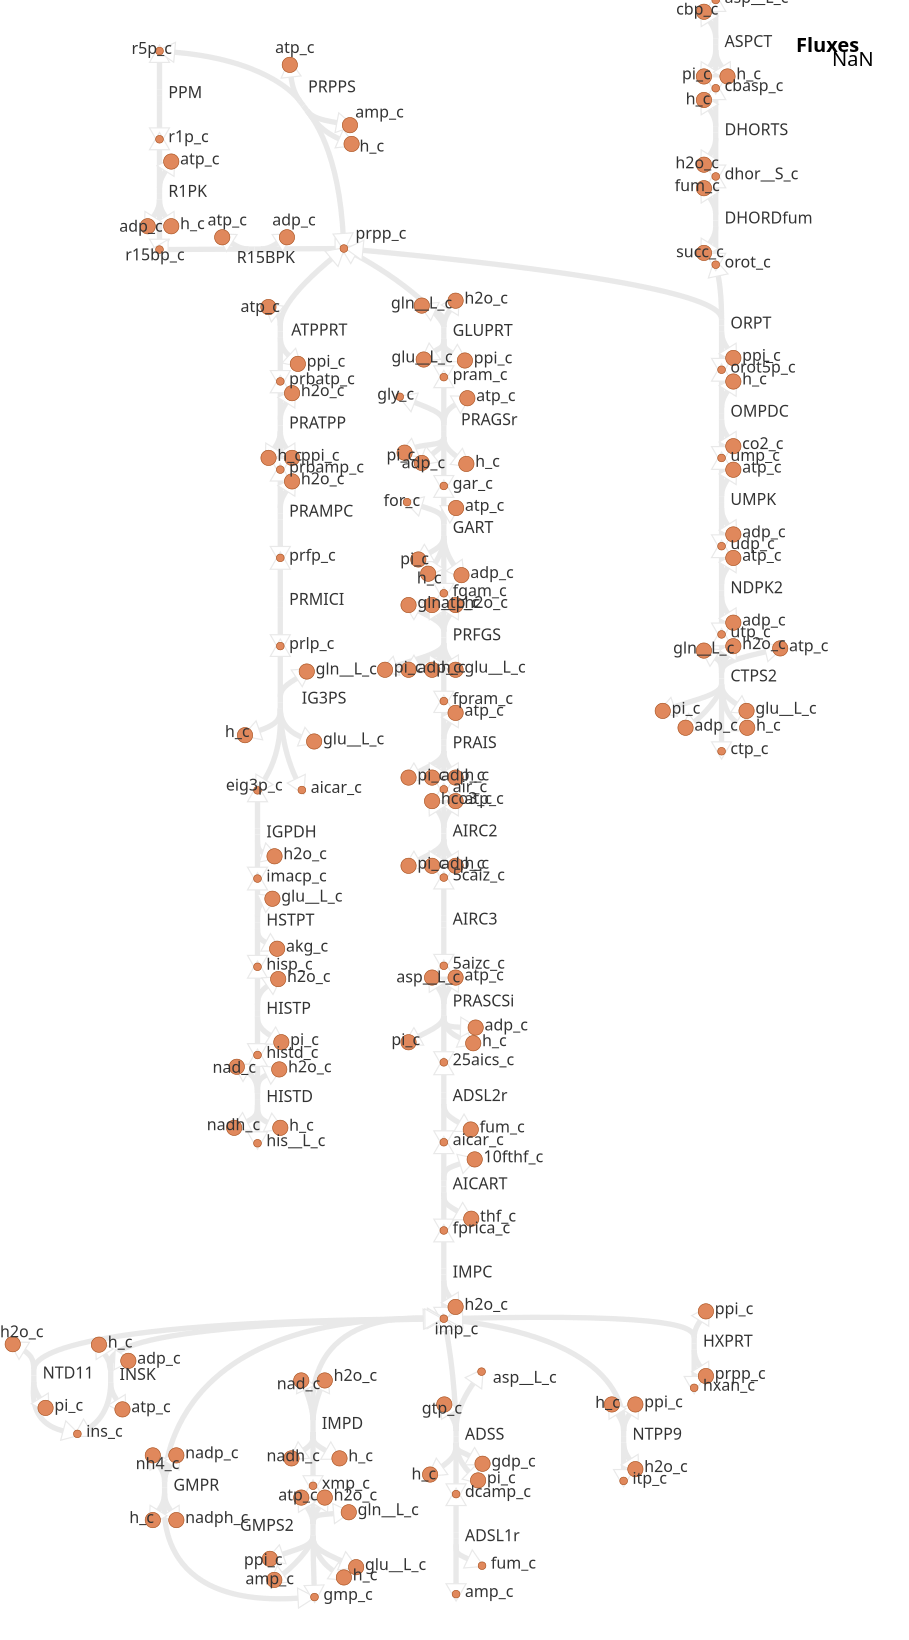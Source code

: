 {
  "$schema": "https://vega.github.io/schema/vega/v5.json",
  "width": 454.5142856527433,
  "height": 820,
  "padding": 0,
  "autosize": "none",
  "signals": [
    {
      "name": "mapMaxX",
      "value": 394.5142856527433
    },
    {
      "name": "mapMaxY",
      "value": 800
    },
    {
      "name": "legendWidth",
      "value": 40
    },
    {
      "name": "legendPadding",
      "value": 20
    },
    {
      "name": "signalHeight",
      "value": 20
    },
    {
      "name": "signalPadding",
      "value": 0
    },
    {
      "name": "metaboliteStrokeWidthData",
      "value": 0.29409070905182
    },
    {
      "name": "reactionStrokeWidthData",
      "value": 2.64681638146638
    },
    {
      "name": "arrowHeadStrokeWidthData",
      "value": 0.14704535452591
    },
    {
      "name": "metaboliteFill",
      "value": "#e0885c"
    },
    {
      "name": "metaboliteStroke",
      "value": "#a34610"
    },
    {
      "name": "metaboliteLightFill",
      "value": "#F0C4AE"
    },
    {
      "name": "metaboliteLightStroke",
      "value": "#D1A388"
    },
    {
      "name": "labelColor",
      "value": "#333333"
    },
    {
      "name": "reverseArrowHeadStrokeColor",
      "value": "#E9E9E9"
    },
    {
      "name": "reverseArrowHeadFillColor",
      "value": "#ffffff"
    },
    {
      "name": "hiddenColor",
      "value": "#E9E9E9"
    },
    {
      "name": "Metabolite_labels",
      "value": true,
      "bind": {
        "input": "checkbox"
      }
    },
    {
      "name": "Reaction_labels",
      "value": true,
      "bind": {
        "input": "checkbox"
      }
    },
    {
      "name": "mapMaxWidth",
      "update": "width - legendWidth - legendPadding"
    },
    {
      "name": "mapMaxHeight",
      "update": "height - signalHeight - signalPadding"
    },
    {
      "name": "mapSize",
      "update": "mapMaxX / mapMaxWidth >  mapMaxY / mapMaxHeight ? [mapMaxWidth, mapMaxWidth / mapMaxX * mapMaxY] : [mapMaxHeight / mapMaxY * mapMaxX, mapMaxHeight]"
    },
    {
      "name": "mapWidth",
      "update": "mapSize[0]"
    },
    {
      "name": "mapHeight",
      "update": "mapSize[1]"
    },
    {
      "name": "mapX",
      "update": "(mapMaxWidth - mapWidth)/2"
    },
    {
      "name": "mapY",
      "update": "(mapMaxHeight - mapHeight)/2"
    },
    {
      "name": "xrange",
      "update": "[mapX, mapWidth + mapX]"
    },
    {
      "name": "yrange",
      "update": "[mapY, mapHeight + mapY]"
    },
    {
      "name": "down",
      "value": null,
      "on": [
        {
          "events": "touchend",
          "update": "null"
        },
        {
          "events": "mousedown, touchstart",
          "update": "xy()"
        }
      ]
    },
    {
      "name": "xcur",
      "value": null,
      "on": [
        {
          "events": "mousedown, touchstart, touchend",
          "update": "slice(xdom)"
        }
      ]
    },
    {
      "name": "ycur",
      "value": null,
      "on": [
        {
          "events": "mousedown, touchstart, touchend",
          "update": "slice(ydom)"
        }
      ]
    },
    {
      "name": "delta",
      "value": [
        0,
        0
      ],
      "on": [
        {
          "events": [
            {
              "source": "window",
              "type": "mousemove",
              "consume": true,
              "between": [
                {
                  "type": "mousedown"
                },
                {
                  "source": "window",
                  "type": "mouseup"
                }
              ]
            },
            {
              "type": "touchmove",
              "consume": true,
              "filter": "event.touches.length === 1"
            }
          ],
          "update": "down ? [down[0]-x(), down[1]-y()] : [0,0]"
        }
      ]
    },
    {
      "name": "anchor",
      "value": [
        0,
        0
      ],
      "on": [
        {
          "events": "wheel",
          "update": "[invert('positionXScale', x()), invert('positionYScale', y())]"
        },
        {
          "events": {
            "type": "touchstart",
            "filter": "event.touches.length===2"
          },
          "update": "[(xdom[0] + xdom[1]) / 2, (ydom[0] + ydom[1]) / 2]"
        }
      ]
    },
    {
      "name": "zoom",
      "value": 1,
      "on": [
        {
          "events": "wheel!",
          "force": true,
          "update": "pow(1.001, event.deltaY * pow(16, event.deltaMode))"
        },
        {
          "events": {
            "signal": "dist2"
          },
          "force": true,
          "update": "dist1 / dist2"
        }
      ]
    },
    {
      "name": "dist1",
      "value": 0,
      "on": [
        {
          "events": {
            "type": "touchstart",
            "filter": "event.touches.length===2"
          },
          "update": "pinchDistance(event)"
        },
        {
          "events": {
            "signal": "dist2"
          },
          "update": "dist2"
        }
      ]
    },
    {
      "name": "dist2",
      "value": 0,
      "on": [
        {
          "events": {
            "type": "touchmove",
            "consume": true,
            "filter": "event.touches.length===2"
          },
          "update": "pinchDistance(event)"
        }
      ]
    },
    {
      "name": "xdom",
      "update": "slice([0, mapMaxX])",
      "on": [
        {
          "events": {
            "signal": "delta"
          },
          "update": "[xcur[0] + span(xcur) * delta[0] / mapWidth, xcur[1] + span(xcur) * delta[0] / mapWidth]"
        },
        {
          "events": {
            "signal": "zoom"
          },
          "update": "[anchor[0] + (xdom[0] - anchor[0]) * zoom, anchor[0] + (xdom[1] - anchor[0]) * zoom]"
        }
      ]
    },
    {
      "name": "ydom",
      "update": "slice([0, mapMaxY])",
      "on": [
        {
          "events": {
            "signal": "delta"
          },
          "update": "[ycur[0] + span(ycur) * delta[1] / mapHeight, ycur[1] + span(ycur) * delta[1] / mapHeight]"
        },
        {
          "events": {
            "signal": "zoom"
          },
          "update": "[anchor[1] + (ydom[0] - anchor[1]) * zoom, anchor[1] + (ydom[1] - anchor[1]) * zoom]"
        }
      ]
    },
    {
      "name": "currentZoom",
      "update": "(xrange[1] - xrange[0]) / (xdom[1] - xdom[0])"
    },
    {
      "name": "hover",
      "value": null,
      "on": [
        {
          "events": "*:mouseover",
          "update": "item().datum"
        },
        {
          "events": "*:mouseout",
          "update": "null"
        }
      ]
    }
  ],
  "data": [
    {
      "name": "metabolites",
      "values": [
        {
          "id": "2076598",
          "biggId": "r1p_c",
          "name": "Alpha-D-Ribose 1-phosphate",
          "x": 79.74815970055306,
          "y": 69.63565034923047,
          "size": 14.704535452591,
          "labelX": 84.15952033633036,
          "labelY": 71.10610389448958,
          "reactionIds": [
            "2076054",
            "2076055"
          ],
          "metaboliteIds": [],
          "relatedMetaboliteIds": [
            "2076608",
            "2076607",
            "2076609",
            "2076598",
            "2076606",
            "2076602"
          ]
        },
        {
          "id": "2076602",
          "biggId": "r5p_c",
          "name": "Alpha-D-Ribose 5-phosphate",
          "x": 79.74815970055306,
          "y": 25.522043991457476,
          "size": 14.704535452591,
          "labelX": 65.76754260099305,
          "labelY": 26.992497536716577,
          "reactionIds": [
            "2076054",
            "2076057"
          ],
          "metaboliteIds": [],
          "relatedMetaboliteIds": [
            "2076619",
            "2076620",
            "2076622",
            "2076614",
            "2076598",
            "2076602"
          ]
        },
        {
          "id": "2076606",
          "biggId": "r15bp_c",
          "name": "D-Ribose 1,5-bisphosphate",
          "x": 79.74815970055306,
          "y": 124.78444334820585,
          "size": 14.704535452591,
          "labelX": 62.61461161793822,
          "labelY": 130.19602472253874,
          "reactionIds": [
            "2076055",
            "2076056"
          ],
          "metaboliteIds": [],
          "relatedMetaboliteIds": [
            "2076608",
            "2076607",
            "2076609",
            "2076614",
            "2076598",
            "2076606",
            "2076615",
            "2076613"
          ]
        },
        {
          "id": "2076607",
          "biggId": "h_c",
          "name": "H+",
          "x": 85.62997388158945,
          "y": 113.12230356456195,
          "size": 58.818141810364,
          "labelX": 90.04133451736675,
          "labelY": 114.59275710982105,
          "reactionIds": [
            "2076055"
          ],
          "metaboliteIds": [],
          "relatedMetaboliteIds": [
            "2076608",
            "2076607",
            "2076609",
            "2076598",
            "2076606"
          ]
        },
        {
          "id": "2076608",
          "biggId": "atp_c",
          "name": "ATP",
          "x": 85.62997388158945,
          "y": 80.77232556886175,
          "size": 58.818141810364,
          "labelX": 90.04133451736675,
          "labelY": 82.24277911412085,
          "reactionIds": [
            "2076055"
          ],
          "metaboliteIds": [],
          "relatedMetaboliteIds": [
            "2076608",
            "2076607",
            "2076609",
            "2076598",
            "2076606"
          ]
        },
        {
          "id": "2076609",
          "biggId": "adp_c",
          "name": "ADP",
          "x": 73.86634551951666,
          "y": 113.12230356456195,
          "size": 58.818141810364,
          "labelX": 59.62297818807796,
          "labelY": 115.90647236946977,
          "reactionIds": [
            "2076055"
          ],
          "metaboliteIds": [],
          "relatedMetaboliteIds": [
            "2076608",
            "2076607",
            "2076609",
            "2076598",
            "2076606"
          ]
        },
        {
          "id": "2076613",
          "biggId": "atp_c",
          "name": "ATP",
          "x": 111.11602837892774,
          "y": 118.63987893529077,
          "size": 58.818141810364,
          "labelX": 103.76376065263224,
          "labelY": 112.75806475425436,
          "reactionIds": [
            "2076056"
          ],
          "metaboliteIds": [],
          "relatedMetaboliteIds": [
            "2076606",
            "2076615",
            "2076614",
            "2076613"
          ]
        },
        {
          "id": "2076614",
          "biggId": "prpp_c",
          "name": "5-Phospho-alpha-D-ribose 1-diphosphate",
          "x": 171.94373020157124,
          "y": 124.25894288444847,
          "size": 14.704535452591,
          "labelX": 177.72861507176293,
          "labelY": 119.42809373118209,
          "reactionIds": [
            "2076090",
            "2076056",
            "2076058",
            "2076057",
            "2076067"
          ],
          "metaboliteIds": [],
          "relatedMetaboliteIds": [
            "2076681",
            "2076622",
            "2076626",
            "2076852",
            "2076615",
            "2076602",
            "2076627",
            "2076613",
            "2076683",
            "2076628",
            "2076684",
            "2076853",
            "2076620",
            "2076854",
            "2076619",
            "2076614",
            "2076685",
            "2076682",
            "2076606"
          ]
        },
        {
          "id": "2076615",
          "biggId": "adp_c",
          "name": "ADP",
          "x": 143.46600637462794,
          "y": 118.63987893529077,
          "size": 58.818141810364,
          "labelX": 136.11373864833243,
          "labelY": 112.75806475425436,
          "reactionIds": [
            "2076056"
          ],
          "metaboliteIds": [],
          "relatedMetaboliteIds": [
            "2076606",
            "2076615",
            "2076614",
            "2076613"
          ]
        },
        {
          "id": "2076619",
          "biggId": "h_c",
          "name": "H+",
          "x": 175.7926509824372,
          "y": 71.9717122528543,
          "size": 58.818141810364,
          "labelX": 179.73832012922279,
          "labelY": 75.81138740324394,
          "reactionIds": [
            "2076057"
          ],
          "metaboliteIds": [],
          "relatedMetaboliteIds": [
            "2076619",
            "2076620",
            "2076622",
            "2076614",
            "2076602"
          ]
        },
        {
          "id": "2076620",
          "biggId": "amp_c",
          "name": "AMP",
          "x": 174.98407290684406,
          "y": 62.58565921584323,
          "size": 58.818141810364,
          "labelX": 177.61602679398092,
          "labelY": 58.80578406528307,
          "reactionIds": [
            "2076057"
          ],
          "metaboliteIds": [],
          "relatedMetaboliteIds": [
            "2076619",
            "2076620",
            "2076622",
            "2076614",
            "2076602"
          ]
        },
        {
          "id": "2076622",
          "biggId": "atp_c",
          "name": "ATP",
          "x": 144.90282553639662,
          "y": 32.42619828816727,
          "size": 58.818141810364,
          "labelX": 137.5505578101011,
          "labelY": 26.544384107130874,
          "reactionIds": [
            "2076057"
          ],
          "metaboliteIds": [],
          "relatedMetaboliteIds": [
            "2076619",
            "2076620",
            "2076622",
            "2076614",
            "2076602"
          ]
        },
        {
          "id": "2076626",
          "biggId": "ppi_c",
          "name": "Diphosphate",
          "x": 148.92380867033583,
          "y": 181.93369577416476,
          "size": 58.818141810364,
          "labelX": 153.33516930611313,
          "labelY": 183.40414931942388,
          "reactionIds": [
            "2076058"
          ],
          "metaboliteIds": [],
          "relatedMetaboliteIds": [
            "2076626",
            "2076628",
            "2076614",
            "2076627"
          ]
        },
        {
          "id": "2076627",
          "biggId": "atp_c",
          "name": "ATP",
          "x": 134.21026238181076,
          "y": 153.52484560753834,
          "size": 58.818141810364,
          "labelX": 120.22964528225076,
          "labelY": 156.04628213043983,
          "reactionIds": [
            "2076058"
          ],
          "metaboliteIds": [],
          "relatedMetaboliteIds": [
            "2076626",
            "2076628",
            "2076614",
            "2076627"
          ]
        },
        {
          "id": "2076628",
          "biggId": "prbatp_c",
          "name": "1-(5-Phosphoribosyl)-ATP",
          "x": 140.15184963786805,
          "y": 190.7056907063773,
          "size": 14.704535452591,
          "labelX": 144.56321027364535,
          "labelY": 192.1761442516364,
          "reactionIds": [
            "2076059",
            "2076058"
          ],
          "metaboliteIds": [],
          "relatedMetaboliteIds": [
            "2076626",
            "2076614",
            "2076635",
            "2076632",
            "2076628",
            "2076634",
            "2076633",
            "2076627"
          ]
        },
        {
          "id": "2076632",
          "biggId": "ppi_c",
          "name": "Diphosphate",
          "x": 146.03366381890447,
          "y": 228.9374828831139,
          "size": 58.818141810364,
          "labelX": 150.44502445468177,
          "labelY": 230.407936428373,
          "reactionIds": [
            "2076059"
          ],
          "metaboliteIds": [],
          "relatedMetaboliteIds": [
            "2076635",
            "2076632",
            "2076628",
            "2076634",
            "2076633"
          ]
        },
        {
          "id": "2076633",
          "biggId": "prbamp_c",
          "name": "1-(5-Phosphoribosyl)-AMP",
          "x": 140.15184963786805,
          "y": 234.8192970641503,
          "size": 14.704535452591,
          "labelX": 144.56321027364535,
          "labelY": 236.2897506094094,
          "reactionIds": [
            "2076059",
            "2076060"
          ],
          "metaboliteIds": [],
          "relatedMetaboliteIds": [
            "2076639",
            "2076635",
            "2076632",
            "2076628",
            "2076640",
            "2076634",
            "2076633"
          ]
        },
        {
          "id": "2076634",
          "biggId": "h_c",
          "name": "H+",
          "x": 134.27003545683166,
          "y": 228.9374828831139,
          "size": 58.818141810364,
          "labelX": 138.68139609260896,
          "labelY": 230.407936428373,
          "reactionIds": [
            "2076059"
          ],
          "metaboliteIds": [],
          "relatedMetaboliteIds": [
            "2076635",
            "2076632",
            "2076628",
            "2076634",
            "2076633"
          ]
        },
        {
          "id": "2076635",
          "biggId": "h2o_c",
          "name": "H2O",
          "x": 146.03366381890447,
          "y": 196.5875048874137,
          "size": 58.818141810364,
          "labelX": 150.44502445468177,
          "labelY": 198.0579584326728,
          "reactionIds": [
            "2076059"
          ],
          "metaboliteIds": [],
          "relatedMetaboliteIds": [
            "2076635",
            "2076632",
            "2076628",
            "2076634",
            "2076633"
          ]
        },
        {
          "id": "2076639",
          "biggId": "prfp_c",
          "name": "1-(5-Phosphoribosyl)-5-[(5-phosphoribosylamino)methylideneamino]imidazole-4-carboxamide",
          "x": 140.15184963786805,
          "y": 278.9329034219233,
          "size": 14.704535452591,
          "labelX": 144.56321027364535,
          "labelY": 280.4033569671824,
          "reactionIds": [
            "2076060",
            "2076061"
          ],
          "metaboliteIds": [],
          "relatedMetaboliteIds": [
            "2076640",
            "2076633",
            "2076639",
            "2076644"
          ]
        },
        {
          "id": "2076640",
          "biggId": "h2o_c",
          "name": "H2O",
          "x": 146.03366381890447,
          "y": 240.7011112451867,
          "size": 58.818141810364,
          "labelX": 150.44502445468177,
          "labelY": 242.1715647904458,
          "reactionIds": [
            "2076060"
          ],
          "metaboliteIds": [],
          "relatedMetaboliteIds": [
            "2076640",
            "2076633",
            "2076639"
          ]
        },
        {
          "id": "2076644",
          "biggId": "prlp_c",
          "name": "5-[(5-phospho-1-deoxyribulos-1-ylamino)methylideneamino]-1-(5-phosphoribosyl)imidazole-4-carboxamide",
          "x": 140.15184963786805,
          "y": 323.0465097796963,
          "size": 14.704535452591,
          "labelX": 144.56321027364535,
          "labelY": 324.5169633249554,
          "reactionIds": [
            "2076062",
            "2076061"
          ],
          "metaboliteIds": [],
          "relatedMetaboliteIds": [
            "2076650",
            "2076639",
            "2076651",
            "2076644",
            "2076648",
            "2076652",
            "2076649"
          ]
        },
        {
          "id": "2076648",
          "biggId": "aicar_c",
          "name": "5-Amino-1-(5-Phospho-D-ribosyl)imidazole-4-carboxamide",
          "x": 150.92428604719174,
          "y": 395.0108509222263,
          "size": 14.704535452591,
          "labelX": 155.33564668296904,
          "labelY": 396.4813044674854,
          "reactionIds": [
            "2076062"
          ],
          "metaboliteIds": [],
          "relatedMetaboliteIds": [
            "2076650",
            "2076651",
            "2076644",
            "2076648",
            "2076652",
            "2076649"
          ]
        },
        {
          "id": "2076649",
          "biggId": "glu__L_c",
          "name": "L-Glutamate",
          "x": 157.06885046010686,
          "y": 370.73702310610787,
          "size": 58.818141810364,
          "labelX": 161.48021109588416,
          "labelY": 372.20747665136696,
          "reactionIds": [
            "2076062"
          ],
          "metaboliteIds": [],
          "relatedMetaboliteIds": [
            "2076650",
            "2076651",
            "2076644",
            "2076648",
            "2076652",
            "2076649"
          ]
        },
        {
          "id": "2076650",
          "biggId": "eig3p_c",
          "name": "D-erythro-1-(Imidazol-4-yl)glycerol 3-phosphate",
          "x": 128.7524241863581,
          "y": 395.1721125756761,
          "size": 14.704535452591,
          "labelX": 112.93259136339199,
          "labelY": 395.32888676103124,
          "reactionIds": [
            "2076062",
            "2076063"
          ],
          "metaboliteIds": [],
          "relatedMetaboliteIds": [
            "2076650",
            "2076657",
            "2076656",
            "2076651",
            "2076644",
            "2076648",
            "2076652",
            "2076649"
          ]
        },
        {
          "id": "2076651",
          "biggId": "h_c",
          "name": "H+",
          "x": 122.50640709475887,
          "y": 367.5841280227978,
          "size": 58.818141810364,
          "labelX": 112.46693577414501,
          "labelY": 368.5290811042995,
          "reactionIds": [
            "2076062"
          ],
          "metaboliteIds": [],
          "relatedMetaboliteIds": [
            "2076650",
            "2076651",
            "2076644",
            "2076648",
            "2076652",
            "2076649"
          ]
        },
        {
          "id": "2076652",
          "biggId": "gln__L_c",
          "name": "L-Glutamine",
          "x": 153.39045491303938,
          "y": 335.759650490855,
          "size": 58.818141810364,
          "labelX": 157.80181554881668,
          "labelY": 337.2301040361141,
          "reactionIds": [
            "2076062"
          ],
          "metaboliteIds": [],
          "relatedMetaboliteIds": [
            "2076650",
            "2076651",
            "2076644",
            "2076648",
            "2076652",
            "2076649"
          ]
        },
        {
          "id": "2076656",
          "biggId": "h2o_c",
          "name": "H2O",
          "x": 137.26166888669192,
          "y": 428.14904371381783,
          "size": 58.818141810364,
          "labelX": 141.67302952246922,
          "labelY": 429.619497259077,
          "reactionIds": [
            "2076063"
          ],
          "metaboliteIds": [],
          "relatedMetaboliteIds": [
            "2076650",
            "2076657",
            "2076656"
          ]
        },
        {
          "id": "2076657",
          "biggId": "imacp_c",
          "name": "3-(Imidazol-4-yl)-2-oxopropyl phosphate",
          "x": 128.7524241863581,
          "y": 439.2857189334491,
          "size": 14.704535452591,
          "labelX": 133.1637848221354,
          "labelY": 440.7561724787082,
          "reactionIds": [
            "2076064",
            "2076063"
          ],
          "metaboliteIds": [],
          "relatedMetaboliteIds": [
            "2076662",
            "2076650",
            "2076657",
            "2076661",
            "2076663",
            "2076656"
          ]
        },
        {
          "id": "2076661",
          "biggId": "hisp_c",
          "name": "L-Histidinol phosphate",
          "x": 128.7524241863581,
          "y": 483.3993252912221,
          "size": 14.704535452591,
          "labelX": 133.1637848221354,
          "labelY": 484.8697788364812,
          "reactionIds": [
            "2076065",
            "2076064"
          ],
          "metaboliteIds": [],
          "relatedMetaboliteIds": [
            "2076662",
            "2076667",
            "2076657",
            "2076669",
            "2076661",
            "2076668",
            "2076663"
          ]
        },
        {
          "id": "2076662",
          "biggId": "akg_c",
          "name": "2-Oxoglutarate",
          "x": 138.57538414634064,
          "y": 474.3645801271309,
          "size": 58.818141810364,
          "labelX": 142.98674478211794,
          "labelY": 475.83503367239,
          "reactionIds": [
            "2076064"
          ],
          "metaboliteIds": [],
          "relatedMetaboliteIds": [
            "2076662",
            "2076661",
            "2076657",
            "2076663"
          ]
        },
        {
          "id": "2076663",
          "biggId": "glu__L_c",
          "name": "L-Glutamate",
          "x": 136.2107038589219,
          "y": 449.3714291253104,
          "size": 58.818141810364,
          "labelX": 140.6220644946992,
          "labelY": 450.8418826705695,
          "reactionIds": [
            "2076064"
          ],
          "metaboliteIds": [],
          "relatedMetaboliteIds": [
            "2076662",
            "2076661",
            "2076657",
            "2076663"
          ]
        },
        {
          "id": "2076667",
          "biggId": "histd_c",
          "name": "L-Histidinol",
          "x": 128.7524241863581,
          "y": 527.5129316489952,
          "size": 14.704535452591,
          "labelX": 133.1637848221354,
          "labelY": 528.9833851942542,
          "reactionIds": [
            "2076066",
            "2076065"
          ],
          "metaboliteIds": [],
          "relatedMetaboliteIds": [
            "2076667",
            "2076669",
            "2076674",
            "2076677",
            "2076661",
            "2076673",
            "2076668",
            "2076675",
            "2076676"
          ]
        },
        {
          "id": "2076668",
          "biggId": "h2o_c",
          "name": "H2O",
          "x": 139.1008487103533,
          "y": 489.5438897041372,
          "size": 58.818141810364,
          "labelX": 143.5122093461306,
          "labelY": 491.01434324939635,
          "reactionIds": [
            "2076065"
          ],
          "metaboliteIds": [],
          "relatedMetaboliteIds": [
            "2076668",
            "2076661",
            "2076669",
            "2076667"
          ]
        },
        {
          "id": "2076669",
          "biggId": "pi_c",
          "name": "Phosphate",
          "x": 140.6773142018807,
          "y": 521.1056170042013,
          "size": 58.818141810364,
          "labelX": 145.088674837658,
          "labelY": 522.5760705494604,
          "reactionIds": [
            "2076065"
          ],
          "metaboliteIds": [],
          "relatedMetaboliteIds": [
            "2076668",
            "2076661",
            "2076669",
            "2076667"
          ]
        },
        {
          "id": "2076673",
          "biggId": "h2o_c",
          "name": "H2O",
          "x": 139.6263491741107,
          "y": 534.7084610896802,
          "size": 58.818141810364,
          "labelX": 144.03770980988799,
          "labelY": 536.1789146349394,
          "reactionIds": [
            "2076066"
          ],
          "metaboliteIds": [],
          "relatedMetaboliteIds": [
            "2076667",
            "2076674",
            "2076677",
            "2076673",
            "2076675",
            "2076676"
          ]
        },
        {
          "id": "2076674",
          "biggId": "his__L_c",
          "name": "L-Histidine",
          "x": 128.7524241863581,
          "y": 571.6265380067681,
          "size": 14.704535452591,
          "labelX": 133.1637848221354,
          "labelY": 573.0969915520272,
          "reactionIds": [
            "2076066"
          ],
          "metaboliteIds": [],
          "relatedMetaboliteIds": [
            "2076667",
            "2076674",
            "2076677",
            "2076673",
            "2076675",
            "2076676"
          ]
        },
        {
          "id": "2076675",
          "biggId": "h_c",
          "name": "H+",
          "x": 140.15184963786805,
          "y": 563.9055081023256,
          "size": 58.818141810364,
          "labelX": 144.56321027364535,
          "labelY": 565.3759616475847,
          "reactionIds": [
            "2076066"
          ],
          "metaboliteIds": [],
          "relatedMetaboliteIds": [
            "2076667",
            "2076674",
            "2076677",
            "2076673",
            "2076675",
            "2076676"
          ]
        },
        {
          "id": "2076676",
          "biggId": "nad_c",
          "name": "Nicotinamide adenine dinucleotide",
          "x": 118.40396376261815,
          "y": 533.3947458300315,
          "size": 58.818141810364,
          "labelX": 106.26252648671951,
          "labelY": 536.4416289670733,
          "reactionIds": [
            "2076066"
          ],
          "metaboliteIds": [],
          "relatedMetaboliteIds": [
            "2076667",
            "2076674",
            "2076677",
            "2076673",
            "2076675",
            "2076676"
          ]
        },
        {
          "id": "2076677",
          "biggId": "nadh_c",
          "name": "Nicotinamide adenine dinucleotide - reduced",
          "x": 117.09028440271419,
          "y": 563.9055081023256,
          "size": 58.818141810364,
          "labelX": 103.37238163528812,
          "labelY": 565.1131755159613,
          "reactionIds": [
            "2076066"
          ],
          "metaboliteIds": [],
          "relatedMetaboliteIds": [
            "2076667",
            "2076674",
            "2076677",
            "2076673",
            "2076675",
            "2076676"
          ]
        },
        {
          "id": "2076681",
          "biggId": "pram_c",
          "name": "5-Phospho-beta-D-ribosylamine",
          "x": 221.91190283410984,
          "y": 188.58028221776598,
          "size": 14.704535452591,
          "labelX": 226.32326346988714,
          "labelY": 190.05073576302507,
          "reactionIds": [
            "2076068",
            "2076067"
          ],
          "metaboliteIds": [],
          "relatedMetaboliteIds": [
            "2076681",
            "2076692",
            "2076691",
            "2076683",
            "2076689",
            "2076694",
            "2076614",
            "2076685",
            "2076682",
            "2076690",
            "2076684",
            "2076693"
          ]
        },
        {
          "id": "2076682",
          "biggId": "h2o_c",
          "name": "H2O",
          "x": 227.79371701514626,
          "y": 150.34849004102938,
          "size": 58.818141810364,
          "labelX": 232.20507765092356,
          "labelY": 151.81894358628847,
          "reactionIds": [
            "2076067"
          ],
          "metaboliteIds": [],
          "relatedMetaboliteIds": [
            "2076681",
            "2076683",
            "2076614",
            "2076685",
            "2076682",
            "2076684"
          ]
        },
        {
          "id": "2076683",
          "biggId": "ppi_c",
          "name": "Diphosphate",
          "x": 232.4476163265039,
          "y": 180.24904640181123,
          "size": 58.818141810364,
          "labelX": 236.8589769622812,
          "labelY": 181.71949994707032,
          "reactionIds": [
            "2076067"
          ],
          "metaboliteIds": [],
          "relatedMetaboliteIds": [
            "2076681",
            "2076683",
            "2076614",
            "2076685",
            "2076682",
            "2076684"
          ]
        },
        {
          "id": "2076684",
          "biggId": "glu__L_c",
          "name": "L-Glutamate",
          "x": 211.86607725867395,
          "y": 179.75917643472545,
          "size": 58.818141810364,
          "labelX": 195.7023248809329,
          "labelY": 181.22962997998457,
          "reactionIds": [
            "2076067"
          ],
          "metaboliteIds": [],
          "relatedMetaboliteIds": [
            "2076681",
            "2076683",
            "2076614",
            "2076685",
            "2076682",
            "2076684"
          ]
        },
        {
          "id": "2076685",
          "biggId": "gln__L_c",
          "name": "L-Glutamine",
          "x": 210.88630142475768,
          "y": 152.79791167594774,
          "size": 58.818141810364,
          "labelX": 195.45734502270906,
          "labelY": 154.26836522120684,
          "reactionIds": [
            "2076067"
          ],
          "metaboliteIds": [],
          "relatedMetaboliteIds": [
            "2076681",
            "2076683",
            "2076614",
            "2076685",
            "2076682",
            "2076684"
          ]
        },
        {
          "id": "2076689",
          "biggId": "atp_c",
          "name": "ATP",
          "x": 233.67233611889924,
          "y": 199.11599571016,
          "size": 58.818141810364,
          "labelX": 238.08369675467654,
          "labelY": 200.58644925541913,
          "reactionIds": [
            "2076068"
          ],
          "metaboliteIds": [],
          "relatedMetaboliteIds": [
            "2076681",
            "2076692",
            "2076691",
            "2076689",
            "2076694",
            "2076690",
            "2076693"
          ]
        },
        {
          "id": "2076690",
          "biggId": "h_c",
          "name": "H+",
          "x": 233.1824482019411,
          "y": 231.95586162281836,
          "size": 58.818141810364,
          "labelX": 237.5938088377184,
          "labelY": 233.42631516807745,
          "reactionIds": [
            "2076068"
          ],
          "metaboliteIds": [],
          "relatedMetaboliteIds": [
            "2076681",
            "2076692",
            "2076691",
            "2076689",
            "2076694",
            "2076690",
            "2076693"
          ]
        },
        {
          "id": "2076691",
          "biggId": "adp_c",
          "name": "ADP",
          "x": 210.88630142475768,
          "y": 231.46597370586022,
          "size": 58.818141810364,
          "labelX": 200.84607620950393,
          "labelY": 234.1611470435147,
          "reactionIds": [
            "2076068"
          ],
          "metaboliteIds": [],
          "relatedMetaboliteIds": [
            "2076681",
            "2076692",
            "2076691",
            "2076689",
            "2076694",
            "2076690",
            "2076693"
          ]
        },
        {
          "id": "2076692",
          "biggId": "gar_c",
          "name": "N1-(5-Phospho-D-ribosyl)glycinamide",
          "x": 221.91190283410984,
          "y": 242.98146303217055,
          "size": 14.704535452591,
          "labelX": 226.32326346988714,
          "labelY": 244.45191657742964,
          "reactionIds": [
            "2076071",
            "2076068"
          ],
          "metaboliteIds": [],
          "relatedMetaboliteIds": [
            "2076715",
            "2076716",
            "2076681",
            "2076692",
            "2076691",
            "2076689",
            "2076694",
            "2076712",
            "2076693",
            "2076714",
            "2076690",
            "2076717",
            "2076713"
          ]
        },
        {
          "id": "2076693",
          "biggId": "pi_c",
          "name": "Phosphate",
          "x": 202.30694452291283,
          "y": 226.32216852767206,
          "size": 58.818141810364,
          "labelX": 193.24649514157537,
          "labelY": 230.24204370784952,
          "reactionIds": [
            "2076068"
          ],
          "metaboliteIds": [],
          "relatedMetaboliteIds": [
            "2076681",
            "2076692",
            "2076691",
            "2076689",
            "2076694",
            "2076690",
            "2076693"
          ]
        },
        {
          "id": "2076694",
          "biggId": "gly_c",
          "name": "Glycine",
          "x": 199.8638950926889,
          "y": 198.3811638347228,
          "size": 14.704535452591,
          "labelX": 188.59895008503977,
          "labelY": 199.8516173799819,
          "reactionIds": [
            "2076068"
          ],
          "metaboliteIds": [],
          "relatedMetaboliteIds": [
            "2076681",
            "2076692",
            "2076691",
            "2076689",
            "2076694",
            "2076690",
            "2076693"
          ]
        },
        {
          "id": "2076712",
          "biggId": "adp_c",
          "name": "ADP",
          "x": 230.73300861715038,
          "y": 287.5817622296183,
          "size": 58.818141810364,
          "labelX": 235.14436925292767,
          "labelY": 289.05221577487737,
          "reactionIds": [
            "2076071"
          ],
          "metaboliteIds": [],
          "relatedMetaboliteIds": [
            "2076715",
            "2076716",
            "2076692",
            "2076712",
            "2076714",
            "2076717",
            "2076713"
          ]
        },
        {
          "id": "2076713",
          "biggId": "atp_c",
          "name": "ATP",
          "x": 228.03866097362533,
          "y": 254.00706444152272,
          "size": 58.818141810364,
          "labelX": 232.45002160940263,
          "labelY": 255.47751798678183,
          "reactionIds": [
            "2076071"
          ],
          "metaboliteIds": [],
          "relatedMetaboliteIds": [
            "2076715",
            "2076716",
            "2076692",
            "2076712",
            "2076714",
            "2076717",
            "2076713"
          ]
        },
        {
          "id": "2076714",
          "biggId": "fgam_c",
          "name": "N2-Formyl-N1-(5-phospho-D-ribosyl)glycinamide",
          "x": 221.91190283410984,
          "y": 296.64781197113786,
          "size": 14.704535452591,
          "labelX": 226.32326346988714,
          "labelY": 298.118265516397,
          "reactionIds": [
            "2076071",
            "2076072"
          ],
          "metaboliteIds": [],
          "relatedMetaboliteIds": [
            "2076715",
            "2076721",
            "2076716",
            "2076722",
            "2076727",
            "2076692",
            "2076723",
            "2076726",
            "2076712",
            "2076728",
            "2076714",
            "2076724",
            "2076725",
            "2076717",
            "2076713"
          ]
        },
        {
          "id": "2076715",
          "biggId": "h_c",
          "name": "H+",
          "x": 214.07053698524086,
          "y": 286.84693035418104,
          "size": 58.818141810364,
          "labelX": 208.4392671228657,
          "labelY": 291.74656341840245,
          "reactionIds": [
            "2076071"
          ],
          "metaboliteIds": [],
          "relatedMetaboliteIds": [
            "2076715",
            "2076716",
            "2076692",
            "2076712",
            "2076714",
            "2076717",
            "2076713"
          ]
        },
        {
          "id": "2076716",
          "biggId": "for_c",
          "name": "Formate",
          "x": 203.53801857013022,
          "y": 251.06773693977385,
          "size": 14.704535452591,
          "labelX": 191.78322154526774,
          "labelY": 253.02804250224634,
          "reactionIds": [
            "2076071"
          ],
          "metaboliteIds": [],
          "relatedMetaboliteIds": [
            "2076715",
            "2076716",
            "2076692",
            "2076712",
            "2076714",
            "2076717",
            "2076713"
          ]
        },
        {
          "id": "2076717",
          "biggId": "pi_c",
          "name": "Phosphate",
          "x": 209.16530356083734,
          "y": 279.7435914580327,
          "size": 58.818141810364,
          "labelX": 200.1048541794999,
          "labelY": 282.1938208372081,
          "reactionIds": [
            "2076071"
          ],
          "metaboliteIds": [],
          "relatedMetaboliteIds": [
            "2076715",
            "2076716",
            "2076692",
            "2076712",
            "2076714",
            "2076717",
            "2076713"
          ]
        },
        {
          "id": "2076721",
          "biggId": "h2o_c",
          "name": "H2O",
          "x": 227.79371701514626,
          "y": 302.5296261521743,
          "size": 58.818141810364,
          "labelX": 232.20507765092356,
          "labelY": 304.00007969743336,
          "reactionIds": [
            "2076072"
          ],
          "metaboliteIds": [],
          "relatedMetaboliteIds": [
            "2076721",
            "2076722",
            "2076727",
            "2076723",
            "2076726",
            "2076728",
            "2076714",
            "2076724",
            "2076725"
          ]
        },
        {
          "id": "2076722",
          "biggId": "atp_c",
          "name": "ATP",
          "x": 216.03008865307345,
          "y": 302.5296261521743,
          "size": 58.818141810364,
          "labelX": 220.44144928885075,
          "labelY": 304.00007969743336,
          "reactionIds": [
            "2076072"
          ],
          "metaboliteIds": [],
          "relatedMetaboliteIds": [
            "2076721",
            "2076722",
            "2076727",
            "2076723",
            "2076726",
            "2076728",
            "2076714",
            "2076724",
            "2076725"
          ]
        },
        {
          "id": "2076723",
          "biggId": "glu__L_c",
          "name": "L-Glutamate",
          "x": 227.79371701514626,
          "y": 334.8796041478745,
          "size": 58.818141810364,
          "labelX": 232.20507765092356,
          "labelY": 336.3500576931336,
          "reactionIds": [
            "2076072"
          ],
          "metaboliteIds": [],
          "relatedMetaboliteIds": [
            "2076721",
            "2076722",
            "2076727",
            "2076723",
            "2076726",
            "2076728",
            "2076714",
            "2076724",
            "2076725"
          ]
        },
        {
          "id": "2076724",
          "biggId": "h_c",
          "name": "H+",
          "x": 216.03008865307345,
          "y": 334.8796041478745,
          "size": 58.818141810364,
          "labelX": 220.44144928885075,
          "labelY": 336.3500576931336,
          "reactionIds": [
            "2076072"
          ],
          "metaboliteIds": [],
          "relatedMetaboliteIds": [
            "2076721",
            "2076722",
            "2076727",
            "2076723",
            "2076726",
            "2076728",
            "2076714",
            "2076724",
            "2076725"
          ]
        },
        {
          "id": "2076725",
          "biggId": "adp_c",
          "name": "ADP",
          "x": 204.26646029100064,
          "y": 334.8796041478745,
          "size": 58.818141810364,
          "labelX": 208.67782092677794,
          "labelY": 336.3500576931336,
          "reactionIds": [
            "2076072"
          ],
          "metaboliteIds": [],
          "relatedMetaboliteIds": [
            "2076721",
            "2076722",
            "2076727",
            "2076723",
            "2076726",
            "2076728",
            "2076714",
            "2076724",
            "2076725"
          ]
        },
        {
          "id": "2076726",
          "biggId": "fpram_c",
          "name": "2-(Formamido)-N1-(5-phospho-D-ribosyl)acetamidine",
          "x": 221.91190283410984,
          "y": 350.5591048685843,
          "size": 14.704535452591,
          "labelX": 226.32326346988714,
          "labelY": 352.0295584138434,
          "reactionIds": [
            "2076072",
            "2076073"
          ],
          "metaboliteIds": [],
          "relatedMetaboliteIds": [
            "2076721",
            "2076732",
            "2076722",
            "2076727",
            "2076723",
            "2076726",
            "2076733",
            "2076736",
            "2076728",
            "2076714",
            "2076724",
            "2076735",
            "2076725",
            "2076734"
          ]
        },
        {
          "id": "2076727",
          "biggId": "pi_c",
          "name": "Phosphate",
          "x": 192.50283192892786,
          "y": 334.8796041478745,
          "size": 58.818141810364,
          "labelX": 196.91419256470516,
          "labelY": 336.3500576931336,
          "reactionIds": [
            "2076072"
          ],
          "metaboliteIds": [],
          "relatedMetaboliteIds": [
            "2076721",
            "2076722",
            "2076727",
            "2076723",
            "2076726",
            "2076728",
            "2076714",
            "2076724",
            "2076725"
          ]
        },
        {
          "id": "2076728",
          "biggId": "gln__L_c",
          "name": "L-Glutamine",
          "x": 204.26646029100064,
          "y": 302.5296261521743,
          "size": 58.818141810364,
          "labelX": 208.67782092677794,
          "labelY": 304.00007969743336,
          "reactionIds": [
            "2076072"
          ],
          "metaboliteIds": [],
          "relatedMetaboliteIds": [
            "2076721",
            "2076722",
            "2076727",
            "2076723",
            "2076726",
            "2076728",
            "2076714",
            "2076724",
            "2076725"
          ]
        },
        {
          "id": "2076732",
          "biggId": "atp_c",
          "name": "ATP",
          "x": 227.79371701514626,
          "y": 356.4409190496207,
          "size": 58.818141810364,
          "labelX": 232.20507765092356,
          "labelY": 357.9113725948798,
          "reactionIds": [
            "2076073"
          ],
          "metaboliteIds": [],
          "relatedMetaboliteIds": [
            "2076732",
            "2076736",
            "2076733",
            "2076726",
            "2076735",
            "2076734"
          ]
        },
        {
          "id": "2076733",
          "biggId": "air_c",
          "name": "5-amino-1-(5-phospho-D-ribosyl)imidazole",
          "x": 221.91190283410984,
          "y": 394.6727112263573,
          "size": 14.704535452591,
          "labelX": 226.32326346988714,
          "labelY": 396.1431647716164,
          "reactionIds": [
            "2076074",
            "2076073"
          ],
          "metaboliteIds": [],
          "relatedMetaboliteIds": [
            "2076742",
            "2076732",
            "2076733",
            "2076736",
            "2076726",
            "2076744",
            "2076745",
            "2076741",
            "2076740",
            "2076735",
            "2076743",
            "2076734"
          ]
        },
        {
          "id": "2076734",
          "biggId": "h_c",
          "name": "H+",
          "x": 227.79371701514626,
          "y": 388.7908970453209,
          "size": 58.818141810364,
          "labelX": 232.20507765092356,
          "labelY": 390.26135059058,
          "reactionIds": [
            "2076073"
          ],
          "metaboliteIds": [],
          "relatedMetaboliteIds": [
            "2076732",
            "2076736",
            "2076733",
            "2076726",
            "2076735",
            "2076734"
          ]
        },
        {
          "id": "2076735",
          "biggId": "adp_c",
          "name": "ADP",
          "x": 216.03008865307345,
          "y": 388.7908970453209,
          "size": 58.818141810364,
          "labelX": 220.44144928885075,
          "labelY": 390.26135059058,
          "reactionIds": [
            "2076073"
          ],
          "metaboliteIds": [],
          "relatedMetaboliteIds": [
            "2076732",
            "2076736",
            "2076733",
            "2076726",
            "2076735",
            "2076734"
          ]
        },
        {
          "id": "2076736",
          "biggId": "pi_c",
          "name": "Phosphate",
          "x": 204.26646029100064,
          "y": 388.7908970453209,
          "size": 58.818141810364,
          "labelX": 208.67782092677794,
          "labelY": 390.26135059058,
          "reactionIds": [
            "2076073"
          ],
          "metaboliteIds": [],
          "relatedMetaboliteIds": [
            "2076732",
            "2076736",
            "2076733",
            "2076726",
            "2076735",
            "2076734"
          ]
        },
        {
          "id": "2076740",
          "biggId": "5caiz_c",
          "name": "5-phosphoribosyl-5-carboxyaminoimidazole",
          "x": 221.91190283410984,
          "y": 438.7863175841303,
          "size": 14.704535452591,
          "labelX": 226.32326346988714,
          "labelY": 440.2567711293894,
          "reactionIds": [
            "2076074",
            "2076075"
          ],
          "metaboliteIds": [],
          "relatedMetaboliteIds": [
            "2076742",
            "2076733",
            "2076744",
            "2076745",
            "2076741",
            "2076740",
            "2076743",
            "2076749"
          ]
        },
        {
          "id": "2076741",
          "biggId": "atp_c",
          "name": "ATP",
          "x": 227.79371701514626,
          "y": 400.55452540739367,
          "size": 58.818141810364,
          "labelX": 232.20507765092356,
          "labelY": 402.0249789526528,
          "reactionIds": [
            "2076074"
          ],
          "metaboliteIds": [],
          "relatedMetaboliteIds": [
            "2076742",
            "2076733",
            "2076744",
            "2076745",
            "2076741",
            "2076740",
            "2076743"
          ]
        },
        {
          "id": "2076742",
          "biggId": "hco3_c",
          "name": "Bicarbonate",
          "x": 216.03008865307345,
          "y": 400.55452540739367,
          "size": 58.818141810364,
          "labelX": 220.44144928885075,
          "labelY": 402.0249789526528,
          "reactionIds": [
            "2076074"
          ],
          "metaboliteIds": [],
          "relatedMetaboliteIds": [
            "2076742",
            "2076733",
            "2076744",
            "2076745",
            "2076741",
            "2076740",
            "2076743"
          ]
        },
        {
          "id": "2076743",
          "biggId": "h_c",
          "name": "H+",
          "x": 227.79371701514626,
          "y": 432.9045034030939,
          "size": 58.818141810364,
          "labelX": 232.20507765092356,
          "labelY": 434.374956948353,
          "reactionIds": [
            "2076074"
          ],
          "metaboliteIds": [],
          "relatedMetaboliteIds": [
            "2076742",
            "2076733",
            "2076744",
            "2076745",
            "2076741",
            "2076740",
            "2076743"
          ]
        },
        {
          "id": "2076744",
          "biggId": "adp_c",
          "name": "ADP",
          "x": 216.03008865307345,
          "y": 432.9045034030939,
          "size": 58.818141810364,
          "labelX": 220.44144928885075,
          "labelY": 434.374956948353,
          "reactionIds": [
            "2076074"
          ],
          "metaboliteIds": [],
          "relatedMetaboliteIds": [
            "2076742",
            "2076733",
            "2076744",
            "2076745",
            "2076741",
            "2076740",
            "2076743"
          ]
        },
        {
          "id": "2076745",
          "biggId": "pi_c",
          "name": "Phosphate",
          "x": 204.26646029100064,
          "y": 432.9045034030939,
          "size": 58.818141810364,
          "labelX": 208.67782092677794,
          "labelY": 434.374956948353,
          "reactionIds": [
            "2076074"
          ],
          "metaboliteIds": [],
          "relatedMetaboliteIds": [
            "2076742",
            "2076733",
            "2076744",
            "2076745",
            "2076741",
            "2076740",
            "2076743"
          ]
        },
        {
          "id": "2076749",
          "biggId": "5aizc_c",
          "name": "5-amino-1-(5-phospho-D-ribosyl)imidazole-4-carboxylate",
          "x": 221.91190283410984,
          "y": 482.8999239419033,
          "size": 14.704535452591,
          "labelX": 226.32326346988714,
          "labelY": 484.3703774871624,
          "reactionIds": [
            "2076075",
            "2076076"
          ],
          "metaboliteIds": [],
          "relatedMetaboliteIds": [
            "2076754",
            "2076755",
            "2076753",
            "2076757",
            "2076758",
            "2076756",
            "2076740",
            "2076749"
          ]
        },
        {
          "id": "2076753",
          "biggId": "atp_c",
          "name": "ATP",
          "x": 227.79371701514626,
          "y": 488.7817381229397,
          "size": 58.818141810364,
          "labelX": 232.20507765092356,
          "labelY": 490.2521916681988,
          "reactionIds": [
            "2076076"
          ],
          "metaboliteIds": [],
          "relatedMetaboliteIds": [
            "2076754",
            "2076755",
            "2076753",
            "2076757",
            "2076758",
            "2076756",
            "2076749"
          ]
        },
        {
          "id": "2076754",
          "biggId": "asp__L_c",
          "name": "L-Aspartate",
          "x": 216.03008865307345,
          "y": 488.7817381229397,
          "size": 58.818141810364,
          "labelX": 198.15172856597889,
          "labelY": 491.2319675021151,
          "reactionIds": [
            "2076076"
          ],
          "metaboliteIds": [],
          "relatedMetaboliteIds": [
            "2076754",
            "2076755",
            "2076753",
            "2076757",
            "2076758",
            "2076756",
            "2076749"
          ]
        },
        {
          "id": "2076755",
          "biggId": "25aics_c",
          "name": "(S)-2-[5-Amino-1-(5-phospho-D-ribosyl)imidazole-4-carboxamido]succinate",
          "x": 221.91190283410984,
          "y": 531.1775416940758,
          "size": 14.704535452591,
          "labelX": 226.32326346988714,
          "labelY": 532.6479952393349,
          "reactionIds": [
            "2076077",
            "2076076"
          ],
          "metaboliteIds": [],
          "relatedMetaboliteIds": [
            "2076754",
            "2076755",
            "2076753",
            "2076757",
            "2076762",
            "2076763",
            "2076758",
            "2076756",
            "2076749"
          ]
        },
        {
          "id": "2076756",
          "biggId": "h_c",
          "name": "H+",
          "x": 236.61162772090339,
          "y": 521.621604035598,
          "size": 58.818141810364,
          "labelX": 241.02298835668068,
          "labelY": 523.0920575808572,
          "reactionIds": [
            "2076076"
          ],
          "metaboliteIds": [],
          "relatedMetaboliteIds": [
            "2076754",
            "2076755",
            "2076753",
            "2076757",
            "2076758",
            "2076756",
            "2076749"
          ]
        },
        {
          "id": "2076757",
          "biggId": "adp_c",
          "name": "ADP",
          "x": 237.82995735873195,
          "y": 513.7834691637572,
          "size": 58.818141810364,
          "labelX": 242.24131799450925,
          "labelY": 515.2539227090164,
          "reactionIds": [
            "2076076"
          ],
          "metaboliteIds": [],
          "relatedMetaboliteIds": [
            "2076754",
            "2076755",
            "2076753",
            "2076757",
            "2076758",
            "2076756",
            "2076749"
          ]
        },
        {
          "id": "2076758",
          "biggId": "pi_c",
          "name": "Phosphate",
          "x": 204.26646029100064,
          "y": 521.1317161186399,
          "size": 58.818141810364,
          "labelX": 195.69586292687657,
          "labelY": 522.602169663899,
          "reactionIds": [
            "2076076"
          ],
          "metaboliteIds": [],
          "relatedMetaboliteIds": [
            "2076754",
            "2076755",
            "2076753",
            "2076757",
            "2076758",
            "2076756",
            "2076749"
          ]
        },
        {
          "id": "2076762",
          "biggId": "aicar_c",
          "name": "5-Amino-1-(5-Phospho-D-ribosyl)imidazole-4-carboxamide",
          "x": 221.91190283410984,
          "y": 571.1271366574493,
          "size": 14.704535452591,
          "labelX": 226.32326346988714,
          "labelY": 572.5975902027084,
          "reactionIds": [
            "2076077",
            "2076078"
          ],
          "metaboliteIds": [],
          "relatedMetaboliteIds": [
            "2076755",
            "2076767",
            "2076762",
            "2076763",
            "2076768",
            "2076769"
          ]
        },
        {
          "id": "2076763",
          "biggId": "fum_c",
          "name": "Fumarate",
          "x": 235.386907928508,
          "y": 564.7554345594548,
          "size": 58.818141810364,
          "labelX": 239.7982685642853,
          "labelY": 566.2258881047138,
          "reactionIds": [
            "2076077"
          ],
          "metaboliteIds": [],
          "relatedMetaboliteIds": [
            "2076755",
            "2076762",
            "2076763"
          ]
        },
        {
          "id": "2076767",
          "biggId": "fprica_c",
          "name": "5-Formamido-1-(5-phospho-D-ribosyl)imidazole-4-carboxamide",
          "x": 221.91190283410984,
          "y": 615.2407430152223,
          "size": 14.704535452591,
          "labelX": 226.32326346988714,
          "labelY": 616.7111965604814,
          "reactionIds": [
            "2076078",
            "2076079"
          ],
          "metaboliteIds": [],
          "relatedMetaboliteIds": [
            "2076774",
            "2076767",
            "2076762",
            "2076768",
            "2076773",
            "2076769"
          ]
        },
        {
          "id": "2076768",
          "biggId": "10fthf_c",
          "name": "10-Formyltetrahydrofolate",
          "x": 237.3464595963406,
          "y": 579.7032984820107,
          "size": 58.818141810364,
          "labelX": 241.7578202321179,
          "labelY": 581.1737520272699,
          "reactionIds": [
            "2076078"
          ],
          "metaboliteIds": [],
          "relatedMetaboliteIds": [
            "2076767",
            "2076762",
            "2076769",
            "2076768"
          ]
        },
        {
          "id": "2076769",
          "biggId": "thf_c",
          "name": "5,6,7,8-Tetrahydrofolate",
          "x": 235.63185188698708,
          "y": 609.3589288341859,
          "size": 58.818141810364,
          "labelX": 240.04321252276438,
          "labelY": 610.829382379445,
          "reactionIds": [
            "2076078"
          ],
          "metaboliteIds": [],
          "relatedMetaboliteIds": [
            "2076767",
            "2076762",
            "2076769",
            "2076768"
          ]
        },
        {
          "id": "2076773",
          "biggId": "h2o_c",
          "name": "H2O",
          "x": 227.79371701514626,
          "y": 653.4725351919589,
          "size": 58.818141810364,
          "labelX": 232.20507765092356,
          "labelY": 654.942988737218,
          "reactionIds": [
            "2076079"
          ],
          "metaboliteIds": [],
          "relatedMetaboliteIds": [
            "2076767",
            "2076773",
            "2076774"
          ]
        },
        {
          "id": "2076774",
          "biggId": "imp_c",
          "name": "IMP",
          "x": 221.91190283410984,
          "y": 659.3543493729953,
          "size": 14.704535452591,
          "labelX": 217.26040880565097,
          "labelY": 667.1932740392208,
          "reactionIds": [
            "2076086",
            "2076085",
            "2076082",
            "2076084",
            "2076083",
            "2076081",
            "2076079",
            "2076080"
          ],
          "metaboliteIds": [],
          "relatedMetaboliteIds": [
            "2076796",
            "2076812",
            "2076817",
            "2076810",
            "2076835",
            "2076789",
            "2076782",
            "2076779",
            "2076790",
            "2076767",
            "2076780",
            "2076783",
            "2076788",
            "2076818",
            "2076778",
            "2076797",
            "2076825",
            "2076781",
            "2076802",
            "2076809",
            "2076824",
            "2076804",
            "2076791",
            "2076798",
            "2076773",
            "2076823",
            "2076787",
            "2076774",
            "2076819",
            "2076813",
            "2076803",
            "2076805"
          ]
        },
        {
          "id": "2076778",
          "biggId": "gdp_c",
          "name": "GDP",
          "x": 241.26556293200576,
          "y": 731.8781521378231,
          "size": 58.818141810364,
          "labelX": 245.67692356778306,
          "labelY": 733.3486056830823,
          "reactionIds": [
            "2076080"
          ],
          "metaboliteIds": [],
          "relatedMetaboliteIds": [
            "2076781",
            "2076774",
            "2076780",
            "2076783",
            "2076778",
            "2076782",
            "2076779"
          ]
        },
        {
          "id": "2076779",
          "biggId": "asp__L_c",
          "name": "L-Aspartate",
          "x": 240.77571091479237,
          "y": 685.8113842667843,
          "size": 14.704535452591,
          "labelX": 246.41179134296505,
          "labelY": 691.445849206443,
          "reactionIds": [
            "2076080"
          ],
          "metaboliteIds": [],
          "relatedMetaboliteIds": [
            "2076781",
            "2076774",
            "2076780",
            "2076783",
            "2076778",
            "2076782",
            "2076779"
          ]
        },
        {
          "id": "2076780",
          "biggId": "gtp_c",
          "name": "GTP",
          "x": 222.15365171530553,
          "y": 702.2225217856479,
          "size": 58.818141810364,
          "labelX": 210.8887067076564,
          "labelY": 706.8772108913903,
          "reactionIds": [
            "2076080"
          ],
          "metaboliteIds": [],
          "relatedMetaboliteIds": [
            "2076781",
            "2076774",
            "2076780",
            "2076783",
            "2076778",
            "2076782",
            "2076779"
          ]
        },
        {
          "id": "2076781",
          "biggId": "h_c",
          "name": "H+",
          "x": 215.05034871890192,
          "y": 737.2668474248732,
          "size": 58.818141810364,
          "labelX": 205.74495537908538,
          "labelY": 739.7170768040486,
          "reactionIds": [
            "2076080"
          ],
          "metaboliteIds": [],
          "relatedMetaboliteIds": [
            "2076781",
            "2076774",
            "2076780",
            "2076783",
            "2076778",
            "2076782",
            "2076779"
          ]
        },
        {
          "id": "2076782",
          "biggId": "pi_c",
          "name": "Phosphate",
          "x": 239.048215197071,
          "y": 740.2061749266221,
          "size": 58.818141810364,
          "labelX": 243.4595758328483,
          "labelY": 741.6766284718811,
          "reactionIds": [
            "2076080"
          ],
          "metaboliteIds": [],
          "relatedMetaboliteIds": [
            "2076781",
            "2076774",
            "2076780",
            "2076783",
            "2076778",
            "2076782",
            "2076779"
          ]
        },
        {
          "id": "2076783",
          "biggId": "dcamp_c",
          "name": "N6-(1,2-Dicarboxyethyl)-AMP",
          "x": 228.03546589634192,
          "y": 747.0676931420853,
          "size": 14.704535452591,
          "labelX": 232.44682653211922,
          "labelY": 748.5381466873444,
          "reactionIds": [
            "2076087",
            "2076080"
          ],
          "metaboliteIds": [],
          "relatedMetaboliteIds": [
            "2076781",
            "2076774",
            "2076830",
            "2076829",
            "2076780",
            "2076783",
            "2076778",
            "2076782",
            "2076779"
          ]
        },
        {
          "id": "2076787",
          "biggId": "xmp_c",
          "name": "Xanthosine 5'-phosphate",
          "x": 156.51240441636867,
          "y": 742.9036817476858,
          "size": 14.704535452591,
          "labelX": 160.92376505214597,
          "labelY": 744.3741352929449,
          "reactionIds": [
            "2076088",
            "2076081"
          ],
          "metaboliteIds": [],
          "relatedMetaboliteIds": [
            "2076834",
            "2076790",
            "2076837",
            "2076836",
            "2076841",
            "2076840",
            "2076774",
            "2076838",
            "2076835",
            "2076791",
            "2076788",
            "2076839",
            "2076789",
            "2076787"
          ]
        },
        {
          "id": "2076788",
          "biggId": "h2o_c",
          "name": "H2O",
          "x": 162.39421859740506,
          "y": 690.2203037199181,
          "size": 58.818141810364,
          "labelX": 166.80557923318236,
          "labelY": 690.4660733725266,
          "reactionIds": [
            "2076081"
          ],
          "metaboliteIds": [],
          "relatedMetaboliteIds": [
            "2076790",
            "2076774",
            "2076791",
            "2076788",
            "2076789",
            "2076787"
          ]
        },
        {
          "id": "2076789",
          "biggId": "h_c",
          "name": "H+",
          "x": 169.74250145203249,
          "y": 729.1837326948086,
          "size": 58.818141810364,
          "labelX": 174.1538620878098,
          "labelY": 730.6541862400677,
          "reactionIds": [
            "2076081"
          ],
          "metaboliteIds": [],
          "relatedMetaboliteIds": [
            "2076790",
            "2076774",
            "2076791",
            "2076788",
            "2076789",
            "2076787"
          ]
        },
        {
          "id": "2076790",
          "biggId": "nad_c",
          "name": "Nicotinamide adenine dinucleotide",
          "x": 150.63059023533225,
          "y": 690.2203037199181,
          "size": 58.818141810364,
          "labelX": 138.3859052935116,
          "labelY": 694.6300847669261,
          "reactionIds": [
            "2076081"
          ],
          "metaboliteIds": [],
          "relatedMetaboliteIds": [
            "2076790",
            "2076774",
            "2076791",
            "2076788",
            "2076789",
            "2076787"
          ]
        },
        {
          "id": "2076791",
          "biggId": "nadh_c",
          "name": "Nicotinamide adenine dinucleotide - reduced",
          "x": 145.73174696549555,
          "y": 729.1837326948086,
          "size": 58.818141810364,
          "labelX": 133.24211806519583,
          "labelY": 730.6541862400677,
          "reactionIds": [
            "2076081"
          ],
          "metaboliteIds": [],
          "relatedMetaboliteIds": [
            "2076790",
            "2076774",
            "2076791",
            "2076788",
            "2076789",
            "2076787"
          ]
        },
        {
          "id": "2076796",
          "biggId": "atp_c",
          "name": "ATP",
          "x": 61.23308174044296,
          "y": 704.6894804458802,
          "size": 58.818141810364,
          "labelX": 65.64444237622027,
          "labelY": 706.1599339911394,
          "reactionIds": [
            "2076082"
          ],
          "metaboliteIds": [],
          "relatedMetaboliteIds": [
            "2076796",
            "2076797",
            "2076825",
            "2076774",
            "2076798"
          ]
        },
        {
          "id": "2076797",
          "biggId": "adp_c",
          "name": "ADP",
          "x": 64.17237334244709,
          "y": 680.4225453807552,
          "size": 58.818141810364,
          "labelX": 68.58373397822439,
          "labelY": 681.8929989260143,
          "reactionIds": [
            "2076082"
          ],
          "metaboliteIds": [],
          "relatedMetaboliteIds": [
            "2076796",
            "2076797",
            "2076825",
            "2076774",
            "2076798"
          ]
        },
        {
          "id": "2076798",
          "biggId": "h_c",
          "name": "H+",
          "x": 49.46945337837016,
          "y": 672.33950245018,
          "size": 58.818141810364,
          "labelX": 53.88081401414746,
          "labelY": 673.8099559954392,
          "reactionIds": [
            "2076082"
          ],
          "metaboliteIds": [],
          "relatedMetaboliteIds": [
            "2076796",
            "2076797",
            "2076825",
            "2076774",
            "2076798"
          ]
        },
        {
          "id": "2076802",
          "biggId": "ppi_c",
          "name": "Diphosphate",
          "x": 317.68746768181575,
          "y": 702.222378186669,
          "size": 58.818141810364,
          "labelX": 322.098828317593,
          "labelY": 703.692831731928,
          "reactionIds": [
            "2076083"
          ],
          "metaboliteIds": [],
          "relatedMetaboliteIds": [
            "2076774",
            "2076802",
            "2076804",
            "2076803",
            "2076805"
          ]
        },
        {
          "id": "2076803",
          "biggId": "itp_c",
          "name": "ITP",
          "x": 311.80565350077933,
          "y": 740.4541703634055,
          "size": 14.704535452591,
          "labelX": 316.21701413655666,
          "labelY": 741.9246239086647,
          "reactionIds": [
            "2076083"
          ],
          "metaboliteIds": [],
          "relatedMetaboliteIds": [
            "2076774",
            "2076802",
            "2076804",
            "2076803",
            "2076805"
          ]
        },
        {
          "id": "2076804",
          "biggId": "h2o_c",
          "name": "H2O",
          "x": 317.68746768181575,
          "y": 734.5723561823692,
          "size": 58.818141810364,
          "labelX": 322.098828317593,
          "labelY": 736.0428097276282,
          "reactionIds": [
            "2076083"
          ],
          "metaboliteIds": [],
          "relatedMetaboliteIds": [
            "2076774",
            "2076802",
            "2076804",
            "2076803",
            "2076805"
          ]
        },
        {
          "id": "2076805",
          "biggId": "h_c",
          "name": "H+",
          "x": 305.9238393197429,
          "y": 702.222378186669,
          "size": 58.818141810364,
          "labelX": 297.59818591409794,
          "labelY": 703.9378115901519,
          "reactionIds": [
            "2076083"
          ],
          "metaboliteIds": [],
          "relatedMetaboliteIds": [
            "2076774",
            "2076802",
            "2076804",
            "2076803",
            "2076805"
          ]
        },
        {
          "id": "2076809",
          "biggId": "nadp_c",
          "name": "Nicotinamide adenine dinucleotide phosphate",
          "x": 88.17677357416198,
          "y": 727.696334470024,
          "size": 58.818141810364,
          "labelX": 92.58813420993928,
          "labelY": 729.1667880152831,
          "reactionIds": [
            "2076084"
          ],
          "metaboliteIds": [],
          "relatedMetaboliteIds": [
            "2076812",
            "2076774",
            "2076813",
            "2076810",
            "2076809",
            "2076835"
          ]
        },
        {
          "id": "2076810",
          "biggId": "nadph_c",
          "name": "Nicotinamide adenine dinucleotide phosphate - reduced",
          "x": 88.17677357416198,
          "y": 760.0463124657242,
          "size": 58.818141810364,
          "labelX": 92.58813420993928,
          "labelY": 761.5167660109834,
          "reactionIds": [
            "2076084"
          ],
          "metaboliteIds": [],
          "relatedMetaboliteIds": [
            "2076812",
            "2076774",
            "2076813",
            "2076810",
            "2076809",
            "2076835"
          ]
        },
        {
          "id": "2076812",
          "biggId": "h_c",
          "name": "H+",
          "x": 76.41314521208919,
          "y": 760.0463124657242,
          "size": 58.818141810364,
          "labelX": 64.65831228748193,
          "labelY": 761.5167660109834,
          "reactionIds": [
            "2076084"
          ],
          "metaboliteIds": [],
          "relatedMetaboliteIds": [
            "2076812",
            "2076774",
            "2076813",
            "2076810",
            "2076809",
            "2076835"
          ]
        },
        {
          "id": "2076813",
          "biggId": "nh4_c",
          "name": "Ammonium",
          "x": 76.41314521208919,
          "y": 727.696334470024,
          "size": 58.818141810364,
          "labelX": 67.84258374770988,
          "labelY": 734.5555551018227,
          "reactionIds": [
            "2076084"
          ],
          "metaboliteIds": [],
          "relatedMetaboliteIds": [
            "2076812",
            "2076774",
            "2076813",
            "2076810",
            "2076809",
            "2076835"
          ]
        },
        {
          "id": "2076817",
          "biggId": "ppi_c",
          "name": "Diphosphate",
          "x": 352.9591105048442,
          "y": 655.6833850730926,
          "size": 58.818141810364,
          "labelX": 357.37047114062153,
          "labelY": 657.1538386183516,
          "reactionIds": [
            "2076085"
          ],
          "metaboliteIds": [],
          "relatedMetaboliteIds": [
            "2076818",
            "2076817",
            "2076819",
            "2076774"
          ]
        },
        {
          "id": "2076818",
          "biggId": "hxan_c",
          "name": "Hypoxanthine",
          "x": 347.07729632380784,
          "y": 693.9151772498292,
          "size": 14.704535452591,
          "labelX": 351.4886569595851,
          "labelY": 695.3856307950883,
          "reactionIds": [
            "2076085"
          ],
          "metaboliteIds": [],
          "relatedMetaboliteIds": [
            "2076818",
            "2076817",
            "2076819",
            "2076774"
          ]
        },
        {
          "id": "2076819",
          "biggId": "prpp_c",
          "name": "5-Phospho-alpha-D-ribose 1-diphosphate",
          "x": 352.9591105048442,
          "y": 688.0333630687928,
          "size": 58.818141810364,
          "labelX": 357.37047114062153,
          "labelY": 689.5038166140519,
          "reactionIds": [
            "2076085"
          ],
          "metaboliteIds": [],
          "relatedMetaboliteIds": [
            "2076818",
            "2076817",
            "2076819",
            "2076774"
          ]
        },
        {
          "id": "2076823",
          "biggId": "h2o_c",
          "name": "H2O",
          "x": 6.366101737812407,
          "y": 672.0944507924667,
          "size": 58.818141810364,
          "labelX": 0.0,
          "labelY": 668.6660251681443,
          "reactionIds": [
            "2076086"
          ],
          "metaboliteIds": [],
          "relatedMetaboliteIds": [
            "2076825",
            "2076824",
            "2076823",
            "2076774"
          ]
        },
        {
          "id": "2076824",
          "biggId": "pi_c",
          "name": "Phosphate",
          "x": 22.777203356931285,
          "y": 703.9545408712088,
          "size": 58.818141810364,
          "labelX": 27.188563992708584,
          "labelY": 705.4249944164678,
          "reactionIds": [
            "2076086"
          ],
          "metaboliteIds": [],
          "relatedMetaboliteIds": [
            "2076825",
            "2076824",
            "2076823",
            "2076774"
          ]
        },
        {
          "id": "2076825",
          "biggId": "ins_c",
          "name": "Inosine",
          "x": 38.695221981808615,
          "y": 716.939622148904,
          "size": 14.704535452591,
          "labelX": 43.106582617585914,
          "labelY": 718.4100756941631,
          "reactionIds": [
            "2076086",
            "2076082"
          ],
          "metaboliteIds": [],
          "relatedMetaboliteIds": [
            "2076796",
            "2076797",
            "2076825",
            "2076774",
            "2076824",
            "2076798",
            "2076823"
          ]
        },
        {
          "id": "2076829",
          "biggId": "fum_c",
          "name": "Fumarate",
          "x": 241.02058307378192,
          "y": 782.8500457340311,
          "size": 14.704535452591,
          "labelX": 245.43194370955922,
          "labelY": 784.3204992792903,
          "reactionIds": [
            "2076087"
          ],
          "metaboliteIds": [],
          "relatedMetaboliteIds": [
            "2076783",
            "2076829",
            "2076830"
          ]
        },
        {
          "id": "2076830",
          "biggId": "amp_c",
          "name": "AMP",
          "x": 228.03546589634192,
          "y": 797.0598827038665,
          "size": 14.704535452591,
          "labelX": 232.44682653211922,
          "labelY": 798.5303362491256,
          "reactionIds": [
            "2076087"
          ],
          "metaboliteIds": [],
          "relatedMetaboliteIds": [
            "2076783",
            "2076829",
            "2076830"
          ]
        },
        {
          "id": "2076834",
          "biggId": "h2o_c",
          "name": "H2O",
          "x": 162.39421859740506,
          "y": 748.7854959287222,
          "size": 58.818141810364,
          "labelX": 166.80557923318236,
          "labelY": 750.2559494739813,
          "reactionIds": [
            "2076088"
          ],
          "metaboliteIds": [],
          "relatedMetaboliteIds": [
            "2076834",
            "2076837",
            "2076836",
            "2076841",
            "2076840",
            "2076838",
            "2076835",
            "2076839",
            "2076787"
          ]
        },
        {
          "id": "2076835",
          "biggId": "gmp_c",
          "name": "GMP",
          "x": 157.24720039206113,
          "y": 798.529546454741,
          "size": 14.704535452591,
          "labelX": 161.65856102783843,
          "labelY": 800.0,
          "reactionIds": [
            "2076088",
            "2076084"
          ],
          "metaboliteIds": [],
          "relatedMetaboliteIds": [
            "2076812",
            "2076834",
            "2076837",
            "2076836",
            "2076841",
            "2076840",
            "2076774",
            "2076838",
            "2076813",
            "2076810",
            "2076809",
            "2076835",
            "2076839",
            "2076787"
          ]
        },
        {
          "id": "2076836",
          "biggId": "atp_c",
          "name": "ATP",
          "x": 150.63059023533225,
          "y": 748.7854959287222,
          "size": 58.818141810364,
          "labelX": 139.12070126920406,
          "labelY": 750.2559494739813,
          "reactionIds": [
            "2076088"
          ],
          "metaboliteIds": [],
          "relatedMetaboliteIds": [
            "2076834",
            "2076837",
            "2076836",
            "2076841",
            "2076840",
            "2076838",
            "2076835",
            "2076839",
            "2076787"
          ]
        },
        {
          "id": "2076837",
          "biggId": "h_c",
          "name": "H+",
          "x": 171.9469611785994,
          "y": 788.7287007375289,
          "size": 58.818141810364,
          "labelX": 176.3583218143767,
          "labelY": 790.199154282788,
          "reactionIds": [
            "2076088"
          ],
          "metaboliteIds": [],
          "relatedMetaboliteIds": [
            "2076834",
            "2076837",
            "2076836",
            "2076841",
            "2076840",
            "2076838",
            "2076835",
            "2076839",
            "2076787"
          ]
        },
        {
          "id": "2076838",
          "biggId": "glu__L_c",
          "name": "L-Glutamate",
          "x": 178.0640981865199,
          "y": 783.5849135092132,
          "size": 58.818141810364,
          "labelX": 182.4754588222972,
          "labelY": 785.0553670544722,
          "reactionIds": [
            "2076088"
          ],
          "metaboliteIds": [],
          "relatedMetaboliteIds": [
            "2076834",
            "2076837",
            "2076836",
            "2076841",
            "2076840",
            "2076838",
            "2076835",
            "2076839",
            "2076787"
          ]
        },
        {
          "id": "2076839",
          "biggId": "amp_c",
          "name": "AMP",
          "x": 137.1523900636507,
          "y": 789.953456429669,
          "size": 58.818141810364,
          "labelX": 122.7032094955184,
          "labelY": 792.1587059506206,
          "reactionIds": [
            "2076088"
          ],
          "metaboliteIds": [],
          "relatedMetaboliteIds": [
            "2076834",
            "2076837",
            "2076836",
            "2076841",
            "2076840",
            "2076838",
            "2076835",
            "2076839",
            "2076787"
          ]
        },
        {
          "id": "2076840",
          "biggId": "ppi_c",
          "name": "Diphosphate",
          "x": 134.94146838302748,
          "y": 779.4209021148137,
          "size": 58.818141810364,
          "labelX": 121.96195156576962,
          "labelY": 782.605999269171,
          "reactionIds": [
            "2076088"
          ],
          "metaboliteIds": [],
          "relatedMetaboliteIds": [
            "2076834",
            "2076837",
            "2076836",
            "2076841",
            "2076840",
            "2076838",
            "2076835",
            "2076839",
            "2076787"
          ]
        },
        {
          "id": "2076841",
          "biggId": "gln__L_c",
          "name": "L-Glutamine",
          "x": 174.38358455451177,
          "y": 756.1337428836049,
          "size": 58.818141810364,
          "labelX": 178.79494519028907,
          "labelY": 757.6041964288639,
          "reactionIds": [
            "2076088"
          ],
          "metaboliteIds": [],
          "relatedMetaboliteIds": [
            "2076834",
            "2076837",
            "2076836",
            "2076841",
            "2076840",
            "2076838",
            "2076835",
            "2076839",
            "2076787"
          ]
        },
        {
          "id": "2076852",
          "biggId": "ppi_c",
          "name": "Diphosphate",
          "x": 366.6653458552242,
          "y": 178.99129884423914,
          "size": 58.818141810364,
          "labelX": 371.07670649100146,
          "labelY": 180.46175238949823,
          "reactionIds": [
            "2076090"
          ],
          "metaboliteIds": [],
          "relatedMetaboliteIds": [
            "2076614",
            "2076854",
            "2076853",
            "2076852"
          ]
        },
        {
          "id": "2076853",
          "biggId": "orot_c",
          "name": "Orotate",
          "x": 357.8650260243981,
          "y": 132.340819073319,
          "size": 14.704535452591,
          "labelX": 362.27638666017543,
          "labelY": 133.8112726185781,
          "reactionIds": [
            "2076090",
            "2076091"
          ],
          "metaboliteIds": [],
          "relatedMetaboliteIds": [
            "2076860",
            "2076853",
            "2076859",
            "2076858",
            "2076614",
            "2076854",
            "2076852"
          ]
        },
        {
          "id": "2076854",
          "biggId": "orot5p_c",
          "name": "Orotidine 5'-phosphate",
          "x": 360.78353167418777,
          "y": 184.87311302527553,
          "size": 14.704535452591,
          "labelX": 365.19489230996504,
          "labelY": 186.34356657053465,
          "reactionIds": [
            "2076094",
            "2076090"
          ],
          "metaboliteIds": [],
          "relatedMetaboliteIds": [
            "2076853",
            "2076879",
            "2076614",
            "2076854",
            "2076852",
            "2076877",
            "2076878"
          ]
        },
        {
          "id": "2076858",
          "biggId": "fum_c",
          "name": "Fumarate",
          "x": 351.98321184336174,
          "y": 94.1090268965824,
          "size": 58.818141810364,
          "labelX": 337.3272846451721,
          "labelY": 95.5794804418415,
          "reactionIds": [
            "2076091"
          ],
          "metaboliteIds": [],
          "relatedMetaboliteIds": [
            "2076860",
            "2076858",
            "2076853",
            "2076859"
          ]
        },
        {
          "id": "2076859",
          "biggId": "succ_c",
          "name": "Succinate",
          "x": 351.98321184336174,
          "y": 126.45900489228259,
          "size": 58.818141810364,
          "labelX": 338.0606446310743,
          "labelY": 128.66281842344387,
          "reactionIds": [
            "2076091"
          ],
          "metaboliteIds": [],
          "relatedMetaboliteIds": [
            "2076860",
            "2076858",
            "2076853",
            "2076859"
          ]
        },
        {
          "id": "2076860",
          "biggId": "dhor__S_c",
          "name": "(S)-Dihydroorotate",
          "x": 357.8650260243981,
          "y": 88.227212715546,
          "size": 14.704535452591,
          "labelX": 362.27638666017543,
          "labelY": 89.6976662608051,
          "reactionIds": [
            "2076092",
            "2076091"
          ],
          "metaboliteIds": [],
          "relatedMetaboliteIds": [
            "2076860",
            "2076866",
            "2076859",
            "2076853",
            "2076858",
            "2076865",
            "2076864"
          ]
        },
        {
          "id": "2076864",
          "biggId": "cbasp_c",
          "name": "N-Carbamoyl-L-aspartate",
          "x": 357.8650260243981,
          "y": 44.113606357773,
          "size": 14.704535452591,
          "labelX": 362.27638666017543,
          "labelY": 45.5840599030321,
          "reactionIds": [
            "2076093",
            "2076092"
          ],
          "metaboliteIds": [],
          "relatedMetaboliteIds": [
            "2076860",
            "2076866",
            "2076872",
            "2076870",
            "2076871",
            "2076865",
            "2076864",
            "2076873"
          ]
        },
        {
          "id": "2076865",
          "biggId": "h2o_c",
          "name": "H2O",
          "x": 351.98321184336174,
          "y": 82.3453985345096,
          "size": 58.818141810364,
          "labelX": 337.6939646381232,
          "labelY": 84.18253207271978,
          "reactionIds": [
            "2076092"
          ],
          "metaboliteIds": [],
          "relatedMetaboliteIds": [
            "2076860",
            "2076866",
            "2076865",
            "2076864"
          ]
        },
        {
          "id": "2076866",
          "biggId": "h_c",
          "name": "H+",
          "x": 351.98321184336174,
          "y": 49.9954205388094,
          "size": 58.818141810364,
          "labelX": 342.8274845394384,
          "labelY": 52.19922509503448,
          "reactionIds": [
            "2076092"
          ],
          "metaboliteIds": [],
          "relatedMetaboliteIds": [
            "2076860",
            "2076866",
            "2076865",
            "2076864"
          ]
        },
        {
          "id": "2076870",
          "biggId": "asp__L_c",
          "name": "L-Aspartate",
          "x": 357.8650260243981,
          "y": 0.0,
          "size": 14.704535452591,
          "labelX": 362.27638666017543,
          "labelY": 1.4704535452591,
          "reactionIds": [
            "2076093"
          ],
          "metaboliteIds": [],
          "relatedMetaboliteIds": [
            "2076872",
            "2076870",
            "2076871",
            "2076864",
            "2076873"
          ]
        },
        {
          "id": "2076871",
          "biggId": "cbp_c",
          "name": "Carbamoyl phosphate",
          "x": 351.98321184336174,
          "y": 5.8818141810364,
          "size": 58.818141810364,
          "labelX": 338.0606446310743,
          "labelY": 7.3522677262955,
          "reactionIds": [
            "2076093"
          ],
          "metaboliteIds": [],
          "relatedMetaboliteIds": [
            "2076872",
            "2076870",
            "2076871",
            "2076864",
            "2076873"
          ]
        },
        {
          "id": "2076872",
          "biggId": "pi_c",
          "name": "Phosphate",
          "x": 351.98321184336174,
          "y": 38.2317921767366,
          "size": 58.818141810364,
          "labelX": 340.994084574683,
          "labelY": 39.7022457219957,
          "reactionIds": [
            "2076093"
          ],
          "metaboliteIds": [],
          "relatedMetaboliteIds": [
            "2076872",
            "2076870",
            "2076871",
            "2076864",
            "2076873"
          ]
        },
        {
          "id": "2076873",
          "biggId": "h_c",
          "name": "H+",
          "x": 363.7468402054345,
          "y": 38.2317921767366,
          "size": 58.818141810364,
          "labelX": 368.1582008412118,
          "labelY": 39.7022457219957,
          "reactionIds": [
            "2076093"
          ],
          "metaboliteIds": [],
          "relatedMetaboliteIds": [
            "2076872",
            "2076870",
            "2076871",
            "2076864",
            "2076873"
          ]
        },
        {
          "id": "2076877",
          "biggId": "ump_c",
          "name": "UMP",
          "x": 360.78353167418777,
          "y": 228.98671938304855,
          "size": 14.704535452591,
          "labelX": 365.19489230996504,
          "labelY": 230.45717292830764,
          "reactionIds": [
            "2076094",
            "2076095"
          ],
          "metaboliteIds": [],
          "relatedMetaboliteIds": [
            "2076885",
            "2076879",
            "2076854",
            "2076883",
            "2076884",
            "2076877",
            "2076878"
          ]
        },
        {
          "id": "2076878",
          "biggId": "co2_c",
          "name": "CO2",
          "x": 366.6653458552242,
          "y": 223.10490520201213,
          "size": 58.818141810364,
          "labelX": 371.07670649100146,
          "labelY": 224.57535874727125,
          "reactionIds": [
            "2076094"
          ],
          "metaboliteIds": [],
          "relatedMetaboliteIds": [
            "2076854",
            "2076877",
            "2076879",
            "2076878"
          ]
        },
        {
          "id": "2076879",
          "biggId": "h_c",
          "name": "H+",
          "x": 366.6653458552242,
          "y": 190.75492720631195,
          "size": 58.818141810364,
          "labelX": 371.07670649100146,
          "labelY": 192.22538075157104,
          "reactionIds": [
            "2076094"
          ],
          "metaboliteIds": [],
          "relatedMetaboliteIds": [
            "2076854",
            "2076877",
            "2076879",
            "2076878"
          ]
        },
        {
          "id": "2076883",
          "biggId": "udp_c",
          "name": "UDP",
          "x": 360.78353167418777,
          "y": 273.1003257408215,
          "size": 14.704535452591,
          "labelX": 365.19489230996504,
          "labelY": 274.57077928608066,
          "reactionIds": [
            "2076096",
            "2076095"
          ],
          "metaboliteIds": [],
          "relatedMetaboliteIds": [
            "2076885",
            "2076891",
            "2076889",
            "2076883",
            "2076890",
            "2076884",
            "2076877"
          ]
        },
        {
          "id": "2076884",
          "biggId": "atp_c",
          "name": "ATP",
          "x": 366.6653458552242,
          "y": 234.86853356408494,
          "size": 58.818141810364,
          "labelX": 371.07670649100146,
          "labelY": 236.33898710934403,
          "reactionIds": [
            "2076095"
          ],
          "metaboliteIds": [],
          "relatedMetaboliteIds": [
            "2076885",
            "2076877",
            "2076883",
            "2076884"
          ]
        },
        {
          "id": "2076885",
          "biggId": "adp_c",
          "name": "ADP",
          "x": 366.6653458552242,
          "y": 267.21851155978516,
          "size": 58.818141810364,
          "labelX": 371.07670649100146,
          "labelY": 268.68896510504425,
          "reactionIds": [
            "2076095"
          ],
          "metaboliteIds": [],
          "relatedMetaboliteIds": [
            "2076885",
            "2076877",
            "2076883",
            "2076884"
          ]
        },
        {
          "id": "2076889",
          "biggId": "utp_c",
          "name": "UTP",
          "x": 360.78353167418777,
          "y": 317.2139320985945,
          "size": 14.704535452591,
          "labelX": 365.19489230996504,
          "labelY": 318.68438564385366,
          "reactionIds": [
            "2076096",
            "2076097"
          ],
          "metaboliteIds": [],
          "relatedMetaboliteIds": [
            "2076900",
            "2076902",
            "2076899",
            "2076901",
            "2076891",
            "2076897",
            "2076895",
            "2076889",
            "2076898",
            "2076883",
            "2076890",
            "2076896"
          ]
        },
        {
          "id": "2076890",
          "biggId": "atp_c",
          "name": "ATP",
          "x": 366.6653458552242,
          "y": 278.98213992185794,
          "size": 58.818141810364,
          "labelX": 371.07670649100146,
          "labelY": 280.452593467117,
          "reactionIds": [
            "2076096"
          ],
          "metaboliteIds": [],
          "relatedMetaboliteIds": [
            "2076889",
            "2076883",
            "2076890",
            "2076891"
          ]
        },
        {
          "id": "2076891",
          "biggId": "adp_c",
          "name": "ADP",
          "x": 366.6653458552242,
          "y": 311.33211791755815,
          "size": 58.818141810364,
          "labelX": 371.07670649100146,
          "labelY": 312.80257146281724,
          "reactionIds": [
            "2076096"
          ],
          "metaboliteIds": [],
          "relatedMetaboliteIds": [
            "2076889",
            "2076883",
            "2076890",
            "2076891"
          ]
        },
        {
          "id": "2076895",
          "biggId": "h2o_c",
          "name": "H2O",
          "x": 366.6653458552242,
          "y": 323.09574627963093,
          "size": 58.818141810364,
          "labelX": 371.07670649100146,
          "labelY": 324.56619982489,
          "reactionIds": [
            "2076097"
          ],
          "metaboliteIds": [],
          "relatedMetaboliteIds": [
            "2076900",
            "2076902",
            "2076899",
            "2076901",
            "2076897",
            "2076895",
            "2076889",
            "2076898",
            "2076896"
          ]
        },
        {
          "id": "2076896",
          "biggId": "atp_c",
          "name": "ATP",
          "x": 390.102925016966,
          "y": 324.1957862584842,
          "size": 58.818141810364,
          "labelX": 394.5142856527433,
          "labelY": 325.6662398037433,
          "reactionIds": [
            "2076097"
          ],
          "metaboliteIds": [],
          "relatedMetaboliteIds": [
            "2076900",
            "2076902",
            "2076899",
            "2076901",
            "2076897",
            "2076895",
            "2076889",
            "2076898",
            "2076896"
          ]
        },
        {
          "id": "2076897",
          "biggId": "glu__L_c",
          "name": "L-Glutamate",
          "x": 373.2655857283437,
          "y": 355.44572427533114,
          "size": 58.818141810364,
          "labelX": 377.67694636412097,
          "labelY": 356.91617782059024,
          "reactionIds": [
            "2076097"
          ],
          "metaboliteIds": [],
          "relatedMetaboliteIds": [
            "2076900",
            "2076902",
            "2076899",
            "2076901",
            "2076897",
            "2076895",
            "2076889",
            "2076898",
            "2076896"
          ]
        },
        {
          "id": "2076898",
          "biggId": "h_c",
          "name": "H+",
          "x": 373.6023971336567,
          "y": 363.8793641132061,
          "size": 58.818141810364,
          "labelX": 378.013757769434,
          "labelY": 365.3498176584652,
          "reactionIds": [
            "2076097"
          ],
          "metaboliteIds": [],
          "relatedMetaboliteIds": [
            "2076900",
            "2076902",
            "2076899",
            "2076901",
            "2076897",
            "2076895",
            "2076889",
            "2076898",
            "2076896"
          ]
        },
        {
          "id": "2076899",
          "biggId": "adp_c",
          "name": "ADP",
          "x": 342.77140913812747,
          "y": 363.8793641132061,
          "size": 58.818141810364,
          "labelX": 347.1827697739048,
          "labelY": 365.3498176584652,
          "reactionIds": [
            "2076097"
          ],
          "metaboliteIds": [],
          "relatedMetaboliteIds": [
            "2076900",
            "2076902",
            "2076899",
            "2076901",
            "2076897",
            "2076895",
            "2076889",
            "2076898",
            "2076896"
          ]
        },
        {
          "id": "2076900",
          "biggId": "ctp_c",
          "name": "CTP",
          "x": 360.78353167418777,
          "y": 375.6280222817151,
          "size": 14.704535452591,
          "labelX": 365.19489230996504,
          "labelY": 377.0984758269742,
          "reactionIds": [
            "2076097"
          ],
          "metaboliteIds": [],
          "relatedMetaboliteIds": [
            "2076900",
            "2076902",
            "2076899",
            "2076901",
            "2076897",
            "2076895",
            "2076889",
            "2076898",
            "2076896"
          ]
        },
        {
          "id": "2076901",
          "biggId": "pi_c",
          "name": "Phosphate",
          "x": 331.37446076900574,
          "y": 355.44572427533114,
          "size": 58.818141810364,
          "labelX": 335.78582140478306,
          "labelY": 356.91617782059024,
          "reactionIds": [
            "2076097"
          ],
          "metaboliteIds": [],
          "relatedMetaboliteIds": [
            "2076900",
            "2076902",
            "2076899",
            "2076901",
            "2076897",
            "2076895",
            "2076889",
            "2076898",
            "2076896"
          ]
        },
        {
          "id": "2076902",
          "biggId": "gln__L_c",
          "name": "L-Glutamine",
          "x": 351.9383371624151,
          "y": 325.29582623733745,
          "size": 58.818141810364,
          "labelX": 336.5489781788338,
          "labelY": 326.76627978259654,
          "reactionIds": [
            "2076097"
          ],
          "metaboliteIds": [],
          "relatedMetaboliteIds": [
            "2076900",
            "2076902",
            "2076899",
            "2076901",
            "2076897",
            "2076895",
            "2076889",
            "2076898",
            "2076896"
          ]
        }
      ]
    },
    {
      "name": "reactionSegmentCoordinates",
      "values": [
        {
          "id": "2076054",
          "biggId": "PPM",
          "name": "Phosphopentomutase",
          "type": "line",
          "x0": 79.74815970055306,
          "y0": 50.51975426086218,
          "x1": 79.74815970055306,
          "y1": 47.57884717034398,
          "reactionIds": [],
          "metaboliteIds": [
            "2076602",
            "2076598"
          ],
          "relatedMetaboliteIds": []
        },
        {
          "id": "2076054",
          "biggId": "PPM",
          "name": "Phosphopentomutase",
          "type": "line",
          "x0": 79.74815970055306,
          "y0": 44.637940079825775,
          "x1": 79.74815970055306,
          "y1": 47.57884717034398,
          "reactionIds": [],
          "metaboliteIds": [
            "2076602",
            "2076598"
          ],
          "relatedMetaboliteIds": []
        },
        {
          "id": "2076054",
          "biggId": "PPM",
          "name": "Phosphopentomutase",
          "type": "curve",
          "x0": 79.74815970055306,
          "y0": 44.637940079825775,
          "x1": 79.74815970055306,
          "y1": 39.93248873499666,
          "x2": 79.74815970055306,
          "y2": 33.241925104067754,
          "x3": 79.74815970055306,
          "y3": 28.32390360259061,
          "reactionIds": [],
          "metaboliteIds": [
            "2076602",
            "2076598"
          ],
          "relatedMetaboliteIds": []
        },
        {
          "id": "2076054",
          "biggId": "PPM",
          "name": "Phosphopentomutase",
          "type": "curve",
          "x0": 79.74815970055306,
          "y0": 50.51975426086218,
          "x1": 79.74815970055306,
          "y1": 55.2252056056913,
          "x2": 79.74815970055306,
          "y2": 61.9157692366202,
          "x3": 79.74815970055306,
          "y3": 66.83379073809735,
          "reactionIds": [],
          "metaboliteIds": [
            "2076602",
            "2076598"
          ],
          "relatedMetaboliteIds": []
        },
        {
          "id": "2076055",
          "biggId": "R1PK",
          "name": "Ribose 1-phosphokinase",
          "type": "line",
          "x0": 79.74815970055306,
          "y0": 94.00640747619366,
          "x1": 79.74815970055306,
          "y1": 96.94731456671185,
          "reactionIds": [],
          "metaboliteIds": [
            "2076608",
            "2076607",
            "2076609",
            "2076598",
            "2076606"
          ],
          "relatedMetaboliteIds": []
        },
        {
          "id": "2076055",
          "biggId": "R1PK",
          "name": "Ribose 1-phosphokinase",
          "type": "line",
          "x0": 79.74815970055306,
          "y0": 99.88822165723005,
          "x1": 79.74815970055306,
          "y1": 96.94731456671185,
          "reactionIds": [],
          "metaboliteIds": [
            "2076608",
            "2076607",
            "2076609",
            "2076598",
            "2076606"
          ],
          "relatedMetaboliteIds": []
        },
        {
          "id": "2076055",
          "biggId": "R1PK",
          "name": "Ribose 1-phosphokinase",
          "type": "curve",
          "x0": 79.74815970055306,
          "y0": 99.88822165723005,
          "x1": 79.74815970055306,
          "y1": 104.59367300205918,
          "x2": 79.74815970055306,
          "y2": 117.06456223559559,
          "x3": 79.74815970055306,
          "y3": 122.4791031786462,
          "reactionIds": [],
          "metaboliteIds": [
            "2076608",
            "2076607",
            "2076609",
            "2076598",
            "2076606"
          ],
          "relatedMetaboliteIds": []
        },
        {
          "id": "2076055",
          "biggId": "R1PK",
          "name": "Ribose 1-phosphokinase",
          "type": "curve",
          "x0": 79.74815970055306,
          "y0": 94.00640747619366,
          "x1": 79.74815970055306,
          "y1": 89.30095613136453,
          "x2": 79.74815970055306,
          "y2": 77.35553146184076,
          "x3": 79.74815970055306,
          "y3": 71.9792838117862,
          "reactionIds": [],
          "metaboliteIds": [
            "2076608",
            "2076607",
            "2076609",
            "2076598",
            "2076606"
          ],
          "relatedMetaboliteIds": []
        },
        {
          "id": "2076055",
          "biggId": "R1PK",
          "name": "Ribose 1-phosphokinase",
          "type": "curve",
          "x0": 79.74815970055306,
          "y0": 99.88822165723005,
          "x1": 79.74815970055306,
          "y1": 105.18185442016281,
          "x2": 82.83611214559717,
          "y2": 107.9757161561551,
          "x3": 84.27977175046905,
          "y3": 110.81208554102365,
          "reactionIds": [],
          "metaboliteIds": [
            "2076608",
            "2076607",
            "2076609",
            "2076598",
            "2076606"
          ],
          "relatedMetaboliteIds": []
        },
        {
          "id": "2076055",
          "biggId": "R1PK",
          "name": "Ribose 1-phosphokinase",
          "type": "curve",
          "x0": 79.74815970055306,
          "y0": 94.00640747619366,
          "x1": 79.74815970055306,
          "y1": 88.71277471326088,
          "x2": 82.83611214559717,
          "y2": 85.9189129772686,
          "x3": 84.27977175046905,
          "y3": 83.08254359240006,
          "reactionIds": [],
          "metaboliteIds": [
            "2076608",
            "2076607",
            "2076609",
            "2076598",
            "2076606"
          ],
          "relatedMetaboliteIds": []
        },
        {
          "id": "2076055",
          "biggId": "R1PK",
          "name": "Ribose 1-phosphokinase",
          "type": "curve",
          "x0": 79.74815970055306,
          "y0": 99.88822165723005,
          "x1": 79.74815970055306,
          "y1": 105.18185442016281,
          "x2": 76.66020725550895,
          "y2": 107.9757161561551,
          "x3": 75.21654765063698,
          "y3": 110.81208554102365,
          "reactionIds": [],
          "metaboliteIds": [
            "2076608",
            "2076607",
            "2076609",
            "2076598",
            "2076606"
          ],
          "relatedMetaboliteIds": []
        },
        {
          "id": "2076056",
          "biggId": "R15BPK",
          "name": "Ribose-1,5-bisphosphokinase",
          "type": "line",
          "x0": 124.35011028625964,
          "y0": 124.52169311632716,
          "x1": 127.29101737677783,
          "y1": 124.52169311632716,
          "reactionIds": [],
          "metaboliteIds": [
            "2076606",
            "2076615",
            "2076614",
            "2076613"
          ],
          "relatedMetaboliteIds": []
        },
        {
          "id": "2076056",
          "biggId": "R15BPK",
          "name": "Ribose-1,5-bisphosphokinase",
          "type": "line",
          "x0": 130.23192446729604,
          "y0": 124.52169311632716,
          "x1": 127.29101737677783,
          "y1": 124.52169311632716,
          "reactionIds": [],
          "metaboliteIds": [
            "2076606",
            "2076615",
            "2076614",
            "2076613"
          ],
          "relatedMetaboliteIds": []
        },
        {
          "id": "2076056",
          "biggId": "R15BPK",
          "name": "Ribose-1,5-bisphosphokinase",
          "type": "curve",
          "x0": 124.35011028625964,
          "y0": 124.52169311632716,
          "x1": 119.64465894143052,
          "y1": 124.52169311632716,
          "x2": 87.46804081316333,
          "y2": 124.78444334820585,
          "x3": 81.16631816907933,
          "y3": 124.78232724834969,
          "reactionIds": [],
          "metaboliteIds": [
            "2076606",
            "2076615",
            "2076614",
            "2076613"
          ],
          "relatedMetaboliteIds": []
        },
        {
          "id": "2076056",
          "biggId": "R15BPK",
          "name": "Ribose-1,5-bisphosphokinase",
          "type": "curve",
          "x0": 124.35011028625964,
          "y0": 124.52169311632716,
          "x1": 119.05647752332688,
          "y1": 124.52169311632716,
          "x2": 116.26261578733458,
          "y2": 121.43374067128305,
          "x3": 113.426246402466,
          "y3": 119.99008106641116,
          "reactionIds": [],
          "metaboliteIds": [
            "2076606",
            "2076615",
            "2076614",
            "2076613"
          ],
          "relatedMetaboliteIds": []
        },
        {
          "id": "2076056",
          "biggId": "R15BPK",
          "name": "Ribose-1,5-bisphosphokinase",
          "type": "curve",
          "x0": 130.23192446729604,
          "y0": 124.52169311632716,
          "x1": 134.93737581212517,
          "y1": 124.52169311632716,
          "x2": 164.22384908896097,
          "y2": 124.25894288444847,
          "x3": 170.43990419502865,
          "y3": 124.26135626279209,
          "reactionIds": [],
          "metaboliteIds": [
            "2076606",
            "2076615",
            "2076614",
            "2076613"
          ],
          "relatedMetaboliteIds": []
        },
        {
          "id": "2076056",
          "biggId": "R15BPK",
          "name": "Ribose-1,5-bisphosphokinase",
          "type": "curve",
          "x0": 130.23192446729604,
          "y0": 124.52169311632716,
          "x1": 135.5255572302288,
          "y1": 124.52169311632716,
          "x2": 138.3194189662211,
          "y2": 121.43374067128305,
          "x3": 141.15578835108965,
          "y3": 119.99008106641116,
          "reactionIds": [],
          "metaboliteIds": [
            "2076606",
            "2076615",
            "2076614",
            "2076613"
          ],
          "relatedMetaboliteIds": []
        },
        {
          "id": "2076057",
          "biggId": "PRPPS",
          "name": "Phosphoribosylpyrophosphate synthetase",
          "type": "line",
          "x0": 149.92188871823515,
          "y0": 50.49621445790567,
          "x1": 151.6772319056333,
          "y1": 52.85581290033515,
          "reactionIds": [],
          "metaboliteIds": [
            "2076619",
            "2076620",
            "2076622",
            "2076614",
            "2076602"
          ],
          "relatedMetaboliteIds": []
        },
        {
          "id": "2076057",
          "biggId": "PRPPS",
          "name": "Phosphoribosylpyrophosphate synthetase",
          "type": "line",
          "x0": 153.43257509303137,
          "y0": 55.21541134276456,
          "x1": 151.6772319056333,
          "y1": 52.85581290033515,
          "reactionIds": [],
          "metaboliteIds": [
            "2076619",
            "2076620",
            "2076622",
            "2076614",
            "2076602"
          ],
          "relatedMetaboliteIds": []
        },
        {
          "id": "2076057",
          "biggId": "PRPPS",
          "name": "Phosphoribosylpyrophosphate synthetase",
          "type": "curve",
          "x0": 153.43257509303137,
          "y0": 55.21541134276456,
          "x1": 156.59219283034807,
          "y1": 59.46268853913755,
          "x2": 160.51158696840767,
          "y2": 66.1748389505748,
          "x3": 172.23001236283196,
          "y3": 70.51728783832665,
          "reactionIds": [],
          "metaboliteIds": [
            "2076619",
            "2076620",
            "2076622",
            "2076614",
            "2076602"
          ],
          "relatedMetaboliteIds": []
        },
        {
          "id": "2076057",
          "biggId": "PRPPS",
          "name": "Phosphoribosylpyrophosphate synthetase",
          "type": "curve",
          "x0": 149.92188871823515,
          "y0": 50.49621445790567,
          "x1": 147.11333961839816,
          "y1": 46.720856950018636,
          "x2": 131.34610894558367,
          "y2": 29.20043953852494,
          "x3": 84.42211839915502,
          "y3": 25.901209025553435,
          "reactionIds": [],
          "metaboliteIds": [
            "2076619",
            "2076620",
            "2076622",
            "2076614",
            "2076602"
          ],
          "relatedMetaboliteIds": []
        },
        {
          "id": "2076057",
          "biggId": "PRPPS",
          "name": "Phosphoribosylpyrophosphate synthetase",
          "type": "curve",
          "x0": 153.43257509303137,
          "y0": 55.21541134276456,
          "x1": 156.59219283034807,
          "y1": 59.46268853913755,
          "x2": 162.05106248257573,
          "y2": 60.12393796961993,
          "x3": 171.28282127709184,
          "y3": 61.88819174468815,
          "reactionIds": [],
          "metaboliteIds": [
            "2076619",
            "2076620",
            "2076622",
            "2076614",
            "2076602"
          ],
          "relatedMetaboliteIds": []
        },
        {
          "id": "2076057",
          "biggId": "PRPPS",
          "name": "Phosphoribosylpyrophosphate synthetase",
          "type": "curve",
          "x0": 153.43257509303137,
          "y0": 55.21541134276456,
          "x1": 156.24112419286845,
          "y1": 58.990768850651655,
          "x2": 169.69321519412932,
          "y2": 75.39405092331714,
          "x3": 171.68997220955117,
          "y3": 119.60332453999827,
          "reactionIds": [],
          "metaboliteIds": [
            "2076619",
            "2076620",
            "2076622",
            "2076614",
            "2076602"
          ],
          "relatedMetaboliteIds": []
        },
        {
          "id": "2076057",
          "biggId": "PRPPS",
          "name": "Phosphoribosylpyrophosphate synthetase",
          "type": "curve",
          "x0": 149.92188871823515,
          "y0": 50.49621445790567,
          "x1": 146.76227098091871,
          "y1": 46.248937261532866,
          "x2": 145.73305759403544,
          "y2": 41.638725880572,
          "x3": 145.2238193959111,
          "y3": 35.642659013667576,
          "reactionIds": [],
          "metaboliteIds": [
            "2076619",
            "2076620",
            "2076622",
            "2076614",
            "2076602"
          ],
          "relatedMetaboliteIds": []
        },
        {
          "id": "2076058",
          "biggId": "ATPPRT",
          "name": "ATP phosphoribosyltransferase",
          "type": "line",
          "x0": 140.15184963786805,
          "y0": 162.81779968579647,
          "x1": 140.15184963786805,
          "y1": 165.75870677631468,
          "reactionIds": [],
          "metaboliteIds": [
            "2076626",
            "2076628",
            "2076614",
            "2076627"
          ],
          "relatedMetaboliteIds": []
        },
        {
          "id": "2076058",
          "biggId": "ATPPRT",
          "name": "ATP phosphoribosyltransferase",
          "type": "line",
          "x0": 140.15184963786805,
          "y0": 168.69961386683286,
          "x1": 140.15184963786805,
          "y1": 165.75870677631468,
          "reactionIds": [],
          "metaboliteIds": [
            "2076626",
            "2076628",
            "2076614",
            "2076627"
          ],
          "relatedMetaboliteIds": []
        },
        {
          "id": "2076058",
          "biggId": "ATPPRT",
          "name": "ATP phosphoribosyltransferase",
          "type": "curve",
          "x0": 140.15184963786805,
          "y0": 168.69961386683286,
          "x1": 140.15184963786805,
          "y1": 173.99324662976562,
          "x2": 142.97701595128873,
          "y2": 176.52435813387922,
          "x3": 146.5632523764494,
          "y3": 179.7731492861652,
          "reactionIds": [],
          "metaboliteIds": [
            "2076626",
            "2076628",
            "2076614",
            "2076627"
          ],
          "relatedMetaboliteIds": []
        },
        {
          "id": "2076058",
          "biggId": "ATPPRT",
          "name": "ATP phosphoribosyltransferase",
          "type": "curve",
          "x0": 140.15184963786805,
          "y0": 162.81779968579647,
          "x1": 140.15184963786805,
          "y1": 157.5241669228637,
          "x2": 138.51044150807468,
          "y2": 156.83223524241146,
          "x3": 136.4896867120938,
          "y3": 155.261123742177,
          "reactionIds": [],
          "metaboliteIds": [
            "2076626",
            "2076628",
            "2076614",
            "2076627"
          ],
          "relatedMetaboliteIds": []
        },
        {
          "id": "2076058",
          "biggId": "ATPPRT",
          "name": "ATP phosphoribosyltransferase",
          "type": "curve",
          "x0": 140.15184963786805,
          "y0": 162.81779968579647,
          "x1": 140.15184963786805,
          "y1": 158.11234834096734,
          "x2": 141.99102946152942,
          "y2": 148.79437214061338,
          "x3": 167.98369341325102,
          "y3": 127.55135099652794,
          "reactionIds": [],
          "metaboliteIds": [
            "2076626",
            "2076628",
            "2076614",
            "2076627"
          ],
          "relatedMetaboliteIds": []
        },
        {
          "id": "2076058",
          "biggId": "ATPPRT",
          "name": "ATP phosphoribosyltransferase",
          "type": "curve",
          "x0": 140.15184963786805,
          "y0": 168.69961386683286,
          "x1": 140.15184963786805,
          "y1": 173.405065211662,
          "x2": 140.15184963786805,
          "y2": 182.98580959376702,
          "x3": 140.15184963786805,
          "y3": 188.1740555348732,
          "reactionIds": [],
          "metaboliteIds": [
            "2076626",
            "2076628",
            "2076614",
            "2076627"
          ],
          "relatedMetaboliteIds": []
        },
        {
          "id": "2076059",
          "biggId": "PRATPP",
          "name": "Phosphoribosyl-ATP pyrophosphatase",
          "type": "line",
          "x0": 140.15184963786805,
          "y0": 209.8215867947456,
          "x1": 140.15184963786805,
          "y1": 212.7624938852638,
          "reactionIds": [],
          "metaboliteIds": [
            "2076635",
            "2076632",
            "2076628",
            "2076634",
            "2076633"
          ],
          "relatedMetaboliteIds": []
        },
        {
          "id": "2076059",
          "biggId": "PRATPP",
          "name": "Phosphoribosyl-ATP pyrophosphatase",
          "type": "line",
          "x0": 140.15184963786805,
          "y0": 215.703400975782,
          "x1": 140.15184963786805,
          "y1": 212.7624938852638,
          "reactionIds": [],
          "metaboliteIds": [
            "2076635",
            "2076632",
            "2076628",
            "2076634",
            "2076633"
          ],
          "relatedMetaboliteIds": []
        },
        {
          "id": "2076059",
          "biggId": "PRATPP",
          "name": "Phosphoribosyl-ATP pyrophosphatase",
          "type": "curve",
          "x0": 140.15184963786805,
          "y0": 215.703400975782,
          "x1": 140.15184963786805,
          "y1": 220.99703373871475,
          "x2": 143.23980208291218,
          "y2": 223.79089547470704,
          "x3": 144.68346168778413,
          "y3": 226.62726485957563,
          "reactionIds": [],
          "metaboliteIds": [
            "2076635",
            "2076632",
            "2076628",
            "2076634",
            "2076633"
          ],
          "relatedMetaboliteIds": []
        },
        {
          "id": "2076059",
          "biggId": "PRATPP",
          "name": "Phosphoribosyl-ATP pyrophosphatase",
          "type": "curve",
          "x0": 140.15184963786805,
          "y0": 215.703400975782,
          "x1": 140.15184963786805,
          "y1": 220.40885232061112,
          "x2": 140.15184963786805,
          "y2": 227.09941595154004,
          "x3": 140.15184963786805,
          "y3": 232.01743745301715,
          "reactionIds": [],
          "metaboliteIds": [
            "2076635",
            "2076632",
            "2076628",
            "2076634",
            "2076633"
          ],
          "relatedMetaboliteIds": []
        },
        {
          "id": "2076059",
          "biggId": "PRATPP",
          "name": "Phosphoribosyl-ATP pyrophosphatase",
          "type": "curve",
          "x0": 140.15184963786805,
          "y0": 215.703400975782,
          "x1": 140.15184963786805,
          "y1": 220.99703373871475,
          "x2": 137.06389719282396,
          "y2": 223.79089547470704,
          "x3": 135.620237587952,
          "y3": 226.62726485957563,
          "reactionIds": [],
          "metaboliteIds": [
            "2076635",
            "2076632",
            "2076628",
            "2076634",
            "2076633"
          ],
          "relatedMetaboliteIds": []
        },
        {
          "id": "2076059",
          "biggId": "PRATPP",
          "name": "Phosphoribosyl-ATP pyrophosphatase",
          "type": "curve",
          "x0": 140.15184963786805,
          "y0": 209.8215867947456,
          "x1": 140.15184963786805,
          "y1": 204.52795403181284,
          "x2": 143.23980208291218,
          "y2": 201.73409229582055,
          "x3": 144.68346168778413,
          "y3": 198.89772291095198,
          "reactionIds": [],
          "metaboliteIds": [
            "2076635",
            "2076632",
            "2076628",
            "2076634",
            "2076633"
          ],
          "relatedMetaboliteIds": []
        },
        {
          "id": "2076059",
          "biggId": "PRATPP",
          "name": "Phosphoribosyl-ATP pyrophosphatase",
          "type": "curve",
          "x0": 140.15184963786805,
          "y0": 209.8215867947456,
          "x1": 140.15184963786805,
          "y1": 205.11613544991647,
          "x2": 140.15184963786805,
          "y2": 198.42557181898758,
          "x3": 140.15184963786805,
          "y3": 193.50755031751044,
          "reactionIds": [],
          "metaboliteIds": [
            "2076635",
            "2076632",
            "2076628",
            "2076634",
            "2076633"
          ],
          "relatedMetaboliteIds": []
        },
        {
          "id": "2076060",
          "biggId": "PRAMPC",
          "name": "Phosphoribosyl-AMP cyclohydrolase",
          "type": "line",
          "x0": 140.15184963786805,
          "y0": 253.9351931525186,
          "x1": 140.15184963786805,
          "y1": 256.8761002430368,
          "reactionIds": [],
          "metaboliteIds": [
            "2076640",
            "2076633",
            "2076639"
          ],
          "relatedMetaboliteIds": []
        },
        {
          "id": "2076060",
          "biggId": "PRAMPC",
          "name": "Phosphoribosyl-AMP cyclohydrolase",
          "type": "line",
          "x0": 140.15184963786805,
          "y0": 259.817007333555,
          "x1": 140.15184963786805,
          "y1": 256.8761002430368,
          "reactionIds": [],
          "metaboliteIds": [
            "2076640",
            "2076633",
            "2076639"
          ],
          "relatedMetaboliteIds": []
        },
        {
          "id": "2076060",
          "biggId": "PRAMPC",
          "name": "Phosphoribosyl-AMP cyclohydrolase",
          "type": "curve",
          "x0": 140.15184963786805,
          "y0": 259.817007333555,
          "x1": 140.15184963786805,
          "y1": 264.5224586783841,
          "x2": 140.15184963786805,
          "y2": 271.21302230931303,
          "x3": 140.15184963786805,
          "y3": 276.1310438107902,
          "reactionIds": [],
          "metaboliteIds": [
            "2076640",
            "2076633",
            "2076639"
          ],
          "relatedMetaboliteIds": []
        },
        {
          "id": "2076060",
          "biggId": "PRAMPC",
          "name": "Phosphoribosyl-AMP cyclohydrolase",
          "type": "curve",
          "x0": 140.15184963786805,
          "y0": 253.9351931525186,
          "x1": 140.15184963786805,
          "y1": 248.64156038958583,
          "x2": 143.23980208291218,
          "y2": 245.84769865359354,
          "x3": 144.68346168778413,
          "y3": 243.011329268725,
          "reactionIds": [],
          "metaboliteIds": [
            "2076640",
            "2076633",
            "2076639"
          ],
          "relatedMetaboliteIds": []
        },
        {
          "id": "2076060",
          "biggId": "PRAMPC",
          "name": "Phosphoribosyl-AMP cyclohydrolase",
          "type": "curve",
          "x0": 140.15184963786805,
          "y0": 253.9351931525186,
          "x1": 140.15184963786805,
          "y1": 249.2297418076895,
          "x2": 140.15184963786805,
          "y2": 242.53917817676057,
          "x3": 140.15184963786805,
          "y3": 237.62115667528343,
          "reactionIds": [],
          "metaboliteIds": [
            "2076640",
            "2076633",
            "2076639"
          ],
          "relatedMetaboliteIds": []
        },
        {
          "id": "2076061",
          "biggId": "PRMICI",
          "name": "1-(5-phosphoribosyl)-5-[(5-phosphoribosylamino)methylideneamino)imidazole-4-carboxamide isomerase",
          "type": "line",
          "x0": 140.15184963786805,
          "y0": 298.0487995102916,
          "x1": 140.15184963786805,
          "y1": 300.9897066008098,
          "reactionIds": [],
          "metaboliteIds": [
            "2076639",
            "2076644"
          ],
          "relatedMetaboliteIds": []
        },
        {
          "id": "2076061",
          "biggId": "PRMICI",
          "name": "1-(5-phosphoribosyl)-5-[(5-phosphoribosylamino)methylideneamino)imidazole-4-carboxamide isomerase",
          "type": "line",
          "x0": 140.15184963786805,
          "y0": 303.930613691328,
          "x1": 140.15184963786805,
          "y1": 300.9897066008098,
          "reactionIds": [],
          "metaboliteIds": [
            "2076639",
            "2076644"
          ],
          "relatedMetaboliteIds": []
        },
        {
          "id": "2076061",
          "biggId": "PRMICI",
          "name": "1-(5-phosphoribosyl)-5-[(5-phosphoribosylamino)methylideneamino)imidazole-4-carboxamide isomerase",
          "type": "curve",
          "x0": 140.15184963786805,
          "y0": 298.0487995102916,
          "x1": 140.15184963786805,
          "y1": 293.3433481654625,
          "x2": 140.15184963786805,
          "y2": 286.65278453453357,
          "x3": 140.15184963786805,
          "y3": 281.7347630330564,
          "reactionIds": [],
          "metaboliteIds": [
            "2076639",
            "2076644"
          ],
          "relatedMetaboliteIds": []
        },
        {
          "id": "2076061",
          "biggId": "PRMICI",
          "name": "1-(5-phosphoribosyl)-5-[(5-phosphoribosylamino)methylideneamino)imidazole-4-carboxamide isomerase",
          "type": "curve",
          "x0": 140.15184963786805,
          "y0": 303.930613691328,
          "x1": 140.15184963786805,
          "y1": 308.6360650361571,
          "x2": 140.15184963786805,
          "y2": 315.326628667086,
          "x3": 140.15184963786805,
          "y3": 320.24465016856317,
          "reactionIds": [],
          "metaboliteIds": [
            "2076639",
            "2076644"
          ],
          "relatedMetaboliteIds": []
        },
        {
          "id": "2076062",
          "biggId": "IG3PS",
          "name": "Imidazole-glycerol-3-phosphate synthase",
          "type": "line",
          "x0": 140.15184963786805,
          "y0": 348.4682319344295,
          "x1": 140.15184963786805,
          "y1": 351.4091390249477,
          "reactionIds": [],
          "metaboliteIds": [
            "2076650",
            "2076651",
            "2076644",
            "2076648",
            "2076652",
            "2076649"
          ],
          "relatedMetaboliteIds": []
        },
        {
          "id": "2076062",
          "biggId": "IG3PS",
          "name": "Imidazole-glycerol-3-phosphate synthase",
          "type": "line",
          "x0": 140.15184963786805,
          "y0": 354.3500461154659,
          "x1": 140.15184963786805,
          "y1": 351.4091390249477,
          "reactionIds": [],
          "metaboliteIds": [
            "2076650",
            "2076651",
            "2076644",
            "2076648",
            "2076652",
            "2076649"
          ],
          "relatedMetaboliteIds": []
        },
        {
          "id": "2076062",
          "biggId": "IG3PS",
          "name": "Imidazole-glycerol-3-phosphate synthase",
          "type": "curve",
          "x0": 140.15184963786805,
          "y0": 354.3500461154659,
          "x1": 140.15184963786805,
          "y1": 359.05549746029504,
          "x2": 141.2028146656381,
          "y2": 376.5184975005476,
          "x3": 149.38564236210397,
          "y3": 391.9458175688566,
          "reactionIds": [],
          "metaboliteIds": [
            "2076650",
            "2076651",
            "2076644",
            "2076648",
            "2076652",
            "2076649"
          ],
          "relatedMetaboliteIds": []
        },
        {
          "id": "2076062",
          "biggId": "IG3PS",
          "name": "Imidazole-glycerol-3-phosphate synthase",
          "type": "curve",
          "x0": 140.15184963786805,
          "y0": 354.3500461154659,
          "x1": 140.15184963786805,
          "y1": 359.64367887839865,
          "x2": 142.45155138727608,
          "y2": 366.11590026171365,
          "x3": 153.316444507278,
          "y3": 369.4078133322708,
          "reactionIds": [],
          "metaboliteIds": [
            "2076650",
            "2076651",
            "2076644",
            "2076648",
            "2076652",
            "2076649"
          ],
          "relatedMetaboliteIds": []
        },
        {
          "id": "2076062",
          "biggId": "IG3PS",
          "name": "Imidazole-glycerol-3-phosphate synthase",
          "type": "curve",
          "x0": 140.15184963786805,
          "y0": 354.3500461154659,
          "x1": 140.15184963786805,
          "y1": 359.64367887839865,
          "x2": 141.5305434355275,
          "y2": 376.62565823864816,
          "x3": 130.7177136283745,
          "y3": 392.1558348042263,
          "reactionIds": [],
          "metaboliteIds": [
            "2076650",
            "2076651",
            "2076644",
            "2076648",
            "2076652",
            "2076649"
          ],
          "relatedMetaboliteIds": []
        },
        {
          "id": "2076062",
          "biggId": "IG3PS",
          "name": "Imidazole-glycerol-3-phosphate synthase",
          "type": "curve",
          "x0": 140.15184963786805,
          "y0": 354.3500461154659,
          "x1": 140.15184963786805,
          "y1": 359.64367887839865,
          "x2": 139.032998192762,
          "y2": 362.43754061439097,
          "x3": 126.94590957494607,
          "y3": 366.1303783311118,
          "reactionIds": [],
          "metaboliteIds": [
            "2076650",
            "2076651",
            "2076644",
            "2076648",
            "2076652",
            "2076649"
          ],
          "relatedMetaboliteIds": []
        },
        {
          "id": "2076062",
          "biggId": "IG3PS",
          "name": "Imidazole-glycerol-3-phosphate synthase",
          "type": "curve",
          "x0": 140.15184963786805,
          "y0": 348.4682319344295,
          "x1": 140.15184963786805,
          "y1": 343.76278058960037,
          "x2": 140.15184963786805,
          "y2": 330.76639089230656,
          "x3": 140.15184963786805,
          "y3": 325.314711792154,
          "reactionIds": [],
          "metaboliteIds": [
            "2076650",
            "2076651",
            "2076644",
            "2076648",
            "2076652",
            "2076649"
          ],
          "relatedMetaboliteIds": []
        },
        {
          "id": "2076062",
          "biggId": "IG3PS",
          "name": "Imidazole-glycerol-3-phosphate synthase",
          "type": "curve",
          "x0": 140.15184963786805,
          "y0": 348.4682319344295,
          "x1": 140.15184963786805,
          "y1": 343.1745991714967,
          "x2": 146.1299828340883,
          "y2": 340.90623789926184,
          "x3": 150.77011398429775,
          "y3": 337.54447161920007,
          "reactionIds": [],
          "metaboliteIds": [
            "2076650",
            "2076651",
            "2076644",
            "2076648",
            "2076652",
            "2076649"
          ],
          "relatedMetaboliteIds": []
        },
        {
          "id": "2076063",
          "biggId": "IGPDH",
          "name": "Imidazoleglycerol-phosphate dehydratase",
          "type": "line",
          "x0": 128.7524241863581,
          "y0": 414.2880086640444,
          "x1": 128.7524241863581,
          "y1": 417.22891575456265,
          "reactionIds": [],
          "metaboliteIds": [
            "2076650",
            "2076657",
            "2076656"
          ],
          "relatedMetaboliteIds": []
        },
        {
          "id": "2076063",
          "biggId": "IGPDH",
          "name": "Imidazoleglycerol-phosphate dehydratase",
          "type": "line",
          "x0": 128.7524241863581,
          "y0": 420.16982284508083,
          "x1": 128.7524241863581,
          "y1": 417.22891575456265,
          "reactionIds": [],
          "metaboliteIds": [
            "2076650",
            "2076657",
            "2076656"
          ],
          "relatedMetaboliteIds": []
        },
        {
          "id": "2076063",
          "biggId": "IGPDH",
          "name": "Imidazoleglycerol-phosphate dehydratase",
          "type": "curve",
          "x0": 128.7524241863581,
          "y0": 420.16982284508083,
          "x1": 128.7524241863581,
          "y1": 425.4634556080136,
          "x2": 130.26391113987478,
          "y2": 426.1553872884658,
          "x3": 134.00393545019836,
          "y3": 427.1682213076341,
          "reactionIds": [],
          "metaboliteIds": [
            "2076650",
            "2076657",
            "2076656"
          ],
          "relatedMetaboliteIds": []
        },
        {
          "id": "2076063",
          "biggId": "IGPDH",
          "name": "Imidazoleglycerol-phosphate dehydratase",
          "type": "curve",
          "x0": 128.7524241863581,
          "y0": 420.16982284508083,
          "x1": 128.7524241863581,
          "y1": 424.87527418990993,
          "x2": 128.7524241863581,
          "y2": 431.56583782083885,
          "x3": 128.7524241863581,
          "y3": 436.48385932231605,
          "reactionIds": [],
          "metaboliteIds": [
            "2076650",
            "2076657",
            "2076656"
          ],
          "relatedMetaboliteIds": []
        },
        {
          "id": "2076063",
          "biggId": "IGPDH",
          "name": "Imidazoleglycerol-phosphate dehydratase",
          "type": "curve",
          "x0": 128.7524241863581,
          "y0": 414.2880086640444,
          "x1": 128.7524241863581,
          "y1": 409.5825573192153,
          "x2": 128.7524241863581,
          "y2": 402.8919936882864,
          "x3": 128.7524241863581,
          "y3": 397.97397218680925,
          "reactionIds": [],
          "metaboliteIds": [
            "2076650",
            "2076657",
            "2076656"
          ],
          "relatedMetaboliteIds": []
        },
        {
          "id": "2076064",
          "biggId": "HSTPT",
          "name": "Histidinol-phosphate transaminase",
          "type": "line",
          "x0": 128.7524241863581,
          "y0": 458.4016150218174,
          "x1": 128.7524241863581,
          "y1": 461.34252211233564,
          "reactionIds": [],
          "metaboliteIds": [
            "2076662",
            "2076661",
            "2076657",
            "2076663"
          ],
          "relatedMetaboliteIds": []
        },
        {
          "id": "2076064",
          "biggId": "HSTPT",
          "name": "Histidinol-phosphate transaminase",
          "type": "line",
          "x0": 128.7524241863581,
          "y0": 464.2834292028538,
          "x1": 128.7524241863581,
          "y1": 461.34252211233564,
          "reactionIds": [],
          "metaboliteIds": [
            "2076662",
            "2076661",
            "2076657",
            "2076663"
          ],
          "relatedMetaboliteIds": []
        },
        {
          "id": "2076064",
          "biggId": "HSTPT",
          "name": "Histidinol-phosphate transaminase",
          "type": "curve",
          "x0": 128.7524241863581,
          "y0": 464.2834292028538,
          "x1": 128.7524241863581,
          "y1": 468.9888805476829,
          "x2": 128.7524241863581,
          "y2": 475.67944417861185,
          "x3": 128.7524241863581,
          "y3": 480.597465680089,
          "reactionIds": [],
          "metaboliteIds": [
            "2076662",
            "2076661",
            "2076657",
            "2076663"
          ],
          "relatedMetaboliteIds": []
        },
        {
          "id": "2076064",
          "biggId": "HSTPT",
          "name": "Histidinol-phosphate transaminase",
          "type": "curve",
          "x0": 128.7524241863581,
          "y0": 464.2834292028538,
          "x1": 128.7524241863581,
          "y1": 469.5770619657866,
          "x2": 130.78941160363217,
          "y2": 470.00620751461537,
          "x3": 135.341127360166,
          "y3": 472.5805145844345,
          "reactionIds": [],
          "metaboliteIds": [
            "2076662",
            "2076661",
            "2076657",
            "2076663"
          ],
          "relatedMetaboliteIds": []
        },
        {
          "id": "2076064",
          "biggId": "HSTPT",
          "name": "Histidinol-phosphate transaminase",
          "type": "curve",
          "x0": 128.7524241863581,
          "y0": 458.4016150218174,
          "x1": 128.7524241863581,
          "y1": 453.10798225888465,
          "x2": 130.26391113987478,
          "y2": 451.3650855506624,
          "x3": 133.39224656837808,
          "y3": 450.4555053037005,
          "reactionIds": [],
          "metaboliteIds": [
            "2076662",
            "2076661",
            "2076657",
            "2076663"
          ],
          "relatedMetaboliteIds": []
        },
        {
          "id": "2076064",
          "biggId": "HSTPT",
          "name": "Histidinol-phosphate transaminase",
          "type": "curve",
          "x0": 128.7524241863581,
          "y0": 458.4016150218174,
          "x1": 128.7524241863581,
          "y1": 453.6961636769883,
          "x2": 128.7524241863581,
          "y2": 447.0056000460594,
          "x3": 128.7524241863581,
          "y3": 442.0875785445823,
          "reactionIds": [],
          "metaboliteIds": [
            "2076662",
            "2076661",
            "2076657",
            "2076663"
          ],
          "relatedMetaboliteIds": []
        },
        {
          "id": "2076065",
          "biggId": "HISTP",
          "name": "Histidinol-phosphatase",
          "type": "line",
          "x0": 128.7524241863581,
          "y0": 502.5152213795904,
          "x1": 128.7524241863581,
          "y1": 505.45612847010864,
          "reactionIds": [],
          "metaboliteIds": [
            "2076668",
            "2076661",
            "2076669",
            "2076667"
          ],
          "relatedMetaboliteIds": []
        },
        {
          "id": "2076065",
          "biggId": "HISTP",
          "name": "Histidinol-phosphatase",
          "type": "line",
          "x0": 128.7524241863581,
          "y0": 508.3970355606268,
          "x1": 128.7524241863581,
          "y1": 505.45612847010864,
          "reactionIds": [],
          "metaboliteIds": [
            "2076668",
            "2076661",
            "2076669",
            "2076667"
          ],
          "relatedMetaboliteIds": []
        },
        {
          "id": "2076065",
          "biggId": "HISTP",
          "name": "Histidinol-phosphatase",
          "type": "curve",
          "x0": 128.7524241863581,
          "y0": 502.5152213795904,
          "x1": 128.7524241863581,
          "y1": 497.8097700347613,
          "x2": 128.7524241863581,
          "y2": 491.1192064038324,
          "x3": 128.7524241863581,
          "y3": 486.20118490235524,
          "reactionIds": [],
          "metaboliteIds": [
            "2076668",
            "2076661",
            "2076669",
            "2076667"
          ],
          "relatedMetaboliteIds": []
        },
        {
          "id": "2076065",
          "biggId": "HISTP",
          "name": "Histidinol-phosphatase",
          "type": "curve",
          "x0": 128.7524241863581,
          "y0": 508.3970355606268,
          "x1": 128.7524241863581,
          "y1": 513.102486905456,
          "x2": 128.7524241863581,
          "y2": 519.7930505363848,
          "x3": 128.7524241863581,
          "y3": 524.711072037862,
          "reactionIds": [],
          "metaboliteIds": [
            "2076668",
            "2076661",
            "2076669",
            "2076667"
          ],
          "relatedMetaboliteIds": []
        },
        {
          "id": "2076065",
          "biggId": "HISTP",
          "name": "Histidinol-phosphatase",
          "type": "curve",
          "x0": 128.7524241863581,
          "y0": 502.5152213795904,
          "x1": 128.7524241863581,
          "y1": 497.22158861665764,
          "x2": 130.78937570388743,
          "y2": 494.69047711254404,
          "x3": 136.0856410464075,
          "y3": 491.4860835456957,
          "reactionIds": [],
          "metaboliteIds": [
            "2076668",
            "2076661",
            "2076669",
            "2076667"
          ],
          "relatedMetaboliteIds": []
        },
        {
          "id": "2076065",
          "biggId": "HISTP",
          "name": "Histidinol-phosphatase",
          "type": "curve",
          "x0": 128.7524241863581,
          "y0": 508.3970355606268,
          "x1": 128.7524241863581,
          "y1": 513.6906683235596,
          "x2": 132.1031268632809,
          "y2": 515.9590295957945,
          "x3": 137.63221149055778,
          "y3": 519.2550490682911,
          "reactionIds": [],
          "metaboliteIds": [
            "2076668",
            "2076661",
            "2076669",
            "2076667"
          ],
          "relatedMetaboliteIds": []
        },
        {
          "id": "2076066",
          "biggId": "HISTD",
          "name": "Histidinol dehydrogenase",
          "type": "line",
          "x0": 128.7524241863581,
          "y0": 546.6288277373634,
          "x1": 128.7524241863581,
          "y1": 549.5697348278816,
          "reactionIds": [],
          "metaboliteIds": [
            "2076667",
            "2076674",
            "2076677",
            "2076673",
            "2076675",
            "2076676"
          ],
          "relatedMetaboliteIds": []
        },
        {
          "id": "2076066",
          "biggId": "HISTD",
          "name": "Histidinol dehydrogenase",
          "type": "line",
          "x0": 128.7524241863581,
          "y0": 552.5106419183999,
          "x1": 128.7524241863581,
          "y1": 549.5697348278816,
          "reactionIds": [],
          "metaboliteIds": [
            "2076667",
            "2076674",
            "2076677",
            "2076673",
            "2076675",
            "2076676"
          ],
          "relatedMetaboliteIds": []
        },
        {
          "id": "2076066",
          "biggId": "HISTD",
          "name": "Histidinol dehydrogenase",
          "type": "curve",
          "x0": 128.7524241863581,
          "y0": 546.6288277373634,
          "x1": 128.7524241863581,
          "y1": 541.9233763925344,
          "x2": 128.7524241863581,
          "y2": 535.2328127616054,
          "x3": 128.7524241863581,
          "y3": 530.3147912601283,
          "reactionIds": [],
          "metaboliteIds": [
            "2076667",
            "2076674",
            "2076677",
            "2076673",
            "2076675",
            "2076676"
          ],
          "relatedMetaboliteIds": []
        },
        {
          "id": "2076066",
          "biggId": "HISTD",
          "name": "Histidinol dehydrogenase",
          "type": "curve",
          "x0": 128.7524241863581,
          "y0": 546.6288277373634,
          "x1": 128.7524241863581,
          "y1": 541.3351949744307,
          "x2": 128.6874456483474,
          "y2": 539.066797802451,
          "x3": 135.8336088890579,
          "y3": 536.3419369548527,
          "reactionIds": [],
          "metaboliteIds": [
            "2076667",
            "2076674",
            "2076677",
            "2076673",
            "2076675",
            "2076676"
          ],
          "relatedMetaboliteIds": []
        },
        {
          "id": "2076066",
          "biggId": "HISTD",
          "name": "Histidinol dehydrogenase",
          "type": "curve",
          "x0": 128.7524241863581,
          "y0": 552.5106419183999,
          "x1": 128.7524241863581,
          "y1": 557.2160932632289,
          "x2": 128.7524241863581,
          "y2": 563.9066568941579,
          "x3": 128.7524241863581,
          "y3": 568.8246783956349,
          "reactionIds": [],
          "metaboliteIds": [
            "2076667",
            "2076674",
            "2076677",
            "2076673",
            "2076675",
            "2076676"
          ],
          "relatedMetaboliteIds": []
        },
        {
          "id": "2076066",
          "biggId": "HISTD",
          "name": "Histidinol dehydrogenase",
          "type": "curve",
          "x0": 128.7524241863581,
          "y0": 552.5106419183999,
          "x1": 128.7524241863581,
          "y1": 557.8042746813326,
          "x2": 129.73844657586216,
          "y2": 559.8099216214335,
          "x3": 136.46162566503847,
          "y3": 562.3625362843886,
          "reactionIds": [],
          "metaboliteIds": [
            "2076667",
            "2076674",
            "2076677",
            "2076673",
            "2076675",
            "2076676"
          ],
          "relatedMetaboliteIds": []
        },
        {
          "id": "2076066",
          "biggId": "HISTD",
          "name": "Histidinol dehydrogenase",
          "type": "curve",
          "x0": 128.7524241863581,
          "y0": 546.6288277373634,
          "x1": 128.7524241863581,
          "y1": 541.3351949744307,
          "x2": 127.24090133309664,
          "y2": 537.4903323109236,
          "x3": 121.50019343129809,
          "y3": 534.9879267490952,
          "reactionIds": [],
          "metaboliteIds": [
            "2076667",
            "2076674",
            "2076677",
            "2076673",
            "2076675",
            "2076676"
          ],
          "relatedMetaboliteIds": []
        },
        {
          "id": "2076066",
          "biggId": "HISTD",
          "name": "Histidinol dehydrogenase",
          "type": "curve",
          "x0": 128.7524241863581,
          "y0": 552.5106419183999,
          "x1": 128.7524241863581,
          "y1": 557.8042746813326,
          "x2": 128.02915202873274,
          "y2": 558.7589206939188,
          "x3": 120.93896880247503,
          "y3": 562.0524812318948,
          "reactionIds": [],
          "metaboliteIds": [
            "2076667",
            "2076674",
            "2076677",
            "2076673",
            "2076675",
            "2076676"
          ],
          "relatedMetaboliteIds": []
        },
        {
          "id": "2076067",
          "biggId": "GLUPRT",
          "name": "Glutamine phosphoribosyldiphosphate amidotransferase",
          "type": "line",
          "x0": 221.91190283410984,
          "y0": 163.58257194836128,
          "x1": 221.91190283410984,
          "y1": 166.5234790388795,
          "reactionIds": [],
          "metaboliteIds": [
            "2076681",
            "2076683",
            "2076614",
            "2076685",
            "2076682",
            "2076684"
          ],
          "relatedMetaboliteIds": []
        },
        {
          "id": "2076067",
          "biggId": "GLUPRT",
          "name": "Glutamine phosphoribosyldiphosphate amidotransferase",
          "type": "line",
          "x0": 221.91190283410984,
          "y0": 169.46438612939767,
          "x1": 221.91190283410984,
          "y1": 166.5234790388795,
          "reactionIds": [],
          "metaboliteIds": [
            "2076681",
            "2076683",
            "2076614",
            "2076685",
            "2076682",
            "2076684"
          ],
          "relatedMetaboliteIds": []
        },
        {
          "id": "2076067",
          "biggId": "GLUPRT",
          "name": "Glutamine phosphoribosyldiphosphate amidotransferase",
          "type": "curve",
          "x0": 221.91190283410984,
          "y0": 169.46438612939767,
          "x1": 221.91190283410984,
          "y1": 174.1698374742268,
          "x2": 221.91190283410984,
          "y2": 180.86040110515572,
          "x3": 221.91190283410984,
          "y3": 185.77842260663283,
          "reactionIds": [],
          "metaboliteIds": [
            "2076681",
            "2076683",
            "2076614",
            "2076685",
            "2076682",
            "2076684"
          ],
          "relatedMetaboliteIds": []
        },
        {
          "id": "2076067",
          "biggId": "GLUPRT",
          "name": "Glutamine phosphoribosyldiphosphate amidotransferase",
          "type": "curve",
          "x0": 221.91190283410984,
          "y0": 163.58257194836128,
          "x1": 221.91190283410984,
          "y1": 158.28893918542852,
          "x2": 224.99985527915396,
          "y2": 155.49507744943622,
          "x3": 226.44351488402586,
          "y3": 152.65870806456766,
          "reactionIds": [],
          "metaboliteIds": [
            "2076681",
            "2076683",
            "2076614",
            "2076685",
            "2076682",
            "2076684"
          ],
          "relatedMetaboliteIds": []
        },
        {
          "id": "2076067",
          "biggId": "GLUPRT",
          "name": "Glutamine phosphoribosyldiphosphate amidotransferase",
          "type": "curve",
          "x0": 221.91190283410984,
          "y0": 169.46438612939767,
          "x1": 221.91190283410984,
          "y1": 174.75801889233043,
          "x2": 222.30547173588417,
          "y2": 174.12268315948808,
          "x3": 228.6194275027739,
          "y3": 177.9702741514362,
          "reactionIds": [],
          "metaboliteIds": [
            "2076681",
            "2076683",
            "2076614",
            "2076685",
            "2076682",
            "2076684"
          ],
          "relatedMetaboliteIds": []
        },
        {
          "id": "2076067",
          "biggId": "GLUPRT",
          "name": "Glutamine phosphoribosyldiphosphate amidotransferase",
          "type": "curve",
          "x0": 221.91190283410984,
          "y0": 169.46438612939767,
          "x1": 221.91190283410984,
          "y1": 174.75801889233043,
          "x2": 219.55878226450295,
          "y2": 173.3878871837956,
          "x3": 215.07522939261273,
          "y3": 177.2967669601164,
          "reactionIds": [],
          "metaboliteIds": [
            "2076681",
            "2076683",
            "2076614",
            "2076685",
            "2076682",
            "2076684"
          ],
          "relatedMetaboliteIds": []
        },
        {
          "id": "2076067",
          "biggId": "GLUPRT",
          "name": "Glutamine phosphoribosyldiphosphate amidotransferase",
          "type": "curve",
          "x0": 221.91190283410984,
          "y0": 163.58257194836128,
          "x1": 221.91190283410984,
          "y1": 158.87712060353215,
          "x2": 202.31652975476302,
          "y2": 140.06190282737865,
          "x3": 175.22613411108426,
          "y3": 126.00062007945058,
          "reactionIds": [],
          "metaboliteIds": [
            "2076681",
            "2076683",
            "2076614",
            "2076685",
            "2076682",
            "2076684"
          ],
          "relatedMetaboliteIds": []
        },
        {
          "id": "2076067",
          "biggId": "GLUPRT",
          "name": "Glutamine phosphoribosyldiphosphate amidotransferase",
          "type": "curve",
          "x0": 221.91190283410984,
          "y0": 163.58257194836128,
          "x1": 221.91190283410984,
          "y1": 158.28893918542852,
          "x2": 221.76324199106986,
          "y2": 157.45461116739642,
          "x3": 214.82793228662447,
          "y3": 154.54015194151822,
          "reactionIds": [],
          "metaboliteIds": [
            "2076681",
            "2076683",
            "2076614",
            "2076685",
            "2076682",
            "2076684"
          ],
          "relatedMetaboliteIds": []
        },
        {
          "id": "2076068",
          "biggId": "PRAGSr",
          "name": "Phosphoribosylglycinamide synthase",
          "type": "line",
          "x0": 221.91190283410984,
          "y0": 212.59502157597097,
          "x1": 221.91190283410984,
          "y1": 215.53592866648918,
          "reactionIds": [],
          "metaboliteIds": [
            "2076681",
            "2076692",
            "2076691",
            "2076689",
            "2076694",
            "2076690",
            "2076693"
          ],
          "relatedMetaboliteIds": []
        },
        {
          "id": "2076068",
          "biggId": "PRAGSr",
          "name": "Phosphoribosylglycinamide synthase",
          "type": "line",
          "x0": 221.91190283410984,
          "y0": 218.4768357570074,
          "x1": 221.91190283410984,
          "y1": 215.53592866648918,
          "reactionIds": [],
          "metaboliteIds": [
            "2076681",
            "2076692",
            "2076691",
            "2076689",
            "2076694",
            "2076690",
            "2076693"
          ],
          "relatedMetaboliteIds": []
        },
        {
          "id": "2076068",
          "biggId": "PRAGSr",
          "name": "Phosphoribosylglycinamide synthase",
          "type": "curve",
          "x0": 221.91190283410984,
          "y0": 212.59502157597097,
          "x1": 221.91190283410984,
          "y1": 207.88957023114187,
          "x2": 221.91190283410984,
          "y2": 196.30016333037625,
          "x3": 221.91190283410992,
          "y3": 190.95054294010802,
          "reactionIds": [],
          "metaboliteIds": [
            "2076681",
            "2076692",
            "2076691",
            "2076689",
            "2076694",
            "2076690",
            "2076693"
          ],
          "relatedMetaboliteIds": []
        },
        {
          "id": "2076068",
          "biggId": "PRAGSr",
          "name": "Phosphoribosylglycinamide synthase",
          "type": "curve",
          "x0": 221.91190283410984,
          "y0": 212.59502157597097,
          "x1": 221.91190283410984,
          "y1": 207.30138881303822,
          "x2": 223.2852834695452,
          "y2": 204.26258311856685,
          "x3": 230.2398751610319,
          "y3": 200.9244370670153,
          "reactionIds": [],
          "metaboliteIds": [
            "2076681",
            "2076692",
            "2076691",
            "2076689",
            "2076694",
            "2076690",
            "2076693"
          ],
          "relatedMetaboliteIds": []
        },
        {
          "id": "2076068",
          "biggId": "PRAGSr",
          "name": "Phosphoribosylglycinamide synthase",
          "type": "curve",
          "x0": 221.91190283410984,
          "y0": 218.4768357570074,
          "x1": 221.91190283410984,
          "y1": 223.77046851994015,
          "x2": 225.73468715459117,
          "y2": 226.31938629745335,
          "x3": 230.4870443666521,
          "y3": 229.9203260053974,
          "reactionIds": [],
          "metaboliteIds": [
            "2076681",
            "2076692",
            "2076691",
            "2076689",
            "2076694",
            "2076690",
            "2076693"
          ],
          "relatedMetaboliteIds": []
        },
        {
          "id": "2076068",
          "biggId": "PRAGSr",
          "name": "Phosphoribosylglycinamide synthase",
          "type": "curve",
          "x0": 221.91190283410984,
          "y0": 218.4768357570074,
          "x1": 221.91190283410984,
          "y1": 223.77046851994015,
          "x2": 219.0688943475448,
          "y2": 224.35985257949315,
          "x3": 213.87056346557165,
          "y3": 228.95260208267516,
          "reactionIds": [],
          "metaboliteIds": [
            "2076681",
            "2076692",
            "2076691",
            "2076689",
            "2076694",
            "2076690",
            "2076693"
          ],
          "relatedMetaboliteIds": []
        },
        {
          "id": "2076068",
          "biggId": "PRAGSr",
          "name": "Phosphoribosylglycinamide synthase",
          "type": "curve",
          "x0": 221.91190283410984,
          "y0": 218.4768357570074,
          "x1": 221.91190283410984,
          "y1": 223.1822871018365,
          "x2": 221.91190283410984,
          "y2": 235.26158191956026,
          "x3": 221.91190283410978,
          "y3": 240.64769791452963,
          "reactionIds": [],
          "metaboliteIds": [
            "2076681",
            "2076692",
            "2076691",
            "2076689",
            "2076694",
            "2076690",
            "2076693"
          ],
          "relatedMetaboliteIds": []
        },
        {
          "id": "2076068",
          "biggId": "PRAGSr",
          "name": "Phosphoribosylglycinamide synthase",
          "type": "curve",
          "x0": 221.91190283410984,
          "y0": 218.4768357570074,
          "x1": 221.91190283410984,
          "y1": 223.77046851994015,
          "x2": 210.68852973088968,
          "y2": 221.17558111926522,
          "x3": 205.0656150272546,
          "y3": 224.92193488893042,
          "reactionIds": [],
          "metaboliteIds": [
            "2076681",
            "2076692",
            "2076691",
            "2076689",
            "2076694",
            "2076690",
            "2076693"
          ],
          "relatedMetaboliteIds": []
        },
        {
          "id": "2076068",
          "biggId": "PRAGSr",
          "name": "Phosphoribosylglycinamide synthase",
          "type": "curve",
          "x0": 221.91190283410984,
          "y0": 212.59502157597097,
          "x1": 221.91190283410984,
          "y1": 207.30138881303822,
          "x2": 220.04867018146112,
          "y2": 205.977172878048,
          "x3": 204.6029646299075,
          "y3": 200.1804131493945,
          "reactionIds": [],
          "metaboliteIds": [
            "2076681",
            "2076692",
            "2076691",
            "2076689",
            "2076694",
            "2076690",
            "2076693"
          ],
          "relatedMetaboliteIds": []
        },
        {
          "id": "2076071",
          "biggId": "GART",
          "name": "GAR transformylase-T",
          "type": "line",
          "x0": 221.91190283410984,
          "y0": 262.09735912053884,
          "x1": 221.91190283410984,
          "y1": 265.038266211057,
          "reactionIds": [],
          "metaboliteIds": [
            "2076715",
            "2076716",
            "2076692",
            "2076712",
            "2076714",
            "2076717",
            "2076713"
          ],
          "relatedMetaboliteIds": []
        },
        {
          "id": "2076071",
          "biggId": "GART",
          "name": "GAR transformylase-T",
          "type": "line",
          "x0": 221.91190283410984,
          "y0": 267.97917330157526,
          "x1": 221.91190283410984,
          "y1": 265.038266211057,
          "reactionIds": [],
          "metaboliteIds": [
            "2076715",
            "2076716",
            "2076692",
            "2076712",
            "2076714",
            "2076717",
            "2076713"
          ],
          "relatedMetaboliteIds": []
        },
        {
          "id": "2076071",
          "biggId": "GART",
          "name": "GAR transformylase-T",
          "type": "curve",
          "x0": 221.91190283410984,
          "y0": 267.97917330157526,
          "x1": 221.91190283410984,
          "y1": 273.272806064508,
          "x2": 224.02007944523766,
          "y2": 279.0059594025044,
          "x3": 228.72601242860878,
          "y3": 284.91355452544036,
          "reactionIds": [],
          "metaboliteIds": [
            "2076715",
            "2076716",
            "2076692",
            "2076712",
            "2076714",
            "2076717",
            "2076713"
          ],
          "relatedMetaboliteIds": []
        },
        {
          "id": "2076071",
          "biggId": "GART",
          "name": "GAR transformylase-T",
          "type": "curve",
          "x0": 221.91190283410984,
          "y0": 262.09735912053884,
          "x1": 221.91190283410984,
          "y1": 256.8037263576061,
          "x2": 222.06056367714984,
          "y2": 257.4390441405761,
          "x3": 224.992163328606,
          "y3": 255.72306571187602,
          "reactionIds": [],
          "metaboliteIds": [
            "2076715",
            "2076716",
            "2076692",
            "2076712",
            "2076714",
            "2076717",
            "2076713"
          ],
          "relatedMetaboliteIds": []
        },
        {
          "id": "2076071",
          "biggId": "GART",
          "name": "GAR transformylase-T",
          "type": "curve",
          "x0": 221.91190283410984,
          "y0": 267.97917330157526,
          "x1": 221.91190283410984,
          "y1": 272.68462464640436,
          "x2": 221.91190283410984,
          "y2": 288.9279308585276,
          "x3": 221.91190283410984,
          "y3": 294.5860642822014,
          "reactionIds": [],
          "metaboliteIds": [
            "2076715",
            "2076716",
            "2076692",
            "2076712",
            "2076714",
            "2076717",
            "2076713"
          ],
          "relatedMetaboliteIds": []
        },
        {
          "id": "2076071",
          "biggId": "GART",
          "name": "GAR transformylase-T",
          "type": "curve",
          "x0": 221.91190283410984,
          "y0": 267.97917330157526,
          "x1": 221.91190283410984,
          "y1": 273.272806064508,
          "x2": 220.04867018146112,
          "y2": 278.27112752706716,
          "x3": 215.94692175256387,
          "y3": 284.06475410300897,
          "reactionIds": [],
          "metaboliteIds": [
            "2076715",
            "2076716",
            "2076692",
            "2076712",
            "2076714",
            "2076717",
            "2076713"
          ],
          "relatedMetaboliteIds": []
        },
        {
          "id": "2076071",
          "biggId": "GART",
          "name": "GAR transformylase-T",
          "type": "curve",
          "x0": 221.91190283410984,
          "y0": 262.09735912053884,
          "x1": 221.91190283410984,
          "y1": 256.8037263576061,
          "x2": 219.5587463647582,
          "y2": 255.7244723309673,
          "x3": 208.0196304582042,
          "y3": 252.38746147231194,
          "reactionIds": [],
          "metaboliteIds": [
            "2076715",
            "2076716",
            "2076692",
            "2076712",
            "2076714",
            "2076717",
            "2076713"
          ],
          "relatedMetaboliteIds": []
        },
        {
          "id": "2076071",
          "biggId": "GART",
          "name": "GAR transformylase-T",
          "type": "curve",
          "x0": 221.91190283410984,
          "y0": 262.09735912053884,
          "x1": 221.91190283410984,
          "y1": 257.39190777570974,
          "x2": 221.91190283410984,
          "y2": 250.70134414478082,
          "x3": 221.91190283410984,
          "y3": 245.78332264330368,
          "reactionIds": [],
          "metaboliteIds": [
            "2076715",
            "2076716",
            "2076692",
            "2076712",
            "2076714",
            "2076717",
            "2076713"
          ],
          "relatedMetaboliteIds": []
        },
        {
          "id": "2076071",
          "biggId": "GART",
          "name": "GAR transformylase-T",
          "type": "curve",
          "x0": 221.91190283410984,
          "y0": 267.97917330157526,
          "x1": 221.91190283410984,
          "y1": 273.272806064508,
          "x2": 217.54688876881423,
          "y2": 274.59700404962587,
          "x3": 212.21121691144174,
          "y3": 277.92391069430107,
          "reactionIds": [],
          "metaboliteIds": [
            "2076715",
            "2076716",
            "2076692",
            "2076712",
            "2076714",
            "2076717",
            "2076713"
          ],
          "relatedMetaboliteIds": []
        },
        {
          "id": "2076072",
          "biggId": "PRFGS",
          "name": "Phosphoribosylformylglycinamidine synthase",
          "type": "line",
          "x0": 221.91190283410984,
          "y0": 315.7637080595062,
          "x1": 221.91190283410984,
          "y1": 318.7046151500244,
          "reactionIds": [],
          "metaboliteIds": [
            "2076721",
            "2076722",
            "2076727",
            "2076723",
            "2076726",
            "2076728",
            "2076714",
            "2076724",
            "2076725"
          ],
          "relatedMetaboliteIds": []
        },
        {
          "id": "2076072",
          "biggId": "PRFGS",
          "name": "Phosphoribosylformylglycinamidine synthase",
          "type": "line",
          "x0": 221.91190283410984,
          "y0": 321.64552224054256,
          "x1": 221.91190283410984,
          "y1": 318.7046151500244,
          "reactionIds": [],
          "metaboliteIds": [
            "2076721",
            "2076722",
            "2076727",
            "2076723",
            "2076726",
            "2076728",
            "2076714",
            "2076724",
            "2076725"
          ],
          "relatedMetaboliteIds": []
        },
        {
          "id": "2076072",
          "biggId": "PRFGS",
          "name": "Phosphoribosylformylglycinamidine synthase",
          "type": "curve",
          "x0": 221.91190283410984,
          "y0": 315.7637080595062,
          "x1": 221.91190283410984,
          "y1": 310.47007529657344,
          "x2": 224.99985527915396,
          "y2": 307.6762135605811,
          "x3": 226.44351488402586,
          "y3": 304.8398441757125,
          "reactionIds": [],
          "metaboliteIds": [
            "2076721",
            "2076722",
            "2076727",
            "2076723",
            "2076726",
            "2076728",
            "2076714",
            "2076724",
            "2076725"
          ],
          "relatedMetaboliteIds": []
        },
        {
          "id": "2076072",
          "biggId": "PRFGS",
          "name": "Phosphoribosylformylglycinamidine synthase",
          "type": "curve",
          "x0": 221.91190283410984,
          "y0": 315.7637080595062,
          "x1": 221.91190283410984,
          "y1": 310.47007529657344,
          "x2": 218.82395038906574,
          "y2": 307.6762135605811,
          "x3": 217.3802907841938,
          "y3": 304.8398441757125,
          "reactionIds": [],
          "metaboliteIds": [
            "2076721",
            "2076722",
            "2076727",
            "2076723",
            "2076726",
            "2076728",
            "2076714",
            "2076724",
            "2076725"
          ],
          "relatedMetaboliteIds": []
        },
        {
          "id": "2076072",
          "biggId": "PRFGS",
          "name": "Phosphoribosylformylglycinamidine synthase",
          "type": "curve",
          "x0": 221.91190283410984,
          "y0": 321.64552224054256,
          "x1": 221.91190283410984,
          "y1": 326.9391550034753,
          "x2": 224.99985527915396,
          "y2": 329.73301673946764,
          "x3": 226.44351488402586,
          "y3": 332.56938612433623,
          "reactionIds": [],
          "metaboliteIds": [
            "2076721",
            "2076722",
            "2076727",
            "2076723",
            "2076726",
            "2076728",
            "2076714",
            "2076724",
            "2076725"
          ],
          "relatedMetaboliteIds": []
        },
        {
          "id": "2076072",
          "biggId": "PRFGS",
          "name": "Phosphoribosylformylglycinamidine synthase",
          "type": "curve",
          "x0": 221.91190283410984,
          "y0": 315.7637080595062,
          "x1": 221.91190283410984,
          "y1": 311.05825671467704,
          "x2": 221.91190283410984,
          "y2": 304.3676930837482,
          "x3": 221.91190283410984,
          "y3": 299.44967158227104,
          "reactionIds": [],
          "metaboliteIds": [
            "2076721",
            "2076722",
            "2076727",
            "2076723",
            "2076726",
            "2076728",
            "2076714",
            "2076724",
            "2076725"
          ],
          "relatedMetaboliteIds": []
        },
        {
          "id": "2076072",
          "biggId": "PRFGS",
          "name": "Phosphoribosylformylglycinamidine synthase",
          "type": "curve",
          "x0": 221.91190283410984,
          "y0": 321.64552224054256,
          "x1": 221.91190283410984,
          "y1": 326.9391550034753,
          "x2": 218.82395038906574,
          "y2": 329.73301673946764,
          "x3": 217.3802907841938,
          "y3": 332.56938612433623,
          "reactionIds": [],
          "metaboliteIds": [
            "2076721",
            "2076722",
            "2076727",
            "2076723",
            "2076726",
            "2076728",
            "2076714",
            "2076724",
            "2076725"
          ],
          "relatedMetaboliteIds": []
        },
        {
          "id": "2076072",
          "biggId": "PRFGS",
          "name": "Phosphoribosylformylglycinamidine synthase",
          "type": "curve",
          "x0": 221.91190283410984,
          "y0": 321.64552224054256,
          "x1": 221.91190283410984,
          "y1": 326.9391550034753,
          "x2": 212.64804549897752,
          "y2": 329.73301673946764,
          "x3": 206.8768872476668,
          "y3": 333.3569221232476,
          "reactionIds": [],
          "metaboliteIds": [
            "2076721",
            "2076722",
            "2076727",
            "2076723",
            "2076726",
            "2076728",
            "2076714",
            "2076724",
            "2076725"
          ],
          "relatedMetaboliteIds": []
        },
        {
          "id": "2076072",
          "biggId": "PRFGS",
          "name": "Phosphoribosylformylglycinamidine synthase",
          "type": "curve",
          "x0": 221.91190283410984,
          "y0": 321.64552224054256,
          "x1": 221.91190283410984,
          "y1": 326.3509735853717,
          "x2": 221.91190283410984,
          "y2": 342.83922375597405,
          "x3": 221.91190283410984,
          "y3": 348.5114829711403,
          "reactionIds": [],
          "metaboliteIds": [
            "2076721",
            "2076722",
            "2076727",
            "2076723",
            "2076726",
            "2076728",
            "2076714",
            "2076724",
            "2076725"
          ],
          "relatedMetaboliteIds": []
        },
        {
          "id": "2076072",
          "biggId": "PRFGS",
          "name": "Phosphoribosylformylglycinamidine synthase",
          "type": "curve",
          "x0": 221.91190283410984,
          "y0": 321.64552224054256,
          "x1": 221.91190283410984,
          "y1": 326.9391550034753,
          "x2": 206.4721406088893,
          "y2": 329.73301673946764,
          "x3": 195.4937609965095,
          "y3": 333.81747131496843,
          "reactionIds": [],
          "metaboliteIds": [
            "2076721",
            "2076722",
            "2076727",
            "2076723",
            "2076726",
            "2076728",
            "2076714",
            "2076724",
            "2076725"
          ],
          "relatedMetaboliteIds": []
        },
        {
          "id": "2076072",
          "biggId": "PRFGS",
          "name": "Phosphoribosylformylglycinamidine synthase",
          "type": "curve",
          "x0": 221.91190283410984,
          "y0": 315.7637080595062,
          "x1": 221.91190283410984,
          "y1": 310.47007529657344,
          "x2": 212.64804549897752,
          "y2": 307.6762135605811,
          "x3": 206.8768872476668,
          "y3": 304.05230817680115,
          "reactionIds": [],
          "metaboliteIds": [
            "2076721",
            "2076722",
            "2076727",
            "2076723",
            "2076726",
            "2076728",
            "2076714",
            "2076724",
            "2076725"
          ],
          "relatedMetaboliteIds": []
        },
        {
          "id": "2076073",
          "biggId": "PRAIS",
          "name": "Phosphoribosylaminoimidazole synthase",
          "type": "line",
          "x0": 221.91190283410984,
          "y0": 369.6750009569526,
          "x1": 221.91190283410984,
          "y1": 372.6159080474708,
          "reactionIds": [],
          "metaboliteIds": [
            "2076732",
            "2076736",
            "2076733",
            "2076726",
            "2076735",
            "2076734"
          ],
          "relatedMetaboliteIds": []
        },
        {
          "id": "2076073",
          "biggId": "PRAIS",
          "name": "Phosphoribosylaminoimidazole synthase",
          "type": "line",
          "x0": 221.91190283410984,
          "y0": 375.556815137989,
          "x1": 221.91190283410984,
          "y1": 372.6159080474708,
          "reactionIds": [],
          "metaboliteIds": [
            "2076732",
            "2076736",
            "2076733",
            "2076726",
            "2076735",
            "2076734"
          ],
          "relatedMetaboliteIds": []
        },
        {
          "id": "2076073",
          "biggId": "PRAIS",
          "name": "Phosphoribosylaminoimidazole synthase",
          "type": "curve",
          "x0": 221.91190283410984,
          "y0": 369.6750009569526,
          "x1": 221.91190283410984,
          "y1": 364.38136819401984,
          "x2": 224.99985527915396,
          "y2": 361.5875064580275,
          "x3": 226.44351488402586,
          "y3": 358.751137073159,
          "reactionIds": [],
          "metaboliteIds": [
            "2076732",
            "2076736",
            "2076733",
            "2076726",
            "2076735",
            "2076734"
          ],
          "relatedMetaboliteIds": []
        },
        {
          "id": "2076073",
          "biggId": "PRAIS",
          "name": "Phosphoribosylaminoimidazole synthase",
          "type": "curve",
          "x0": 221.91190283410984,
          "y0": 375.556815137989,
          "x1": 221.91190283410984,
          "y1": 380.2622664828181,
          "x2": 221.91190283410984,
          "y2": 386.95283011374704,
          "x3": 221.91190283410984,
          "y3": 391.8708516152242,
          "reactionIds": [],
          "metaboliteIds": [
            "2076732",
            "2076736",
            "2076733",
            "2076726",
            "2076735",
            "2076734"
          ],
          "relatedMetaboliteIds": []
        },
        {
          "id": "2076073",
          "biggId": "PRAIS",
          "name": "Phosphoribosylaminoimidazole synthase",
          "type": "curve",
          "x0": 221.91190283410984,
          "y0": 375.556815137989,
          "x1": 221.91190283410984,
          "y1": 380.8504479009218,
          "x2": 224.99985527915396,
          "y2": 383.64430963691404,
          "x3": 226.44351488402586,
          "y3": 386.48067902178263,
          "reactionIds": [],
          "metaboliteIds": [
            "2076732",
            "2076736",
            "2076733",
            "2076726",
            "2076735",
            "2076734"
          ],
          "relatedMetaboliteIds": []
        },
        {
          "id": "2076073",
          "biggId": "PRAIS",
          "name": "Phosphoribosylaminoimidazole synthase",
          "type": "curve",
          "x0": 221.91190283410984,
          "y0": 375.556815137989,
          "x1": 221.91190283410984,
          "y1": 380.8504479009218,
          "x2": 218.82395038906574,
          "y2": 383.64430963691404,
          "x3": 217.3802907841938,
          "y3": 386.48067902178263,
          "reactionIds": [],
          "metaboliteIds": [
            "2076732",
            "2076736",
            "2076733",
            "2076726",
            "2076735",
            "2076734"
          ],
          "relatedMetaboliteIds": []
        },
        {
          "id": "2076073",
          "biggId": "PRAIS",
          "name": "Phosphoribosylaminoimidazole synthase",
          "type": "curve",
          "x0": 221.91190283410984,
          "y0": 369.6750009569526,
          "x1": 221.91190283410984,
          "y1": 364.9695496121235,
          "x2": 221.91190283410984,
          "y2": 358.2789859811946,
          "x3": 221.91190283410984,
          "y3": 353.36096447971744,
          "reactionIds": [],
          "metaboliteIds": [
            "2076732",
            "2076736",
            "2076733",
            "2076726",
            "2076735",
            "2076734"
          ],
          "relatedMetaboliteIds": []
        },
        {
          "id": "2076073",
          "biggId": "PRAIS",
          "name": "Phosphoribosylaminoimidazole synthase",
          "type": "curve",
          "x0": 221.91190283410984,
          "y0": 375.556815137989,
          "x1": 221.91190283410984,
          "y1": 380.8504479009218,
          "x2": 212.64804549897752,
          "y2": 383.64430963691404,
          "x3": 206.8768872476668,
          "y3": 387.2682150206941,
          "reactionIds": [],
          "metaboliteIds": [
            "2076732",
            "2076736",
            "2076733",
            "2076726",
            "2076735",
            "2076734"
          ],
          "relatedMetaboliteIds": []
        },
        {
          "id": "2076074",
          "biggId": "AIRC2",
          "name": "Phosphoribosylaminoimidazole carboxylase",
          "type": "line",
          "x0": 221.91190283410984,
          "y0": 413.7886073147256,
          "x1": 221.91190283410984,
          "y1": 416.7295144052438,
          "reactionIds": [],
          "metaboliteIds": [
            "2076742",
            "2076733",
            "2076744",
            "2076745",
            "2076741",
            "2076740",
            "2076743"
          ],
          "relatedMetaboliteIds": []
        },
        {
          "id": "2076074",
          "biggId": "AIRC2",
          "name": "Phosphoribosylaminoimidazole carboxylase",
          "type": "line",
          "x0": 221.91190283410984,
          "y0": 419.670421495762,
          "x1": 221.91190283410984,
          "y1": 416.7295144052438,
          "reactionIds": [],
          "metaboliteIds": [
            "2076742",
            "2076733",
            "2076744",
            "2076745",
            "2076741",
            "2076740",
            "2076743"
          ],
          "relatedMetaboliteIds": []
        },
        {
          "id": "2076074",
          "biggId": "AIRC2",
          "name": "Phosphoribosylaminoimidazole carboxylase",
          "type": "curve",
          "x0": 221.91190283410984,
          "y0": 419.670421495762,
          "x1": 221.91190283410984,
          "y1": 424.3758728405911,
          "x2": 221.91190283410984,
          "y2": 431.06643647152003,
          "x3": 221.91190283410984,
          "y3": 435.9844579729972,
          "reactionIds": [],
          "metaboliteIds": [
            "2076742",
            "2076733",
            "2076744",
            "2076745",
            "2076741",
            "2076740",
            "2076743"
          ],
          "relatedMetaboliteIds": []
        },
        {
          "id": "2076074",
          "biggId": "AIRC2",
          "name": "Phosphoribosylaminoimidazole carboxylase",
          "type": "curve",
          "x0": 221.91190283410984,
          "y0": 413.7886073147256,
          "x1": 221.91190283410984,
          "y1": 408.49497455179284,
          "x2": 224.99985527915396,
          "y2": 405.70111281580057,
          "x3": 226.44351488402586,
          "y3": 402.864743430932,
          "reactionIds": [],
          "metaboliteIds": [
            "2076742",
            "2076733",
            "2076744",
            "2076745",
            "2076741",
            "2076740",
            "2076743"
          ],
          "relatedMetaboliteIds": []
        },
        {
          "id": "2076074",
          "biggId": "AIRC2",
          "name": "Phosphoribosylaminoimidazole carboxylase",
          "type": "curve",
          "x0": 221.91190283410984,
          "y0": 413.7886073147256,
          "x1": 221.91190283410984,
          "y1": 408.49497455179284,
          "x2": 218.82395038906574,
          "y2": 405.70111281580057,
          "x3": 217.3802907841938,
          "y3": 402.864743430932,
          "reactionIds": [],
          "metaboliteIds": [
            "2076742",
            "2076733",
            "2076744",
            "2076745",
            "2076741",
            "2076740",
            "2076743"
          ],
          "relatedMetaboliteIds": []
        },
        {
          "id": "2076074",
          "biggId": "AIRC2",
          "name": "Phosphoribosylaminoimidazole carboxylase",
          "type": "curve",
          "x0": 221.91190283410984,
          "y0": 419.670421495762,
          "x1": 221.91190283410984,
          "y1": 424.9640542586948,
          "x2": 224.99985527915396,
          "y2": 427.75791599468704,
          "x3": 226.44351488402586,
          "y3": 430.59428537955563,
          "reactionIds": [],
          "metaboliteIds": [
            "2076742",
            "2076733",
            "2076744",
            "2076745",
            "2076741",
            "2076740",
            "2076743"
          ],
          "relatedMetaboliteIds": []
        },
        {
          "id": "2076074",
          "biggId": "AIRC2",
          "name": "Phosphoribosylaminoimidazole carboxylase",
          "type": "curve",
          "x0": 221.91190283410984,
          "y0": 419.670421495762,
          "x1": 221.91190283410984,
          "y1": 424.9640542586948,
          "x2": 218.82395038906574,
          "y2": 427.75791599468704,
          "x3": 217.3802907841938,
          "y3": 430.59428537955563,
          "reactionIds": [],
          "metaboliteIds": [
            "2076742",
            "2076733",
            "2076744",
            "2076745",
            "2076741",
            "2076740",
            "2076743"
          ],
          "relatedMetaboliteIds": []
        },
        {
          "id": "2076074",
          "biggId": "AIRC2",
          "name": "Phosphoribosylaminoimidazole carboxylase",
          "type": "curve",
          "x0": 221.91190283410984,
          "y0": 413.7886073147256,
          "x1": 221.91190283410984,
          "y1": 409.0831559698965,
          "x2": 221.91190283410984,
          "y2": 402.3925923389676,
          "x3": 221.91190283410984,
          "y3": 397.47457083749043,
          "reactionIds": [],
          "metaboliteIds": [
            "2076742",
            "2076733",
            "2076744",
            "2076745",
            "2076741",
            "2076740",
            "2076743"
          ],
          "relatedMetaboliteIds": []
        },
        {
          "id": "2076074",
          "biggId": "AIRC2",
          "name": "Phosphoribosylaminoimidazole carboxylase",
          "type": "curve",
          "x0": 221.91190283410984,
          "y0": 419.670421495762,
          "x1": 221.91190283410984,
          "y1": 424.9640542586948,
          "x2": 212.64804549897752,
          "y2": 427.75791599468704,
          "x3": 206.8768872476668,
          "y3": 431.38182137846707,
          "reactionIds": [],
          "metaboliteIds": [
            "2076742",
            "2076733",
            "2076744",
            "2076745",
            "2076741",
            "2076740",
            "2076743"
          ],
          "relatedMetaboliteIds": []
        },
        {
          "id": "2076075",
          "biggId": "AIRC3",
          "name": "Phosphoribosylaminoimidazole carboxylase (mutase rxn)",
          "type": "line",
          "x0": 221.91190283410984,
          "y0": 463.784027853535,
          "x1": 221.91190283410984,
          "y1": 460.84312076301677,
          "reactionIds": [],
          "metaboliteIds": [
            "2076740",
            "2076749"
          ],
          "relatedMetaboliteIds": []
        },
        {
          "id": "2076075",
          "biggId": "AIRC3",
          "name": "Phosphoribosylaminoimidazole carboxylase (mutase rxn)",
          "type": "line",
          "x0": 221.91190283410984,
          "y0": 457.9022136724986,
          "x1": 221.91190283410984,
          "y1": 460.84312076301677,
          "reactionIds": [],
          "metaboliteIds": [
            "2076740",
            "2076749"
          ],
          "relatedMetaboliteIds": []
        },
        {
          "id": "2076075",
          "biggId": "AIRC3",
          "name": "Phosphoribosylaminoimidazole carboxylase (mutase rxn)",
          "type": "curve",
          "x0": 221.91190283410984,
          "y0": 457.9022136724986,
          "x1": 221.91190283410984,
          "y1": 453.1967623276695,
          "x2": 221.91190283410984,
          "y2": 446.50619869674057,
          "x3": 221.91190283410984,
          "y3": 441.58817719526337,
          "reactionIds": [],
          "metaboliteIds": [
            "2076740",
            "2076749"
          ],
          "relatedMetaboliteIds": []
        },
        {
          "id": "2076075",
          "biggId": "AIRC3",
          "name": "Phosphoribosylaminoimidazole carboxylase (mutase rxn)",
          "type": "curve",
          "x0": 221.91190283410984,
          "y0": 463.784027853535,
          "x1": 221.91190283410984,
          "y1": 468.4894791983641,
          "x2": 221.91190283410984,
          "y2": 475.18004282929303,
          "x3": 221.91190283410984,
          "y3": 480.0980643307702,
          "reactionIds": [],
          "metaboliteIds": [
            "2076740",
            "2076749"
          ],
          "relatedMetaboliteIds": []
        },
        {
          "id": "2076076",
          "biggId": "PRASCSi",
          "name": "Phosphoribosylaminoimidazolesuccinocarboxamide synthase",
          "type": "line",
          "x0": 221.91190283410984,
          "y0": 502.0158200302716,
          "x1": 221.91190283410984,
          "y1": 504.9567271207898,
          "reactionIds": [],
          "metaboliteIds": [
            "2076754",
            "2076755",
            "2076753",
            "2076757",
            "2076758",
            "2076756",
            "2076749"
          ],
          "relatedMetaboliteIds": []
        },
        {
          "id": "2076076",
          "biggId": "PRASCSi",
          "name": "Phosphoribosylaminoimidazolesuccinocarboxamide synthase",
          "type": "line",
          "x0": 221.91190283410984,
          "y0": 507.897634211308,
          "x1": 221.91190283410984,
          "y1": 504.9567271207898,
          "reactionIds": [],
          "metaboliteIds": [
            "2076754",
            "2076755",
            "2076753",
            "2076757",
            "2076758",
            "2076756",
            "2076749"
          ],
          "relatedMetaboliteIds": []
        },
        {
          "id": "2076076",
          "biggId": "PRASCSi",
          "name": "Phosphoribosylaminoimidazolesuccinocarboxamide synthase",
          "type": "curve",
          "x0": 221.91190283410984,
          "y0": 502.0158200302716,
          "x1": 221.91190283410984,
          "y1": 496.7221872673388,
          "x2": 224.99985527915396,
          "y2": 493.92832553134656,
          "x3": 226.44351488402586,
          "y3": 491.09195614647797,
          "reactionIds": [],
          "metaboliteIds": [
            "2076754",
            "2076755",
            "2076753",
            "2076757",
            "2076758",
            "2076756",
            "2076749"
          ],
          "relatedMetaboliteIds": []
        },
        {
          "id": "2076076",
          "biggId": "PRASCSi",
          "name": "Phosphoribosylaminoimidazolesuccinocarboxamide synthase",
          "type": "curve",
          "x0": 221.91190283410984,
          "y0": 502.0158200302716,
          "x1": 221.91190283410984,
          "y1": 497.3103686854425,
          "x2": 221.91190283410984,
          "y2": 490.61980505451356,
          "x3": 221.91190283410984,
          "y3": 485.7017835530364,
          "reactionIds": [],
          "metaboliteIds": [
            "2076754",
            "2076755",
            "2076753",
            "2076757",
            "2076758",
            "2076756",
            "2076749"
          ],
          "relatedMetaboliteIds": []
        },
        {
          "id": "2076076",
          "biggId": "PRASCSi",
          "name": "Phosphoribosylaminoimidazolesuccinocarboxamide synthase",
          "type": "curve",
          "x0": 221.91190283410984,
          "y0": 502.0158200302716,
          "x1": 221.91190283410984,
          "y1": 496.7221872673388,
          "x2": 218.82395038906574,
          "y2": 493.92832553134656,
          "x3": 217.3802907841938,
          "y3": 491.09195614647797,
          "reactionIds": [],
          "metaboliteIds": [
            "2076754",
            "2076755",
            "2076753",
            "2076757",
            "2076758",
            "2076756",
            "2076749"
          ],
          "relatedMetaboliteIds": []
        },
        {
          "id": "2076076",
          "biggId": "PRASCSi",
          "name": "Phosphoribosylaminoimidazolesuccinocarboxamide synthase",
          "type": "curve",
          "x0": 221.91190283410984,
          "y0": 507.897634211308,
          "x1": 221.91190283410984,
          "y1": 512.6030855561371,
          "x2": 221.91190283410984,
          "y2": 523.4576605814655,
          "x3": 221.91190283410984,
          "y3": 528.7505033088719,
          "reactionIds": [],
          "metaboliteIds": [
            "2076754",
            "2076755",
            "2076753",
            "2076757",
            "2076758",
            "2076756",
            "2076749"
          ],
          "relatedMetaboliteIds": []
        },
        {
          "id": "2076076",
          "biggId": "PRASCSi",
          "name": "Phosphoribosylaminoimidazolesuccinocarboxamide synthase",
          "type": "curve",
          "x0": 221.91190283410984,
          "y0": 507.897634211308,
          "x1": 221.91190283410984,
          "y1": 513.1912669742408,
          "x2": 224.02007944523766,
          "y2": 516.9649045441494,
          "x3": 232.86918549919613,
          "y3": 520.1324840588002,
          "reactionIds": [],
          "metaboliteIds": [
            "2076754",
            "2076755",
            "2076753",
            "2076757",
            "2076758",
            "2076756",
            "2076749"
          ],
          "relatedMetaboliteIds": []
        },
        {
          "id": "2076076",
          "biggId": "PRASCSi",
          "name": "Phosphoribosylaminoimidazolesuccinocarboxamide synthase",
          "type": "curve",
          "x0": 221.91190283410984,
          "y0": 507.897634211308,
          "x1": 221.91190283410984,
          "y1": 513.1912669742408,
          "x2": 223.47788560016812,
          "y2": 513.535725025187,
          "x3": 233.1516353469772,
          "y3": 513.6803864042168,
          "reactionIds": [],
          "metaboliteIds": [
            "2076754",
            "2076755",
            "2076753",
            "2076757",
            "2076758",
            "2076756",
            "2076749"
          ],
          "relatedMetaboliteIds": []
        },
        {
          "id": "2076076",
          "biggId": "PRASCSi",
          "name": "Phosphoribosylaminoimidazolesuccinocarboxamide synthase",
          "type": "curve",
          "x0": 221.91190283410984,
          "y0": 507.897634211308,
          "x1": 221.91190283410984,
          "y1": 513.1912669742408,
          "x2": 212.64804549897752,
          "y2": 515.9851287102331,
          "x3": 206.8768872476668,
          "y3": 519.609034094013,
          "reactionIds": [],
          "metaboliteIds": [
            "2076754",
            "2076755",
            "2076753",
            "2076757",
            "2076758",
            "2076756",
            "2076749"
          ],
          "relatedMetaboliteIds": []
        },
        {
          "id": "2076077",
          "biggId": "ADSL2r",
          "name": "Adenylosuccinate lyase",
          "type": "line",
          "x0": 221.91190283410984,
          "y0": 546.1294263880446,
          "x1": 221.91190283410984,
          "y1": 549.0703334785628,
          "reactionIds": [],
          "metaboliteIds": [
            "2076755",
            "2076762",
            "2076763"
          ],
          "relatedMetaboliteIds": []
        },
        {
          "id": "2076077",
          "biggId": "ADSL2r",
          "name": "Adenylosuccinate lyase",
          "type": "line",
          "x0": 221.91190283410984,
          "y0": 552.011240569081,
          "x1": 221.91190283410984,
          "y1": 549.0703334785628,
          "reactionIds": [],
          "metaboliteIds": [
            "2076755",
            "2076762",
            "2076763"
          ],
          "relatedMetaboliteIds": []
        },
        {
          "id": "2076077",
          "biggId": "ADSL2r",
          "name": "Adenylosuccinate lyase",
          "type": "curve",
          "x0": 221.91190283410984,
          "y0": 552.011240569081,
          "x1": 221.91190283410984,
          "y1": 556.7166919139102,
          "x2": 221.91190283410984,
          "y2": 563.407255544839,
          "x3": 221.91190283410984,
          "y3": 568.3252770463163,
          "reactionIds": [],
          "metaboliteIds": [
            "2076755",
            "2076762",
            "2076763"
          ],
          "relatedMetaboliteIds": []
        },
        {
          "id": "2076077",
          "biggId": "ADSL2r",
          "name": "Adenylosuccinate lyase",
          "type": "curve",
          "x0": 221.91190283410984,
          "y0": 552.011240569081,
          "x1": 221.91190283410984,
          "y1": 557.3048733320137,
          "x2": 225.2447633378883,
          "y2": 558.8740511753555,
          "x3": 232.01146801536322,
          "y3": 562.8033337450607,
          "reactionIds": [],
          "metaboliteIds": [
            "2076755",
            "2076762",
            "2076763"
          ],
          "relatedMetaboliteIds": []
        },
        {
          "id": "2076077",
          "biggId": "ADSL2r",
          "name": "Adenylosuccinate lyase",
          "type": "curve",
          "x0": 221.91190283410984,
          "y0": 546.1294263880446,
          "x1": 221.91190283410984,
          "y1": 541.4239750432155,
          "x2": 221.91190283410984,
          "y2": 538.8974228066861,
          "x3": 221.91190283410984,
          "y3": 534.4647459230783,
          "reactionIds": [],
          "metaboliteIds": [
            "2076755",
            "2076762",
            "2076763"
          ],
          "relatedMetaboliteIds": []
        },
        {
          "id": "2076078",
          "biggId": "AICART",
          "name": "Phosphoribosylaminoimidazolecarboxamide formyltransferase",
          "type": "line",
          "x0": 221.91190283410984,
          "y0": 590.2430327458176,
          "x1": 221.91190283410984,
          "y1": 593.1839398363358,
          "reactionIds": [],
          "metaboliteIds": [
            "2076767",
            "2076762",
            "2076769",
            "2076768"
          ],
          "relatedMetaboliteIds": []
        },
        {
          "id": "2076078",
          "biggId": "AICART",
          "name": "Phosphoribosylaminoimidazolecarboxamide formyltransferase",
          "type": "line",
          "x0": 221.91190283410984,
          "y0": 596.124846926854,
          "x1": 221.91190283410984,
          "y1": 593.1839398363358,
          "reactionIds": [],
          "metaboliteIds": [
            "2076767",
            "2076762",
            "2076769",
            "2076768"
          ],
          "relatedMetaboliteIds": []
        },
        {
          "id": "2076078",
          "biggId": "AICART",
          "name": "Phosphoribosylaminoimidazolecarboxamide formyltransferase",
          "type": "curve",
          "x0": 221.91190283410984,
          "y0": 590.2430327458176,
          "x1": 221.91190283410984,
          "y1": 585.5375814009885,
          "x2": 221.91190283410984,
          "y2": 578.8470177700596,
          "x3": 221.91190283410984,
          "y3": 573.9289962685825,
          "reactionIds": [],
          "metaboliteIds": [
            "2076767",
            "2076762",
            "2076769",
            "2076768"
          ],
          "relatedMetaboliteIds": []
        },
        {
          "id": "2076078",
          "biggId": "AICART",
          "name": "Phosphoribosylaminoimidazolecarboxamide formyltransferase",
          "type": "curve",
          "x0": 221.91190283410984,
          "y0": 596.124846926854,
          "x1": 221.91190283410984,
          "y1": 600.8302982716831,
          "x2": 221.91190283410984,
          "y2": 607.5208619026121,
          "x3": 221.91190283410984,
          "y3": 612.4388834040891,
          "reactionIds": [],
          "metaboliteIds": [
            "2076767",
            "2076762",
            "2076769",
            "2076768"
          ],
          "relatedMetaboliteIds": []
        },
        {
          "id": "2076078",
          "biggId": "AICART",
          "name": "Phosphoribosylaminoimidazolecarboxamide formyltransferase",
          "type": "curve",
          "x0": 221.91190283410984,
          "y0": 590.2430327458176,
          "x1": 221.91190283410984,
          "y1": 584.9493999828849,
          "x2": 222.3055076356289,
          "y2": 584.1150899147251,
          "x3": 232.73924545574448,
          "y3": 581.0886573272306,
          "reactionIds": [],
          "metaboliteIds": [
            "2076767",
            "2076762",
            "2076769",
            "2076768"
          ],
          "relatedMetaboliteIds": []
        },
        {
          "id": "2076078",
          "biggId": "AICART",
          "name": "Phosphoribosylaminoimidazolecarboxamide formyltransferase",
          "type": "curve",
          "x0": 221.91190283410984,
          "y0": 596.124846926854,
          "x1": 221.91190283410984,
          "y1": 601.4184796897867,
          "x2": 221.815583818926,
          "y2": 601.7629736404779,
          "x3": 231.3883696578851,
          "y3": 607.0032162507507,
          "reactionIds": [],
          "metaboliteIds": [
            "2076767",
            "2076762",
            "2076769",
            "2076768"
          ],
          "relatedMetaboliteIds": []
        },
        {
          "id": "2076079",
          "biggId": "IMPC",
          "name": "IMP cyclohydrolase",
          "type": "line",
          "x0": 221.91190283410984,
          "y0": 640.238453284627,
          "x1": 221.91190283410984,
          "y1": 637.2975461941088,
          "reactionIds": [],
          "metaboliteIds": [
            "2076767",
            "2076773",
            "2076774"
          ],
          "relatedMetaboliteIds": []
        },
        {
          "id": "2076079",
          "biggId": "IMPC",
          "name": "IMP cyclohydrolase",
          "type": "line",
          "x0": 221.91190283410984,
          "y0": 634.3566391035906,
          "x1": 221.91190283410984,
          "y1": 637.2975461941088,
          "reactionIds": [],
          "metaboliteIds": [
            "2076767",
            "2076773",
            "2076774"
          ],
          "relatedMetaboliteIds": []
        },
        {
          "id": "2076079",
          "biggId": "IMPC",
          "name": "IMP cyclohydrolase",
          "type": "curve",
          "x0": 221.91190283410984,
          "y0": 640.238453284627,
          "x1": 221.91190283410984,
          "y1": 645.5320860475598,
          "x2": 224.99985527915396,
          "y2": 648.325947783552,
          "x3": 226.44351488402586,
          "y3": 651.1623171684206,
          "reactionIds": [],
          "metaboliteIds": [
            "2076767",
            "2076773",
            "2076774"
          ],
          "relatedMetaboliteIds": []
        },
        {
          "id": "2076079",
          "biggId": "IMPC",
          "name": "IMP cyclohydrolase",
          "type": "curve",
          "x0": 221.91190283410984,
          "y0": 634.3566391035906,
          "x1": 221.91190283410984,
          "y1": 629.6511877587615,
          "x2": 221.91190283410984,
          "y2": 622.9606241278326,
          "x3": 221.91190283410984,
          "y3": 618.0426026263553,
          "reactionIds": [],
          "metaboliteIds": [
            "2076767",
            "2076773",
            "2076774"
          ],
          "relatedMetaboliteIds": []
        },
        {
          "id": "2076079",
          "biggId": "IMPC",
          "name": "IMP cyclohydrolase",
          "type": "curve",
          "x0": 221.91190283410984,
          "y0": 640.238453284627,
          "x1": 221.91190283410984,
          "y1": 644.9439046294561,
          "x2": 221.91190283410984,
          "y2": 651.634468260385,
          "x3": 221.91190283410984,
          "y3": 656.5524897618623,
          "reactionIds": [],
          "metaboliteIds": [
            "2076767",
            "2076773",
            "2076774"
          ],
          "relatedMetaboliteIds": []
        },
        {
          "id": "2076080",
          "biggId": "ADSS",
          "name": "Adenylosuccinate synthase",
          "type": "line",
          "x0": 228.03546589634192,
          "y0": 715.4566036929799,
          "x1": 228.03546589634192,
          "y1": 718.3975107834981,
          "reactionIds": [],
          "metaboliteIds": [
            "2076781",
            "2076774",
            "2076780",
            "2076783",
            "2076778",
            "2076782",
            "2076779"
          ],
          "relatedMetaboliteIds": []
        },
        {
          "id": "2076080",
          "biggId": "ADSS",
          "name": "Adenylosuccinate synthase",
          "type": "line",
          "x0": 228.03546589634192,
          "y0": 721.3384178740163,
          "x1": 228.03546589634192,
          "y1": 718.3975107834981,
          "reactionIds": [],
          "metaboliteIds": [
            "2076781",
            "2076774",
            "2076780",
            "2076783",
            "2076778",
            "2076782",
            "2076779"
          ],
          "relatedMetaboliteIds": []
        },
        {
          "id": "2076080",
          "biggId": "ADSS",
          "name": "Adenylosuccinate synthase",
          "type": "curve",
          "x0": 228.03546589634192,
          "y0": 721.3384178740163,
          "x1": 228.03546589634192,
          "y1": 726.632050636949,
          "x2": 230.1436784072145,
          "y2": 724.7720130615837,
          "x3": 237.3318177031337,
          "y3": 729.5043607616552,
          "reactionIds": [],
          "metaboliteIds": [
            "2076781",
            "2076774",
            "2076780",
            "2076783",
            "2076778",
            "2076782",
            "2076779"
          ],
          "relatedMetaboliteIds": []
        },
        {
          "id": "2076080",
          "biggId": "ADSS",
          "name": "Adenylosuccinate synthase",
          "type": "curve",
          "x0": 228.03546589634192,
          "y0": 715.4566036929799,
          "x1": 228.03546589634192,
          "y1": 710.1629709300471,
          "x2": 228.6740505560848,
          "y2": 702.4703018239628,
          "x3": 238.3466147408017,
          "y3": 689.2571405867195,
          "reactionIds": [],
          "metaboliteIds": [
            "2076781",
            "2076774",
            "2076780",
            "2076783",
            "2076778",
            "2076782",
            "2076779"
          ],
          "relatedMetaboliteIds": []
        },
        {
          "id": "2076080",
          "biggId": "ADSS",
          "name": "Adenylosuccinate synthase",
          "type": "curve",
          "x0": 228.03546589634192,
          "y0": 715.4566036929799,
          "x1": 228.03546589634192,
          "y1": 710.1629709300471,
          "x2": 224.94751345129782,
          "y2": 707.3691091940548,
          "x3": 223.50385384642593,
          "y3": 704.5327398091862,
          "reactionIds": [],
          "metaboliteIds": [
            "2076781",
            "2076774",
            "2076780",
            "2076783",
            "2076778",
            "2076782",
            "2076779"
          ],
          "relatedMetaboliteIds": []
        },
        {
          "id": "2076080",
          "biggId": "ADSS",
          "name": "Adenylosuccinate synthase",
          "type": "curve",
          "x0": 228.03546589634192,
          "y0": 721.3384178740163,
          "x1": 228.03546589634192,
          "y1": 726.632050636949,
          "x2": 227.39695303608855,
          "y2": 729.1809325147175,
          "x3": 218.66848721576287,
          "y3": 734.8207873912008,
          "reactionIds": [],
          "metaboliteIds": [
            "2076781",
            "2076774",
            "2076780",
            "2076783",
            "2076778",
            "2076782",
            "2076779"
          ],
          "relatedMetaboliteIds": []
        },
        {
          "id": "2076080",
          "biggId": "ADSS",
          "name": "Adenylosuccinate synthase",
          "type": "curve",
          "x0": 228.03546589634192,
          "y0": 721.3384178740163,
          "x1": 228.03546589634192,
          "y1": 726.632050636949,
          "x2": 230.77375482744992,
          "y2": 733.1000358503827,
          "x3": 236.63366738872676,
          "y3": 738.0012043908337,
          "reactionIds": [],
          "metaboliteIds": [
            "2076781",
            "2076774",
            "2076780",
            "2076783",
            "2076778",
            "2076782",
            "2076779"
          ],
          "relatedMetaboliteIds": []
        },
        {
          "id": "2076080",
          "biggId": "ADSS",
          "name": "Adenylosuccinate synthase",
          "type": "curve",
          "x0": 228.03546589634192,
          "y0": 715.4566036929799,
          "x1": 228.03546589634192,
          "y1": 710.7511523481508,
          "x2": 227.3006340209047,
          "y2": 685.4449914717914,
          "x3": 222.56103085547937,
          "y3": 662.6075247562261,
          "reactionIds": [],
          "metaboliteIds": [
            "2076781",
            "2076774",
            "2076780",
            "2076783",
            "2076778",
            "2076782",
            "2076779"
          ],
          "relatedMetaboliteIds": []
        },
        {
          "id": "2076080",
          "biggId": "ADSS",
          "name": "Adenylosuccinate synthase",
          "type": "curve",
          "x0": 228.03546589634192,
          "y0": 721.3384178740163,
          "x1": 228.03546589634192,
          "y1": 726.0438692188454,
          "x2": 228.03546589634192,
          "y2": 739.347812029475,
          "x3": 228.03546589634192,
          "y3": 744.8207081313654,
          "reactionIds": [],
          "metaboliteIds": [
            "2076781",
            "2076774",
            "2076780",
            "2076783",
            "2076778",
            "2076782",
            "2076779"
          ],
          "relatedMetaboliteIds": []
        },
        {
          "id": "2076081",
          "biggId": "IMPD",
          "name": "IMP dehydrogenase",
          "type": "line",
          "x0": 156.51240441636867,
          "y0": 710.0678366064402,
          "x1": 156.51240441636867,
          "y1": 713.0087436969585,
          "reactionIds": [],
          "metaboliteIds": [
            "2076790",
            "2076774",
            "2076791",
            "2076788",
            "2076789",
            "2076787"
          ],
          "relatedMetaboliteIds": []
        },
        {
          "id": "2076081",
          "biggId": "IMPD",
          "name": "IMP dehydrogenase",
          "type": "line",
          "x0": 156.51240441636867,
          "y0": 715.9496507874767,
          "x1": 156.51240441636867,
          "y1": 713.0087436969585,
          "reactionIds": [],
          "metaboliteIds": [
            "2076790",
            "2076774",
            "2076791",
            "2076788",
            "2076789",
            "2076787"
          ],
          "relatedMetaboliteIds": []
        },
        {
          "id": "2076081",
          "biggId": "IMPD",
          "name": "IMP dehydrogenase",
          "type": "curve",
          "x0": 156.51240441636867,
          "y0": 715.9496507874767,
          "x1": 156.51240441636867,
          "y1": 720.6551021323057,
          "x2": 156.51240441636867,
          "y2": 735.1838006350755,
          "x3": 156.51240441636867,
          "y3": 740.7375880000209,
          "reactionIds": [],
          "metaboliteIds": [
            "2076790",
            "2076774",
            "2076791",
            "2076788",
            "2076789",
            "2076787"
          ],
          "relatedMetaboliteIds": []
        },
        {
          "id": "2076081",
          "biggId": "IMPD",
          "name": "IMP dehydrogenase",
          "type": "curve",
          "x0": 156.51240441636867,
          "y0": 710.0678366064402,
          "x1": 156.51240441636867,
          "y1": 704.7742038435075,
          "x2": 159.60035686141276,
          "y2": 695.3668911283249,
          "x3": 161.44204107783503,
          "y3": 692.1133009702174,
          "reactionIds": [],
          "metaboliteIds": [
            "2076790",
            "2076774",
            "2076791",
            "2076788",
            "2076789",
            "2076787"
          ],
          "relatedMetaboliteIds": []
        },
        {
          "id": "2076081",
          "biggId": "IMPD",
          "name": "IMP dehydrogenase",
          "type": "curve",
          "x0": 156.51240441636867,
          "y0": 715.9496507874767,
          "x1": 156.51240441636867,
          "y1": 721.2432835504094,
          "x2": 155.6813253252371,
          "y2": 721.3427258433871,
          "x3": 165.40000354764032,
          "y3": 726.7325267137975,
          "reactionIds": [],
          "metaboliteIds": [
            "2076790",
            "2076774",
            "2076791",
            "2076788",
            "2076789",
            "2076787"
          ],
          "relatedMetaboliteIds": []
        },
        {
          "id": "2076081",
          "biggId": "IMPD",
          "name": "IMP dehydrogenase",
          "type": "curve",
          "x0": 156.51240441636867,
          "y0": 710.0678366064402,
          "x1": 156.51240441636867,
          "y1": 704.7742038435075,
          "x2": 153.42445197132454,
          "y2": 695.3668911283249,
          "x3": 151.58276775490216,
          "y3": 692.1133009702174,
          "reactionIds": [],
          "metaboliteIds": [
            "2076790",
            "2076774",
            "2076791",
            "2076788",
            "2076789",
            "2076787"
          ],
          "relatedMetaboliteIds": []
        },
        {
          "id": "2076081",
          "biggId": "IMPD",
          "name": "IMP dehydrogenase",
          "type": "curve",
          "x0": 156.51240441636867,
          "y0": 715.9496507874767,
          "x1": 156.51240441636867,
          "y1": 721.2432835504094,
          "x2": 156.85363149028683,
          "y2": 721.8327573593243,
          "x3": 149.49000561945545,
          "y3": 726.6511378091462,
          "reactionIds": [],
          "metaboliteIds": [
            "2076790",
            "2076774",
            "2076791",
            "2076788",
            "2076789",
            "2076787"
          ],
          "relatedMetaboliteIds": []
        },
        {
          "id": "2076081",
          "biggId": "IMPD",
          "name": "IMP dehydrogenase",
          "type": "curve",
          "x0": 156.51240441636867,
          "y0": 710.0678366064402,
          "x1": 156.51240441636867,
          "y1": 705.3623852616112,
          "x2": 148.18434572782493,
          "y2": 655.5619721363234,
          "x3": 216.69889651773903,
          "y3": 659.1717235718927,
          "reactionIds": [],
          "metaboliteIds": [
            "2076790",
            "2076774",
            "2076791",
            "2076788",
            "2076789",
            "2076787"
          ],
          "relatedMetaboliteIds": []
        },
        {
          "id": "2076082",
          "biggId": "INSK",
          "name": "Insosine kinase",
          "type": "line",
          "x0": 55.351267559406566,
          "y0": 691.4553985385484,
          "x1": 55.351267559406566,
          "y1": 688.5144914480302,
          "reactionIds": [],
          "metaboliteIds": [
            "2076796",
            "2076797",
            "2076825",
            "2076774",
            "2076798"
          ],
          "relatedMetaboliteIds": []
        },
        {
          "id": "2076082",
          "biggId": "INSK",
          "name": "Insosine kinase",
          "type": "line",
          "x0": 55.351267559406566,
          "y0": 685.573584357512,
          "x1": 55.351267559406566,
          "y1": 688.5144914480302,
          "reactionIds": [],
          "metaboliteIds": [
            "2076796",
            "2076797",
            "2076825",
            "2076774",
            "2076798"
          ],
          "relatedMetaboliteIds": []
        },
        {
          "id": "2076082",
          "biggId": "INSK",
          "name": "Insosine kinase",
          "type": "curve",
          "x0": 55.351267559406566,
          "y0": 691.4553985385484,
          "x1": 55.351267559406566,
          "y1": 696.1608498833775,
          "x2": 54.126511867266444,
          "y2": 709.9547524104547,
          "x3": 41.84704697972821,
          "y3": 715.3105310873411,
          "reactionIds": [],
          "metaboliteIds": [
            "2076796",
            "2076797",
            "2076825",
            "2076774",
            "2076798"
          ],
          "relatedMetaboliteIds": []
        },
        {
          "id": "2076082",
          "biggId": "INSK",
          "name": "Insosine kinase",
          "type": "curve",
          "x0": 55.351267559406566,
          "y0": 691.4553985385484,
          "x1": 55.351267559406566,
          "y1": 696.7490313014811,
          "x2": 58.439220004450675,
          "y2": 699.5428930374734,
          "x3": 59.88287960932257,
          "y3": 702.379262422342,
          "reactionIds": [],
          "metaboliteIds": [
            "2076796",
            "2076797",
            "2076825",
            "2076774",
            "2076798"
          ],
          "relatedMetaboliteIds": []
        },
        {
          "id": "2076082",
          "biggId": "INSK",
          "name": "Insosine kinase",
          "type": "curve",
          "x0": 55.351267559406566,
          "y0": 685.573584357512,
          "x1": 55.351267559406566,
          "y1": 680.8681330126828,
          "x2": 36.000910238028325,
          "y2": 662.9101472917166,
          "x3": 214.55493617222513,
          "y3": 659.5048395422733,
          "reactionIds": [],
          "metaboliteIds": [
            "2076796",
            "2076797",
            "2076825",
            "2076774",
            "2076798"
          ],
          "relatedMetaboliteIds": []
        },
        {
          "id": "2076082",
          "biggId": "INSK",
          "name": "Insosine kinase",
          "type": "curve",
          "x0": 55.351267559406566,
          "y0": 685.573584357512,
          "x1": 55.351267559406566,
          "y1": 680.2799515945792,
          "x2": 55.25494854422272,
          "y2": 679.2005898687062,
          "x3": 60.210966216357264,
          "y3": 679.9992756330169,
          "reactionIds": [],
          "metaboliteIds": [
            "2076796",
            "2076797",
            "2076825",
            "2076774",
            "2076798"
          ],
          "relatedMetaboliteIds": []
        },
        {
          "id": "2076082",
          "biggId": "INSK",
          "name": "Insosine kinase",
          "type": "curve",
          "x0": 55.351267559406566,
          "y0": 685.573584357512,
          "x1": 55.351267559406566,
          "y1": 680.2799515945792,
          "x2": 52.263315114362456,
          "y2": 677.4860898585869,
          "x3": 50.819655509490495,
          "y3": 674.6497204737183,
          "reactionIds": [],
          "metaboliteIds": [
            "2076796",
            "2076797",
            "2076825",
            "2076774",
            "2076798"
          ],
          "relatedMetaboliteIds": []
        },
        {
          "id": "2076083",
          "biggId": "NTPP9",
          "name": "Nucleoside triphosphate pyrophosphorylase (itp)",
          "type": "line",
          "x0": 311.80565350077933,
          "y0": 721.3382742750372,
          "x1": 311.80565350077933,
          "y1": 718.397367184519,
          "reactionIds": [],
          "metaboliteIds": [
            "2076774",
            "2076802",
            "2076804",
            "2076803",
            "2076805"
          ],
          "relatedMetaboliteIds": []
        },
        {
          "id": "2076083",
          "biggId": "NTPP9",
          "name": "Nucleoside triphosphate pyrophosphorylase (itp)",
          "type": "line",
          "x0": 311.80565350077933,
          "y0": 715.4564600940008,
          "x1": 311.80565350077933,
          "y1": 718.397367184519,
          "reactionIds": [],
          "metaboliteIds": [
            "2076774",
            "2076802",
            "2076804",
            "2076803",
            "2076805"
          ],
          "relatedMetaboliteIds": []
        },
        {
          "id": "2076083",
          "biggId": "NTPP9",
          "name": "Nucleoside triphosphate pyrophosphorylase (itp)",
          "type": "curve",
          "x0": 311.80565350077933,
          "y0": 715.4564600940008,
          "x1": 311.80565350077933,
          "y1": 710.1628273310681,
          "x2": 314.8936059458234,
          "y2": 707.3689655950758,
          "x3": 316.3372655506953,
          "y3": 704.5325962102072,
          "reactionIds": [],
          "metaboliteIds": [
            "2076774",
            "2076802",
            "2076804",
            "2076803",
            "2076805"
          ],
          "relatedMetaboliteIds": []
        },
        {
          "id": "2076083",
          "biggId": "NTPP9",
          "name": "Nucleoside triphosphate pyrophosphorylase (itp)",
          "type": "curve",
          "x0": 311.80565350077933,
          "y0": 721.3382742750372,
          "x1": 311.80565350077933,
          "y1": 726.0437256198663,
          "x2": 311.80565350077933,
          "y2": 732.7342892507953,
          "x3": 311.80565350077933,
          "y3": 737.6523107522723,
          "reactionIds": [],
          "metaboliteIds": [
            "2076774",
            "2076802",
            "2076804",
            "2076803",
            "2076805"
          ],
          "relatedMetaboliteIds": []
        },
        {
          "id": "2076083",
          "biggId": "NTPP9",
          "name": "Nucleoside triphosphate pyrophosphorylase (itp)",
          "type": "curve",
          "x0": 311.80565350077933,
          "y0": 715.4564600940008,
          "x1": 311.80565350077933,
          "y1": 710.7510087491717,
          "x2": 316.70449677061606,
          "y2": 670.9932620217812,
          "x3": 227.57268687555967,
          "y3": 660.0988383392504,
          "reactionIds": [],
          "metaboliteIds": [
            "2076774",
            "2076802",
            "2076804",
            "2076803",
            "2076805"
          ],
          "relatedMetaboliteIds": []
        },
        {
          "id": "2076083",
          "biggId": "NTPP9",
          "name": "Nucleoside triphosphate pyrophosphorylase (itp)",
          "type": "curve",
          "x0": 311.80565350077933,
          "y0": 721.3382742750372,
          "x1": 311.80565350077933,
          "y1": 726.63190703797,
          "x2": 314.8936059458234,
          "y2": 729.4257687739623,
          "x3": 316.3372655506953,
          "y3": 732.2621381588309,
          "reactionIds": [],
          "metaboliteIds": [
            "2076774",
            "2076802",
            "2076804",
            "2076803",
            "2076805"
          ],
          "relatedMetaboliteIds": []
        },
        {
          "id": "2076083",
          "biggId": "NTPP9",
          "name": "Nucleoside triphosphate pyrophosphorylase (itp)",
          "type": "curve",
          "x0": 311.80565350077933,
          "y0": 715.4564600940008,
          "x1": 311.80565350077933,
          "y1": 710.1628273310681,
          "x2": 308.71770105573523,
          "y2": 707.3689655950758,
          "x3": 307.2740414508634,
          "y3": 704.5325962102072,
          "reactionIds": [],
          "metaboliteIds": [
            "2076774",
            "2076802",
            "2076804",
            "2076803",
            "2076805"
          ],
          "relatedMetaboliteIds": []
        },
        {
          "id": "2076084",
          "biggId": "GMPR",
          "name": "GMP reductase",
          "type": "line",
          "x0": 82.2949593931256,
          "y0": 746.8122305583923,
          "x1": 82.2949593931256,
          "y1": 743.871323467874,
          "reactionIds": [],
          "metaboliteIds": [
            "2076812",
            "2076774",
            "2076813",
            "2076810",
            "2076809",
            "2076835"
          ],
          "relatedMetaboliteIds": []
        },
        {
          "id": "2076084",
          "biggId": "GMPR",
          "name": "GMP reductase",
          "type": "line",
          "x0": 82.2949593931256,
          "y0": 740.9304163773559,
          "x1": 82.2949593931256,
          "y1": 743.871323467874,
          "reactionIds": [],
          "metaboliteIds": [
            "2076812",
            "2076774",
            "2076813",
            "2076810",
            "2076809",
            "2076835"
          ],
          "relatedMetaboliteIds": []
        },
        {
          "id": "2076084",
          "biggId": "GMPR",
          "name": "GMP reductase",
          "type": "curve",
          "x0": 82.2949593931256,
          "y0": 740.9304163773559,
          "x1": 82.2949593931256,
          "y1": 735.6367836144232,
          "x2": 85.3829118381697,
          "y2": 732.8429218784308,
          "x3": 86.8265714430416,
          "y3": 730.0065524935623,
          "reactionIds": [],
          "metaboliteIds": [
            "2076812",
            "2076774",
            "2076813",
            "2076810",
            "2076809",
            "2076835"
          ],
          "relatedMetaboliteIds": []
        },
        {
          "id": "2076084",
          "biggId": "GMPR",
          "name": "GMP reductase",
          "type": "curve",
          "x0": 82.2949593931256,
          "y0": 746.8122305583923,
          "x1": 82.2949593931256,
          "y1": 752.105863321325,
          "x2": 85.3829118381697,
          "y2": 754.8997250573174,
          "x3": 86.8265714430416,
          "y3": 757.736094442186,
          "reactionIds": [],
          "metaboliteIds": [
            "2076812",
            "2076774",
            "2076813",
            "2076810",
            "2076809",
            "2076835"
          ],
          "relatedMetaboliteIds": []
        },
        {
          "id": "2076084",
          "biggId": "GMPR",
          "name": "GMP reductase",
          "type": "curve",
          "x0": 82.2949593931256,
          "y0": 740.9304163773559,
          "x1": 82.2949593931256,
          "y1": 736.2249650325268,
          "x2": 83.27469932729713,
          "y2": 656.786656028974,
          "x3": 216.53189060999003,
          "y3": 659.2952987734566,
          "reactionIds": [],
          "metaboliteIds": [
            "2076812",
            "2076774",
            "2076813",
            "2076810",
            "2076809",
            "2076835"
          ],
          "relatedMetaboliteIds": []
        },
        {
          "id": "2076084",
          "biggId": "GMPR",
          "name": "GMP reductase",
          "type": "curve",
          "x0": 82.2949593931256,
          "y0": 746.8122305583923,
          "x1": 82.2949593931256,
          "y1": 751.5176819032214,
          "x2": 74.21188056280569,
          "y2": 805.2371265646848,
          "x3": 151.89517137780132,
          "y3": 798.8858247964846,
          "reactionIds": [],
          "metaboliteIds": [
            "2076812",
            "2076774",
            "2076813",
            "2076810",
            "2076809",
            "2076835"
          ],
          "relatedMetaboliteIds": []
        },
        {
          "id": "2076084",
          "biggId": "GMPR",
          "name": "GMP reductase",
          "type": "curve",
          "x0": 82.2949593931256,
          "y0": 746.8122305583923,
          "x1": 82.2949593931256,
          "y1": 752.105863321325,
          "x2": 79.20700694808149,
          "y2": 754.8997250573174,
          "x3": 77.76334734320952,
          "y3": 757.736094442186,
          "reactionIds": [],
          "metaboliteIds": [
            "2076812",
            "2076774",
            "2076813",
            "2076810",
            "2076809",
            "2076835"
          ],
          "relatedMetaboliteIds": []
        },
        {
          "id": "2076084",
          "biggId": "GMPR",
          "name": "GMP reductase",
          "type": "curve",
          "x0": 82.2949593931256,
          "y0": 740.9304163773559,
          "x1": 82.2949593931256,
          "y1": 735.6367836144232,
          "x2": 79.20700694808149,
          "y2": 732.8429218784308,
          "x3": 77.76334734320952,
          "y3": 730.0065524935623,
          "reactionIds": [],
          "metaboliteIds": [
            "2076812",
            "2076774",
            "2076813",
            "2076810",
            "2076809",
            "2076835"
          ],
          "relatedMetaboliteIds": []
        },
        {
          "id": "2076085",
          "biggId": "HXPRT",
          "name": "Hypoxanthine phosphoribosyltransferase (Hypoxanthine)",
          "type": "line",
          "x0": 347.07729632380784,
          "y0": 674.7992811614608,
          "x1": 347.07729632380784,
          "y1": 671.8583740709427,
          "reactionIds": [],
          "metaboliteIds": [
            "2076818",
            "2076817",
            "2076819",
            "2076774"
          ],
          "relatedMetaboliteIds": []
        },
        {
          "id": "2076085",
          "biggId": "HXPRT",
          "name": "Hypoxanthine phosphoribosyltransferase (Hypoxanthine)",
          "type": "line",
          "x0": 347.07729632380784,
          "y0": 668.9174669804245,
          "x1": 347.07729632380784,
          "y1": 671.8583740709427,
          "reactionIds": [],
          "metaboliteIds": [
            "2076818",
            "2076817",
            "2076819",
            "2076774"
          ],
          "relatedMetaboliteIds": []
        },
        {
          "id": "2076085",
          "biggId": "HXPRT",
          "name": "Hypoxanthine phosphoribosyltransferase (Hypoxanthine)",
          "type": "curve",
          "x0": 347.07729632380784,
          "y0": 668.9174669804245,
          "x1": 347.07729632380784,
          "y1": 663.6238342174918,
          "x2": 350.16524876885194,
          "y2": 660.8299724814995,
          "x3": 351.60890837372375,
          "y3": 657.9936030966309,
          "reactionIds": [],
          "metaboliteIds": [
            "2076818",
            "2076817",
            "2076819",
            "2076774"
          ],
          "relatedMetaboliteIds": []
        },
        {
          "id": "2076085",
          "biggId": "HXPRT",
          "name": "Hypoxanthine phosphoribosyltransferase (Hypoxanthine)",
          "type": "curve",
          "x0": 347.07729632380784,
          "y0": 674.7992811614608,
          "x1": 347.07729632380784,
          "y1": 679.50473250629,
          "x2": 347.07729632380784,
          "y2": 686.195296137219,
          "x3": 347.07729632380784,
          "y3": 691.113317638696,
          "reactionIds": [],
          "metaboliteIds": [
            "2076818",
            "2076817",
            "2076819",
            "2076774"
          ],
          "relatedMetaboliteIds": []
        },
        {
          "id": "2076085",
          "biggId": "HXPRT",
          "name": "Hypoxanthine phosphoribosyltransferase (Hypoxanthine)",
          "type": "curve",
          "x0": 347.07729632380784,
          "y0": 674.7992811614608,
          "x1": 347.07729632380784,
          "y1": 680.0929139243937,
          "x2": 350.16524876885194,
          "y2": 682.886775660386,
          "x3": 351.60890837372375,
          "y3": 685.7231450452546,
          "reactionIds": [],
          "metaboliteIds": [
            "2076818",
            "2076817",
            "2076819",
            "2076774"
          ],
          "relatedMetaboliteIds": []
        },
        {
          "id": "2076085",
          "biggId": "HXPRT",
          "name": "Hypoxanthine phosphoribosyltransferase (Hypoxanthine)",
          "type": "curve",
          "x0": 347.07729632380784,
          "y0": 668.9174669804245,
          "x1": 347.07729632380784,
          "y1": 664.2120156355953,
          "x2": 342.1784530539711,
          "y2": 656.5417479702397,
          "x3": 228.42183414163804,
          "y3": 659.2099148230908,
          "reactionIds": [],
          "metaboliteIds": [
            "2076818",
            "2076817",
            "2076819",
            "2076774"
          ],
          "relatedMetaboliteIds": []
        },
        {
          "id": "2076086",
          "biggId": "NTD11",
          "name": "5'-nucleotidase (IMP)",
          "type": "line",
          "x0": 16.895389175894884,
          "y0": 684.8386447828404,
          "x1": 16.895389175894884,
          "y1": 687.7795518733586,
          "reactionIds": [],
          "metaboliteIds": [
            "2076825",
            "2076824",
            "2076823",
            "2076774"
          ],
          "relatedMetaboliteIds": []
        },
        {
          "id": "2076086",
          "biggId": "NTD11",
          "name": "5'-nucleotidase (IMP)",
          "type": "line",
          "x0": 16.895389175894884,
          "y0": 690.7204589638769,
          "x1": 16.895389175894884,
          "y1": 687.7795518733586,
          "reactionIds": [],
          "metaboliteIds": [
            "2076825",
            "2076824",
            "2076823",
            "2076774"
          ],
          "relatedMetaboliteIds": []
        },
        {
          "id": "2076086",
          "biggId": "NTD11",
          "name": "5'-nucleotidase (IMP)",
          "type": "curve",
          "x0": 16.895389175894884,
          "y0": 684.8386447828404,
          "x1": 16.895389175894884,
          "y1": 679.5450120199077,
          "x2": 15.57442216780519,
          "y2": 676.9960583426497,
          "x3": 9.636694115891304,
          "y3": 673.9370837912243,
          "reactionIds": [],
          "metaboliteIds": [
            "2076825",
            "2076824",
            "2076823",
            "2076774"
          ],
          "relatedMetaboliteIds": []
        },
        {
          "id": "2076086",
          "biggId": "NTD11",
          "name": "5'-nucleotidase (IMP)",
          "type": "curve",
          "x0": 16.895389175894884,
          "y0": 690.7204589638769,
          "x1": 16.895389175894884,
          "y1": 696.0140917268096,
          "x2": 19.983341620938994,
          "y2": 698.807953462802,
          "x3": 21.427001225810887,
          "y3": 701.6443228476705,
          "reactionIds": [],
          "metaboliteIds": [
            "2076825",
            "2076824",
            "2076823",
            "2076774"
          ],
          "relatedMetaboliteIds": []
        },
        {
          "id": "2076086",
          "biggId": "NTD11",
          "name": "5'-nucleotidase (IMP)",
          "type": "curve",
          "x0": 16.895389175894884,
          "y0": 684.8386447828404,
          "x1": 16.895389175894884,
          "y1": 680.1331934380114,
          "x2": 23.508840155085103,
          "y2": 660.7056875651497,
          "x3": 215.32712765795674,
          "y3": 659.4064235673749,
          "reactionIds": [],
          "metaboliteIds": [
            "2076825",
            "2076824",
            "2076823",
            "2076774"
          ],
          "relatedMetaboliteIds": []
        },
        {
          "id": "2076086",
          "biggId": "NTD11",
          "name": "5'-nucleotidase (IMP)",
          "type": "curve",
          "x0": 16.895389175894884,
          "y0": 690.7204589638769,
          "x1": 16.895389175894884,
          "y1": 695.425910308706,
          "x2": 13.466173757187859,
          "y2": 712.6489564550008,
          "x3": 34.40337627659343,
          "y3": 716.0191280084751,
          "reactionIds": [],
          "metaboliteIds": [
            "2076825",
            "2076824",
            "2076823",
            "2076774"
          ],
          "relatedMetaboliteIds": []
        },
        {
          "id": "2076087",
          "biggId": "ADSL1r",
          "name": "Adenylsuccinate lyase",
          "type": "line",
          "x0": 228.03546589634192,
          "y0": 766.1835892304535,
          "x1": 228.03546589634192,
          "y1": 769.1244963209717,
          "reactionIds": [],
          "metaboliteIds": [
            "2076783",
            "2076829",
            "2076830"
          ],
          "relatedMetaboliteIds": []
        },
        {
          "id": "2076087",
          "biggId": "ADSL1r",
          "name": "Adenylsuccinate lyase",
          "type": "line",
          "x0": 228.03546589634192,
          "y0": 772.06540341149,
          "x1": 228.03546589634192,
          "y1": 769.1244963209717,
          "reactionIds": [],
          "metaboliteIds": [
            "2076783",
            "2076829",
            "2076830"
          ],
          "relatedMetaboliteIds": []
        },
        {
          "id": "2076087",
          "biggId": "ADSL1r",
          "name": "Adenylsuccinate lyase",
          "type": "curve",
          "x0": 228.03546589634192,
          "y0": 772.06540341149,
          "x1": 228.03546589634192,
          "y1": 777.3590361744227,
          "x2": 227.93914688115808,
          "y2": 776.4787026334842,
          "x3": 236.60001188936945,
          "y3": 780.7235355885784,
          "reactionIds": [],
          "metaboliteIds": [
            "2076783",
            "2076829",
            "2076830"
          ],
          "relatedMetaboliteIds": []
        },
        {
          "id": "2076087",
          "biggId": "ADSL1r",
          "name": "Adenylsuccinate lyase",
          "type": "curve",
          "x0": 228.03546589634192,
          "y0": 772.06540341149,
          "x1": 228.03546589634192,
          "y1": 776.7708547563191,
          "x2": 228.03546589634192,
          "y2": 789.3400015912563,
          "x3": 228.03546589634192,
          "y3": 794.7615731678319,
          "reactionIds": [],
          "metaboliteIds": [
            "2076783",
            "2076829",
            "2076830"
          ],
          "relatedMetaboliteIds": []
        },
        {
          "id": "2076087",
          "biggId": "ADSL1r",
          "name": "Adenylsuccinate lyase",
          "type": "curve",
          "x0": 228.03546589634192,
          "y0": 766.1835892304535,
          "x1": 228.03546589634192,
          "y1": 761.4781378856244,
          "x2": 228.03546589634192,
          "y2": 754.7875742546955,
          "x3": 228.03546589634192,
          "y3": 749.8695527532185,
          "reactionIds": [],
          "metaboliteIds": [
            "2076783",
            "2076829",
            "2076830"
          ],
          "relatedMetaboliteIds": []
        },
        {
          "id": "2076088",
          "biggId": "GMPS2",
          "name": "GMP synthase",
          "type": "line",
          "x0": 156.51240441636867,
          "y0": 762.019577836054,
          "x1": 156.51240441636867,
          "y1": 764.9604849265722,
          "reactionIds": [],
          "metaboliteIds": [
            "2076834",
            "2076837",
            "2076836",
            "2076841",
            "2076840",
            "2076838",
            "2076835",
            "2076839",
            "2076787"
          ],
          "relatedMetaboliteIds": []
        },
        {
          "id": "2076088",
          "biggId": "GMPS2",
          "name": "GMP synthase",
          "type": "line",
          "x0": 156.51240441636867,
          "y0": 767.9013920170905,
          "x1": 156.51240441636867,
          "y1": 764.9604849265722,
          "reactionIds": [],
          "metaboliteIds": [
            "2076834",
            "2076837",
            "2076836",
            "2076841",
            "2076840",
            "2076838",
            "2076835",
            "2076839",
            "2076787"
          ],
          "relatedMetaboliteIds": []
        },
        {
          "id": "2076088",
          "biggId": "GMPS2",
          "name": "GMP synthase",
          "type": "curve",
          "x0": 156.51240441636867,
          "y0": 762.019577836054,
          "x1": 156.51240441636867,
          "y1": 757.314126491225,
          "x2": 156.51240441636867,
          "y2": 750.623562860296,
          "x3": 156.51240441636867,
          "y3": 745.705541358819,
          "reactionIds": [],
          "metaboliteIds": [
            "2076834",
            "2076837",
            "2076836",
            "2076841",
            "2076840",
            "2076838",
            "2076835",
            "2076839",
            "2076787"
          ],
          "relatedMetaboliteIds": []
        },
        {
          "id": "2076088",
          "biggId": "GMPS2",
          "name": "GMP synthase",
          "type": "curve",
          "x0": 156.51240441636867,
          "y0": 762.019577836054,
          "x1": 156.51240441636867,
          "y1": 756.7259450731214,
          "x2": 159.60035686141276,
          "y2": 753.932083337129,
          "x3": 161.04401646628466,
          "y3": 751.0957139522604,
          "reactionIds": [],
          "metaboliteIds": [
            "2076834",
            "2076837",
            "2076836",
            "2076841",
            "2076840",
            "2076838",
            "2076835",
            "2076839",
            "2076787"
          ],
          "relatedMetaboliteIds": []
        },
        {
          "id": "2076088",
          "biggId": "GMPS2",
          "name": "GMP synthase",
          "type": "curve",
          "x0": 156.51240441636867,
          "y0": 767.9013920170905,
          "x1": 156.51240441636867,
          "y1": 772.6068433619196,
          "x2": 156.75734837484774,
          "y2": 785.4209700550806,
          "x3": 157.13868457440302,
          "y3": 795.5184399360188,
          "reactionIds": [],
          "metaboliteIds": [
            "2076834",
            "2076837",
            "2076836",
            "2076841",
            "2076840",
            "2076838",
            "2076835",
            "2076839",
            "2076787"
          ],
          "relatedMetaboliteIds": []
        },
        {
          "id": "2076088",
          "biggId": "GMPS2",
          "name": "GMP synthase",
          "type": "curve",
          "x0": 156.51240441636867,
          "y0": 762.019577836054,
          "x1": 156.51240441636867,
          "y1": 756.7259450731214,
          "x2": 153.42445197132454,
          "y2": 753.932083337129,
          "x3": 151.98079236645265,
          "y3": 751.0957139522604,
          "reactionIds": [],
          "metaboliteIds": [
            "2076834",
            "2076837",
            "2076836",
            "2076841",
            "2076840",
            "2076838",
            "2076835",
            "2076839",
            "2076787"
          ],
          "relatedMetaboliteIds": []
        },
        {
          "id": "2076088",
          "biggId": "GMPS2",
          "name": "GMP synthase",
          "type": "curve",
          "x0": 156.51240441636867,
          "y0": 767.9013920170905,
          "x1": 156.51240441636867,
          "y1": 773.1950247800232,
          "x2": 159.60035686141276,
          "y2": 781.6225616612894,
          "x3": 168.93726927921887,
          "y3": 786.8513956513694,
          "reactionIds": [],
          "metaboliteIds": [
            "2076834",
            "2076837",
            "2076836",
            "2076841",
            "2076840",
            "2076838",
            "2076835",
            "2076839",
            "2076787"
          ],
          "relatedMetaboliteIds": []
        },
        {
          "id": "2076088",
          "biggId": "GMPS2",
          "name": "GMP synthase",
          "type": "curve",
          "x0": 156.51240441636867,
          "y0": 767.9013920170905,
          "x1": 156.51240441636867,
          "y1": 773.1950247800232,
          "x2": 158.07835128268218,
          "y2": 775.0091824815887,
          "x3": 173.43396021539965,
          "y3": 781.5725234880401,
          "reactionIds": [],
          "metaboliteIds": [
            "2076834",
            "2076837",
            "2076836",
            "2076841",
            "2076840",
            "2076838",
            "2076835",
            "2076839",
            "2076787"
          ],
          "relatedMetaboliteIds": []
        },
        {
          "id": "2076088",
          "biggId": "GMPS2",
          "name": "GMP synthase",
          "type": "curve",
          "x0": 156.51240441636867,
          "y0": 767.9013920170905,
          "x1": 156.51240441636867,
          "y1": 773.1950247800232,
          "x2": 145.53397527162758,
          "y2": 784.8068690212622,
          "x3": 139.16571027813572,
          "y3": 788.6294831529402,
          "reactionIds": [],
          "metaboliteIds": [
            "2076834",
            "2076837",
            "2076836",
            "2076841",
            "2076840",
            "2076838",
            "2076835",
            "2076839",
            "2076787"
          ],
          "relatedMetaboliteIds": []
        },
        {
          "id": "2076088",
          "biggId": "GMPS2",
          "name": "GMP synthase",
          "type": "curve",
          "x0": 156.51240441636867,
          "y0": 767.9013920170905,
          "x1": 156.51240441636867,
          "y1": 773.1950247800232,
          "x2": 148.91077706298893,
          "y2": 774.2743147064068,
          "x3": 138.63365716009835,
          "y3": 778.0975135926548,
          "reactionIds": [],
          "metaboliteIds": [
            "2076834",
            "2076837",
            "2076836",
            "2076841",
            "2076840",
            "2076838",
            "2076835",
            "2076839",
            "2076787"
          ],
          "relatedMetaboliteIds": []
        },
        {
          "id": "2076088",
          "biggId": "GMPS2",
          "name": "GMP synthase",
          "type": "curve",
          "x0": 156.51240441636867,
          "y0": 762.019577836054,
          "x1": 156.51240441636867,
          "y1": 756.7259450731214,
          "x2": 159.25072924722141,
          "y2": 757.6062068145703,
          "x3": 169.7089551904419,
          "y3": 756.5555450780123,
          "reactionIds": [],
          "metaboliteIds": [
            "2076834",
            "2076837",
            "2076836",
            "2076841",
            "2076840",
            "2076838",
            "2076835",
            "2076839",
            "2076787"
          ],
          "relatedMetaboliteIds": []
        },
        {
          "id": "2076090",
          "biggId": "ORPT",
          "name": "Orotate phosphoribosyltransferase",
          "type": "line",
          "x0": 360.78353167418777,
          "y0": 165.75721693690724,
          "x1": 360.78353167418777,
          "y1": 162.81630984638903,
          "reactionIds": [],
          "metaboliteIds": [
            "2076614",
            "2076854",
            "2076853",
            "2076852"
          ],
          "relatedMetaboliteIds": []
        },
        {
          "id": "2076090",
          "biggId": "ORPT",
          "name": "Orotate phosphoribosyltransferase",
          "type": "line",
          "x0": 360.78353167418777,
          "y0": 159.87540275587085,
          "x1": 360.78353167418777,
          "y1": 162.81630984638903,
          "reactionIds": [],
          "metaboliteIds": [
            "2076614",
            "2076854",
            "2076853",
            "2076852"
          ],
          "relatedMetaboliteIds": []
        },
        {
          "id": "2076090",
          "biggId": "ORPT",
          "name": "Orotate phosphoribosyltransferase",
          "type": "curve",
          "x0": 360.78353167418777,
          "y0": 165.75721693690724,
          "x1": 360.78353167418777,
          "y1": 171.05084969984,
          "x2": 363.87148411923187,
          "y2": 173.8447114358323,
          "x3": 365.3151437241037,
          "y3": 176.68108082070083,
          "reactionIds": [],
          "metaboliteIds": [
            "2076614",
            "2076854",
            "2076853",
            "2076852"
          ],
          "relatedMetaboliteIds": []
        },
        {
          "id": "2076090",
          "biggId": "ORPT",
          "name": "Orotate phosphoribosyltransferase",
          "type": "curve",
          "x0": 360.78353167418777,
          "y0": 159.87540275587085,
          "x1": 360.78353167418777,
          "y1": 154.5817699929381,
          "x2": 360.5713641826721,
          "y2": 143.35426841907082,
          "x3": 358.5008894831379,
          "y3": 135.14248771038476,
          "reactionIds": [],
          "metaboliteIds": [
            "2076614",
            "2076854",
            "2076853",
            "2076852"
          ],
          "relatedMetaboliteIds": []
        },
        {
          "id": "2076090",
          "biggId": "ORPT",
          "name": "Orotate phosphoribosyltransferase",
          "type": "curve",
          "x0": 360.78353167418777,
          "y0": 159.87540275587085,
          "x1": 360.78353167418777,
          "y1": 155.16995141104172,
          "x2": 357.11669584493217,
          "y2": 141.51248586391458,
          "x3": 178.56624613983382,
          "y3": 124.88177254173193,
          "reactionIds": [],
          "metaboliteIds": [
            "2076614",
            "2076854",
            "2076853",
            "2076852"
          ],
          "relatedMetaboliteIds": []
        },
        {
          "id": "2076090",
          "biggId": "ORPT",
          "name": "Orotate phosphoribosyltransferase",
          "type": "curve",
          "x0": 360.78353167418777,
          "y0": 165.75721693690724,
          "x1": 360.78353167418777,
          "y1": 170.46266828173637,
          "x2": 360.78353167418777,
          "y2": 177.15323191266526,
          "x3": 360.78353167418777,
          "y3": 182.0712534141424,
          "reactionIds": [],
          "metaboliteIds": [
            "2076614",
            "2076854",
            "2076853",
            "2076852"
          ],
          "relatedMetaboliteIds": []
        },
        {
          "id": "2076091",
          "biggId": "DHORDfum",
          "name": "Fumarate dependent DHORD",
          "type": "line",
          "x0": 357.8650260243981,
          "y0": 107.3431088039143,
          "x1": 357.8650260243981,
          "y1": 110.2840158944325,
          "reactionIds": [],
          "metaboliteIds": [
            "2076860",
            "2076858",
            "2076853",
            "2076859"
          ],
          "relatedMetaboliteIds": []
        },
        {
          "id": "2076091",
          "biggId": "DHORDfum",
          "name": "Fumarate dependent DHORD",
          "type": "line",
          "x0": 357.8650260243981,
          "y0": 113.2249229849507,
          "x1": 357.8650260243981,
          "y1": 110.2840158944325,
          "reactionIds": [],
          "metaboliteIds": [
            "2076860",
            "2076858",
            "2076853",
            "2076859"
          ],
          "relatedMetaboliteIds": []
        },
        {
          "id": "2076091",
          "biggId": "DHORDfum",
          "name": "Fumarate dependent DHORD",
          "type": "curve",
          "x0": 357.8650260243981,
          "y0": 107.3431088039143,
          "x1": 357.8650260243981,
          "y1": 102.04947604098155,
          "x2": 354.777073579354,
          "y2": 99.25561430498925,
          "x3": 353.333413974482,
          "y3": 96.41924492012069,
          "reactionIds": [],
          "metaboliteIds": [
            "2076860",
            "2076858",
            "2076853",
            "2076859"
          ],
          "relatedMetaboliteIds": []
        },
        {
          "id": "2076091",
          "biggId": "DHORDfum",
          "name": "Fumarate dependent DHORD",
          "type": "curve",
          "x0": 357.8650260243981,
          "y0": 113.2249229849507,
          "x1": 357.8650260243981,
          "y1": 118.51855574788345,
          "x2": 354.777073579354,
          "y2": 121.31241748387575,
          "x3": 353.333413974482,
          "y3": 124.1487868687443,
          "reactionIds": [],
          "metaboliteIds": [
            "2076860",
            "2076858",
            "2076853",
            "2076859"
          ],
          "relatedMetaboliteIds": []
        },
        {
          "id": "2076091",
          "biggId": "DHORDfum",
          "name": "Fumarate dependent DHORD",
          "type": "curve",
          "x0": 357.8650260243981,
          "y0": 107.3431088039143,
          "x1": 357.8650260243981,
          "y1": 102.63765745908518,
          "x2": 357.8650260243981,
          "y2": 95.94709382815627,
          "x3": 357.8650260243981,
          "y3": 91.02907232667913,
          "reactionIds": [],
          "metaboliteIds": [
            "2076860",
            "2076858",
            "2076853",
            "2076859"
          ],
          "relatedMetaboliteIds": []
        },
        {
          "id": "2076091",
          "biggId": "DHORDfum",
          "name": "Fumarate dependent DHORD",
          "type": "curve",
          "x0": 357.8650260243981,
          "y0": 113.2249229849507,
          "x1": 357.8650260243981,
          "y1": 117.93037432977982,
          "x2": 357.8650260243981,
          "y2": 124.62093796070873,
          "x3": 357.8650260243981,
          "y3": 129.53895946218586,
          "reactionIds": [],
          "metaboliteIds": [
            "2076860",
            "2076858",
            "2076853",
            "2076859"
          ],
          "relatedMetaboliteIds": []
        },
        {
          "id": "2076092",
          "biggId": "DHORTS",
          "name": "Dihydroorotase",
          "type": "line",
          "x0": 357.8650260243981,
          "y0": 69.1113166271777,
          "x1": 357.8650260243981,
          "y1": 66.1704095366595,
          "reactionIds": [],
          "metaboliteIds": [
            "2076860",
            "2076866",
            "2076865",
            "2076864"
          ],
          "relatedMetaboliteIds": []
        },
        {
          "id": "2076092",
          "biggId": "DHORTS",
          "name": "Dihydroorotase",
          "type": "line",
          "x0": 357.8650260243981,
          "y0": 63.229502446141296,
          "x1": 357.8650260243981,
          "y1": 66.1704095366595,
          "reactionIds": [],
          "metaboliteIds": [
            "2076860",
            "2076866",
            "2076865",
            "2076864"
          ],
          "relatedMetaboliteIds": []
        },
        {
          "id": "2076092",
          "biggId": "DHORTS",
          "name": "Dihydroorotase",
          "type": "curve",
          "x0": 357.8650260243981,
          "y0": 63.229502446141296,
          "x1": 357.8650260243981,
          "y1": 58.52405110131218,
          "x2": 357.8650260243981,
          "y2": 51.833487470383275,
          "x3": 357.8650260243981,
          "y3": 46.91546596890613,
          "reactionIds": [],
          "metaboliteIds": [
            "2076860",
            "2076866",
            "2076865",
            "2076864"
          ],
          "relatedMetaboliteIds": []
        },
        {
          "id": "2076092",
          "biggId": "DHORTS",
          "name": "Dihydroorotase",
          "type": "curve",
          "x0": 357.8650260243981,
          "y0": 69.1113166271777,
          "x1": 357.8650260243981,
          "y1": 74.40494939011046,
          "x2": 354.777073579354,
          "y2": 77.19881112610275,
          "x3": 353.333413974482,
          "y3": 80.0351805109713,
          "reactionIds": [],
          "metaboliteIds": [
            "2076860",
            "2076866",
            "2076865",
            "2076864"
          ],
          "relatedMetaboliteIds": []
        },
        {
          "id": "2076092",
          "biggId": "DHORTS",
          "name": "Dihydroorotase",
          "type": "curve",
          "x0": 357.8650260243981,
          "y0": 69.1113166271777,
          "x1": 357.8650260243981,
          "y1": 73.81676797200682,
          "x2": 357.8650260243981,
          "y2": 80.50733160293572,
          "x3": 357.8650260243981,
          "y3": 85.42535310441286,
          "reactionIds": [],
          "metaboliteIds": [
            "2076860",
            "2076866",
            "2076865",
            "2076864"
          ],
          "relatedMetaboliteIds": []
        },
        {
          "id": "2076092",
          "biggId": "DHORTS",
          "name": "Dihydroorotase",
          "type": "curve",
          "x0": 357.8650260243981,
          "y0": 63.229502446141296,
          "x1": 357.8650260243981,
          "y1": 57.93586968320854,
          "x2": 354.777073579354,
          "y2": 55.14200794721625,
          "x3": 353.333413974482,
          "y3": 52.30563856234769,
          "reactionIds": [],
          "metaboliteIds": [
            "2076860",
            "2076866",
            "2076865",
            "2076864"
          ],
          "relatedMetaboliteIds": []
        },
        {
          "id": "2076093",
          "biggId": "ASPCT",
          "name": "Aspartate carbamoyltransferase",
          "type": "line",
          "x0": 357.8650260243981,
          "y0": 19.1158960883683,
          "x1": 357.8650260243981,
          "y1": 22.0568031788865,
          "reactionIds": [],
          "metaboliteIds": [
            "2076872",
            "2076870",
            "2076871",
            "2076864",
            "2076873"
          ],
          "relatedMetaboliteIds": []
        },
        {
          "id": "2076093",
          "biggId": "ASPCT",
          "name": "Aspartate carbamoyltransferase",
          "type": "line",
          "x0": 357.8650260243981,
          "y0": 24.9977102694047,
          "x1": 357.8650260243981,
          "y1": 22.0568031788865,
          "reactionIds": [],
          "metaboliteIds": [
            "2076872",
            "2076870",
            "2076871",
            "2076864",
            "2076873"
          ],
          "relatedMetaboliteIds": []
        },
        {
          "id": "2076093",
          "biggId": "ASPCT",
          "name": "Aspartate carbamoyltransferase",
          "type": "curve",
          "x0": 357.8650260243981,
          "y0": 19.1158960883683,
          "x1": 357.8650260243981,
          "y1": 14.41044474353918,
          "x2": 357.8650260243981,
          "y2": 7.719881112610275,
          "x3": 357.8650260243981,
          "y3": 2.8018596111331346,
          "reactionIds": [],
          "metaboliteIds": [
            "2076872",
            "2076870",
            "2076871",
            "2076864",
            "2076873"
          ],
          "relatedMetaboliteIds": []
        },
        {
          "id": "2076093",
          "biggId": "ASPCT",
          "name": "Aspartate carbamoyltransferase",
          "type": "curve",
          "x0": 357.8650260243981,
          "y0": 24.9977102694047,
          "x1": 357.8650260243981,
          "y1": 29.70316161423382,
          "x2": 357.8650260243981,
          "y2": 36.39372524516273,
          "x3": 357.8650260243981,
          "y3": 41.31174674663986,
          "reactionIds": [],
          "metaboliteIds": [
            "2076872",
            "2076870",
            "2076871",
            "2076864",
            "2076873"
          ],
          "relatedMetaboliteIds": []
        },
        {
          "id": "2076093",
          "biggId": "ASPCT",
          "name": "Aspartate carbamoyltransferase",
          "type": "curve",
          "x0": 357.8650260243981,
          "y0": 19.1158960883683,
          "x1": 357.8650260243981,
          "y1": 13.82226332543554,
          "x2": 354.777073579354,
          "y2": 11.02840158944325,
          "x3": 353.333413974482,
          "y3": 8.192032204574696,
          "reactionIds": [],
          "metaboliteIds": [
            "2076872",
            "2076870",
            "2076871",
            "2076864",
            "2076873"
          ],
          "relatedMetaboliteIds": []
        },
        {
          "id": "2076093",
          "biggId": "ASPCT",
          "name": "Aspartate carbamoyltransferase",
          "type": "curve",
          "x0": 357.8650260243981,
          "y0": 24.9977102694047,
          "x1": 357.8650260243981,
          "y1": 30.29134303233746,
          "x2": 354.777073579354,
          "y2": 33.08520476832975,
          "x3": 353.333413974482,
          "y3": 35.92157415319829,
          "reactionIds": [],
          "metaboliteIds": [
            "2076872",
            "2076870",
            "2076871",
            "2076864",
            "2076873"
          ],
          "relatedMetaboliteIds": []
        },
        {
          "id": "2076093",
          "biggId": "ASPCT",
          "name": "Aspartate carbamoyltransferase",
          "type": "curve",
          "x0": 357.8650260243981,
          "y0": 24.9977102694047,
          "x1": 357.8650260243981,
          "y1": 30.29134303233746,
          "x2": 360.9529784694422,
          "y2": 33.08520476832975,
          "x3": 362.39663807431407,
          "y3": 35.92157415319829,
          "reactionIds": [],
          "metaboliteIds": [
            "2076872",
            "2076870",
            "2076871",
            "2076864",
            "2076873"
          ],
          "relatedMetaboliteIds": []
        },
        {
          "id": "2076094",
          "biggId": "OMPDC",
          "name": "Orotidine-5'-phosphate decarboxylase",
          "type": "line",
          "x0": 360.78353167418777,
          "y0": 203.98900911364385,
          "x1": 360.78353167418777,
          "y1": 206.92991620416205,
          "reactionIds": [],
          "metaboliteIds": [
            "2076854",
            "2076877",
            "2076879",
            "2076878"
          ],
          "relatedMetaboliteIds": []
        },
        {
          "id": "2076094",
          "biggId": "OMPDC",
          "name": "Orotidine-5'-phosphate decarboxylase",
          "type": "line",
          "x0": 360.78353167418777,
          "y0": 209.87082329468024,
          "x1": 360.78353167418777,
          "y1": 206.92991620416205,
          "reactionIds": [],
          "metaboliteIds": [
            "2076854",
            "2076877",
            "2076879",
            "2076878"
          ],
          "relatedMetaboliteIds": []
        },
        {
          "id": "2076094",
          "biggId": "OMPDC",
          "name": "Orotidine-5'-phosphate decarboxylase",
          "type": "curve",
          "x0": 360.78353167418777,
          "y0": 209.87082329468024,
          "x1": 360.78353167418777,
          "y1": 214.57627463950936,
          "x2": 360.78353167418777,
          "y2": 221.26683827043826,
          "x3": 360.78353167418777,
          "y3": 226.1848597719154,
          "reactionIds": [],
          "metaboliteIds": [
            "2076854",
            "2076877",
            "2076879",
            "2076878"
          ],
          "relatedMetaboliteIds": []
        },
        {
          "id": "2076094",
          "biggId": "OMPDC",
          "name": "Orotidine-5'-phosphate decarboxylase",
          "type": "curve",
          "x0": 360.78353167418777,
          "y0": 209.87082329468024,
          "x1": 360.78353167418777,
          "y1": 215.164456057613,
          "x2": 363.87148411923187,
          "y2": 217.9583177936053,
          "x3": 365.3151437241037,
          "y3": 220.79468717847385,
          "reactionIds": [],
          "metaboliteIds": [
            "2076854",
            "2076877",
            "2076879",
            "2076878"
          ],
          "relatedMetaboliteIds": []
        },
        {
          "id": "2076094",
          "biggId": "OMPDC",
          "name": "Orotidine-5'-phosphate decarboxylase",
          "type": "curve",
          "x0": 360.78353167418777,
          "y0": 203.98900911364385,
          "x1": 360.78353167418777,
          "y1": 198.6953763507111,
          "x2": 363.87148411923187,
          "y2": 195.9015146147188,
          "x3": 365.3151437241037,
          "y3": 193.06514522985023,
          "reactionIds": [],
          "metaboliteIds": [
            "2076854",
            "2076877",
            "2076879",
            "2076878"
          ],
          "relatedMetaboliteIds": []
        },
        {
          "id": "2076094",
          "biggId": "OMPDC",
          "name": "Orotidine-5'-phosphate decarboxylase",
          "type": "curve",
          "x0": 360.78353167418777,
          "y0": 203.98900911364385,
          "x1": 360.78353167418777,
          "y1": 199.28355776881472,
          "x2": 360.78353167418777,
          "y2": 192.59299413788582,
          "x3": 360.78353167418777,
          "y3": 187.67497263640868,
          "reactionIds": [],
          "metaboliteIds": [
            "2076854",
            "2076877",
            "2076879",
            "2076878"
          ],
          "relatedMetaboliteIds": []
        },
        {
          "id": "2076095",
          "biggId": "UMPK",
          "name": "UMP kinase",
          "type": "line",
          "x0": 360.78353167418777,
          "y0": 248.10261547141684,
          "x1": 360.78353167418777,
          "y1": 251.04352256193505,
          "reactionIds": [],
          "metaboliteIds": [
            "2076885",
            "2076877",
            "2076883",
            "2076884"
          ],
          "relatedMetaboliteIds": []
        },
        {
          "id": "2076095",
          "biggId": "UMPK",
          "name": "UMP kinase",
          "type": "line",
          "x0": 360.78353167418777,
          "y0": 253.98442965245323,
          "x1": 360.78353167418777,
          "y1": 251.04352256193505,
          "reactionIds": [],
          "metaboliteIds": [
            "2076885",
            "2076877",
            "2076883",
            "2076884"
          ],
          "relatedMetaboliteIds": []
        },
        {
          "id": "2076095",
          "biggId": "UMPK",
          "name": "UMP kinase",
          "type": "curve",
          "x0": 360.78353167418777,
          "y0": 248.10261547141684,
          "x1": 360.78353167418777,
          "y1": 243.3971641265877,
          "x2": 360.78353167418777,
          "y2": 236.70660049565882,
          "x3": 360.78353167418777,
          "y3": 231.78857899418168,
          "reactionIds": [],
          "metaboliteIds": [
            "2076885",
            "2076877",
            "2076883",
            "2076884"
          ],
          "relatedMetaboliteIds": []
        },
        {
          "id": "2076095",
          "biggId": "UMPK",
          "name": "UMP kinase",
          "type": "curve",
          "x0": 360.78353167418777,
          "y0": 253.98442965245323,
          "x1": 360.78353167418777,
          "y1": 258.6898809972824,
          "x2": 360.78353167418777,
          "y2": 265.38044462821125,
          "x3": 360.78353167418777,
          "y3": 270.2984661296884,
          "reactionIds": [],
          "metaboliteIds": [
            "2076885",
            "2076877",
            "2076883",
            "2076884"
          ],
          "relatedMetaboliteIds": []
        },
        {
          "id": "2076095",
          "biggId": "UMPK",
          "name": "UMP kinase",
          "type": "curve",
          "x0": 360.78353167418777,
          "y0": 248.10261547141684,
          "x1": 360.78353167418777,
          "y1": 242.80898270848408,
          "x2": 363.87148411923187,
          "y2": 240.0151209724918,
          "x3": 365.3151437241037,
          "y3": 237.17875158762322,
          "reactionIds": [],
          "metaboliteIds": [
            "2076885",
            "2076877",
            "2076883",
            "2076884"
          ],
          "relatedMetaboliteIds": []
        },
        {
          "id": "2076095",
          "biggId": "UMPK",
          "name": "UMP kinase",
          "type": "curve",
          "x0": 360.78353167418777,
          "y0": 253.98442965245323,
          "x1": 360.78353167418777,
          "y1": 259.278062415386,
          "x2": 363.87148411923187,
          "y2": 262.0719241513783,
          "x3": 365.3151437241037,
          "y3": 264.90829353624684,
          "reactionIds": [],
          "metaboliteIds": [
            "2076885",
            "2076877",
            "2076883",
            "2076884"
          ],
          "relatedMetaboliteIds": []
        },
        {
          "id": "2076096",
          "biggId": "NDPK2",
          "name": "Nucleoside-diphosphate kinase (ATP:UDP)",
          "type": "line",
          "x0": 360.78353167418777,
          "y0": 292.21622182918986,
          "x1": 360.78353167418777,
          "y1": 295.15712891970804,
          "reactionIds": [],
          "metaboliteIds": [
            "2076889",
            "2076883",
            "2076890",
            "2076891"
          ],
          "relatedMetaboliteIds": []
        },
        {
          "id": "2076096",
          "biggId": "NDPK2",
          "name": "Nucleoside-diphosphate kinase (ATP:UDP)",
          "type": "line",
          "x0": 360.78353167418777,
          "y0": 298.0980360102262,
          "x1": 360.78353167418777,
          "y1": 295.15712891970804,
          "reactionIds": [],
          "metaboliteIds": [
            "2076889",
            "2076883",
            "2076890",
            "2076891"
          ],
          "relatedMetaboliteIds": []
        },
        {
          "id": "2076096",
          "biggId": "NDPK2",
          "name": "Nucleoside-diphosphate kinase (ATP:UDP)",
          "type": "curve",
          "x0": 360.78353167418777,
          "y0": 298.0980360102262,
          "x1": 360.78353167418777,
          "y1": 302.8034873550554,
          "x2": 360.78353167418777,
          "y2": 309.49405098598425,
          "x3": 360.78353167418777,
          "y3": 314.4120724874615,
          "reactionIds": [],
          "metaboliteIds": [
            "2076889",
            "2076883",
            "2076890",
            "2076891"
          ],
          "relatedMetaboliteIds": []
        },
        {
          "id": "2076096",
          "biggId": "NDPK2",
          "name": "Nucleoside-diphosphate kinase (ATP:UDP)",
          "type": "curve",
          "x0": 360.78353167418777,
          "y0": 292.21622182918986,
          "x1": 360.78353167418777,
          "y1": 287.5107704843607,
          "x2": 360.78353167418777,
          "y2": 280.82020685343184,
          "x3": 360.78353167418777,
          "y3": 275.9021853519547,
          "reactionIds": [],
          "metaboliteIds": [
            "2076889",
            "2076883",
            "2076890",
            "2076891"
          ],
          "relatedMetaboliteIds": []
        },
        {
          "id": "2076096",
          "biggId": "NDPK2",
          "name": "Nucleoside-diphosphate kinase (ATP:UDP)",
          "type": "curve",
          "x0": 360.78353167418777,
          "y0": 292.21622182918986,
          "x1": 360.78353167418777,
          "y1": 286.9225890662571,
          "x2": 363.87148411923187,
          "y2": 284.1287273302648,
          "x3": 365.3151437241037,
          "y3": 281.2923579453962,
          "reactionIds": [],
          "metaboliteIds": [
            "2076889",
            "2076883",
            "2076890",
            "2076891"
          ],
          "relatedMetaboliteIds": []
        },
        {
          "id": "2076096",
          "biggId": "NDPK2",
          "name": "Nucleoside-diphosphate kinase (ATP:UDP)",
          "type": "curve",
          "x0": 360.78353167418777,
          "y0": 298.0980360102262,
          "x1": 360.78353167418777,
          "y1": 303.391668773159,
          "x2": 363.87148411923187,
          "y2": 306.1855305091513,
          "x3": 365.3151437241037,
          "y3": 309.0218998940199,
          "reactionIds": [],
          "metaboliteIds": [
            "2076889",
            "2076883",
            "2076890",
            "2076891"
          ],
          "relatedMetaboliteIds": []
        },
        {
          "id": "2076097",
          "biggId": "CTPS2",
          "name": "CTP synthase (glutamine)",
          "type": "line",
          "x0": 360.78353167418777,
          "y0": 336.32982818696286,
          "x1": 360.78353167418777,
          "y1": 339.27073527748104,
          "reactionIds": [],
          "metaboliteIds": [
            "2076900",
            "2076902",
            "2076899",
            "2076901",
            "2076897",
            "2076895",
            "2076889",
            "2076898",
            "2076896"
          ],
          "relatedMetaboliteIds": []
        },
        {
          "id": "2076097",
          "biggId": "CTPS2",
          "name": "CTP synthase (glutamine)",
          "type": "line",
          "x0": 360.78353167418777,
          "y0": 342.2116423679992,
          "x1": 360.78353167418777,
          "y1": 339.27073527748104,
          "reactionIds": [],
          "metaboliteIds": [
            "2076900",
            "2076902",
            "2076899",
            "2076901",
            "2076897",
            "2076895",
            "2076889",
            "2076898",
            "2076896"
          ],
          "relatedMetaboliteIds": []
        },
        {
          "id": "2076097",
          "biggId": "CTPS2",
          "name": "CTP synthase (glutamine)",
          "type": "curve",
          "x0": 360.78353167418777,
          "y0": 336.32982818696286,
          "x1": 360.78353167418777,
          "y1": 331.0361954240301,
          "x2": 363.87148411923187,
          "y2": 328.2423336880378,
          "x3": 365.3151437241037,
          "y3": 325.4059643031692,
          "reactionIds": [],
          "metaboliteIds": [
            "2076900",
            "2076902",
            "2076899",
            "2076901",
            "2076897",
            "2076895",
            "2076889",
            "2076898",
            "2076896"
          ],
          "relatedMetaboliteIds": []
        },
        {
          "id": "2076097",
          "biggId": "CTPS2",
          "name": "CTP synthase (glutamine)",
          "type": "curve",
          "x0": 360.78353167418777,
          "y0": 336.32982818696286,
          "x1": 360.78353167418777,
          "y1": 331.0361954240301,
          "x2": 367.962619031774,
          "y2": 329.34237366689104,
          "x3": 385.6185273759652,
          "y3": 325.2404424771095,
          "reactionIds": [],
          "metaboliteIds": [
            "2076900",
            "2076902",
            "2076899",
            "2076901",
            "2076897",
            "2076895",
            "2076889",
            "2076898",
            "2076896"
          ],
          "relatedMetaboliteIds": []
        },
        {
          "id": "2076097",
          "biggId": "CTPS2",
          "name": "CTP synthase (glutamine)",
          "type": "curve",
          "x0": 360.78353167418777,
          "y0": 342.2116423679992,
          "x1": 360.78353167418777,
          "y1": 347.505275130932,
          "x2": 365.7048840839873,
          "y2": 350.2991368669243,
          "x3": 370.5749468454597,
          "y3": 353.6276627509426,
          "reactionIds": [],
          "metaboliteIds": [
            "2076900",
            "2076902",
            "2076899",
            "2076901",
            "2076897",
            "2076895",
            "2076889",
            "2076898",
            "2076896"
          ],
          "relatedMetaboliteIds": []
        },
        {
          "id": "2076097",
          "biggId": "CTPS2",
          "name": "CTP synthase (glutamine)",
          "type": "curve",
          "x0": 360.78353167418777,
          "y0": 336.32982818696286,
          "x1": 360.78353167418777,
          "y1": 331.6243768421337,
          "x2": 360.78353167418777,
          "y2": 324.93381321120484,
          "x3": 360.78353167418777,
          "y3": 320.01579170972775,
          "reactionIds": [],
          "metaboliteIds": [
            "2076900",
            "2076902",
            "2076899",
            "2076901",
            "2076897",
            "2076895",
            "2076889",
            "2076898",
            "2076896"
          ],
          "relatedMetaboliteIds": []
        },
        {
          "id": "2076097",
          "biggId": "CTPS2",
          "name": "CTP synthase (glutamine)",
          "type": "curve",
          "x0": 360.78353167418777,
          "y0": 342.2116423679992,
          "x1": 360.78353167418777,
          "y1": 347.505275130932,
          "x2": 362.46241913750777,
          "y2": 359.46613669070143,
          "x3": 370.88062338628225,
          "y3": 362.55137781538195,
          "reactionIds": [],
          "metaboliteIds": [
            "2076900",
            "2076902",
            "2076899",
            "2076901",
            "2076897",
            "2076895",
            "2076889",
            "2076898",
            "2076896"
          ],
          "relatedMetaboliteIds": []
        },
        {
          "id": "2076097",
          "biggId": "CTPS2",
          "name": "CTP synthase (glutamine)",
          "type": "curve",
          "x0": 360.78353167418777,
          "y0": 342.2116423679992,
          "x1": 360.78353167418777,
          "y1": 347.505275130932,
          "x2": 351.1529943461043,
          "y2": 358.7327767047992,
          "x3": 344.84017051507425,
          "y3": 362.5060232968204,
          "reactionIds": [],
          "metaboliteIds": [
            "2076900",
            "2076902",
            "2076899",
            "2076901",
            "2076897",
            "2076895",
            "2076889",
            "2076898",
            "2076896"
          ],
          "relatedMetaboliteIds": []
        },
        {
          "id": "2076097",
          "biggId": "CTPS2",
          "name": "CTP synthase (glutamine)",
          "type": "curve",
          "x0": 360.78353167418777,
          "y0": 342.2116423679992,
          "x1": 360.78353167418777,
          "y1": 346.9170937128284,
          "x2": 360.78353167418777,
          "y2": 367.90814116910485,
          "x3": 360.78353167418777,
          "y3": 373.8103939248805,
          "reactionIds": [],
          "metaboliteIds": [
            "2076900",
            "2076902",
            "2076899",
            "2076901",
            "2076897",
            "2076895",
            "2076889",
            "2076898",
            "2076896"
          ],
          "relatedMetaboliteIds": []
        },
        {
          "id": "2076097",
          "biggId": "CTPS2",
          "name": "CTP synthase (glutamine)",
          "type": "curve",
          "x0": 360.78353167418777,
          "y0": 342.2116423679992,
          "x1": 360.78353167418777,
          "y1": 347.505275130932,
          "x2": 345.34376944896724,
          "y2": 350.2991368669243,
          "x3": 334.36538983658744,
          "y3": 354.3835914424251,
          "reactionIds": [],
          "metaboliteIds": [
            "2076900",
            "2076902",
            "2076899",
            "2076901",
            "2076897",
            "2076895",
            "2076889",
            "2076898",
            "2076896"
          ],
          "relatedMetaboliteIds": []
        },
        {
          "id": "2076097",
          "biggId": "CTPS2",
          "name": "CTP synthase (glutamine)",
          "type": "curve",
          "x0": 360.78353167418777,
          "y0": 336.32982818696286,
          "x1": 360.78353167418777,
          "y1": 331.0361954240301,
          "x2": 360.31992237039196,
          "y2": 330.4424136457443,
          "x3": 355.2864044799933,
          "y3": 327.3911276709596,
          "reactionIds": [],
          "metaboliteIds": [
            "2076900",
            "2076902",
            "2076899",
            "2076901",
            "2076897",
            "2076895",
            "2076889",
            "2076898",
            "2076896"
          ],
          "relatedMetaboliteIds": []
        }
      ]
    },
    {
      "name": "reactionArrowHeadCoordinates",
      "values": [
        {
          "id": "2076054",
          "biggId": "PPM",
          "start": false,
          "x": 79.74815970055306,
          "y": 28.32390360259061,
          "angle": 0.0,
          "reactionIds": [],
          "metaboliteIds": [
            "2076602",
            "2076598"
          ],
          "relatedMetaboliteIds": []
        },
        {
          "id": "2076054",
          "biggId": "PPM",
          "start": false,
          "x": 79.74815970055306,
          "y": 66.83379073809735,
          "angle": 180.0,
          "reactionIds": [],
          "metaboliteIds": [
            "2076602",
            "2076598"
          ],
          "relatedMetaboliteIds": []
        },
        {
          "id": "2076055",
          "biggId": "R1PK",
          "start": false,
          "x": 79.74815970055306,
          "y": 122.4791031786462,
          "angle": 180.0,
          "reactionIds": [],
          "metaboliteIds": [
            "2076608",
            "2076607",
            "2076609",
            "2076598",
            "2076606"
          ],
          "relatedMetaboliteIds": []
        },
        {
          "id": "2076055",
          "biggId": "R1PK",
          "start": false,
          "x": 79.74815970055306,
          "y": 71.9792838117862,
          "angle": 0.0,
          "reactionIds": [],
          "metaboliteIds": [
            "2076608",
            "2076607",
            "2076609",
            "2076598",
            "2076606"
          ],
          "relatedMetaboliteIds": []
        },
        {
          "id": "2076055",
          "biggId": "R1PK",
          "start": false,
          "x": 84.27977175046905,
          "y": 110.81208554102365,
          "angle": 148.1979693851509,
          "reactionIds": [],
          "metaboliteIds": [
            "2076608",
            "2076607",
            "2076609",
            "2076598",
            "2076606"
          ],
          "relatedMetaboliteIds": []
        },
        {
          "id": "2076055",
          "biggId": "R1PK",
          "start": false,
          "x": 84.27977175046905,
          "y": 83.08254359240006,
          "angle": 31.802030614849087,
          "reactionIds": [],
          "metaboliteIds": [
            "2076608",
            "2076607",
            "2076609",
            "2076598",
            "2076606"
          ],
          "relatedMetaboliteIds": []
        },
        {
          "id": "2076055",
          "biggId": "R1PK",
          "start": false,
          "x": 75.21654765063698,
          "y": 110.81208554102365,
          "angle": 211.80203061484912,
          "reactionIds": [],
          "metaboliteIds": [
            "2076608",
            "2076607",
            "2076609",
            "2076598",
            "2076606"
          ],
          "relatedMetaboliteIds": []
        },
        {
          "id": "2076056",
          "biggId": "R15BPK",
          "start": false,
          "x": 81.16631816907933,
          "y": 124.78232724834969,
          "angle": 269.85186146255757,
          "reactionIds": [],
          "metaboliteIds": [
            "2076606",
            "2076615",
            "2076614",
            "2076613"
          ],
          "relatedMetaboliteIds": []
        },
        {
          "id": "2076056",
          "biggId": "R15BPK",
          "start": false,
          "x": 113.426246402466,
          "y": 119.99008106641116,
          "angle": -58.19796938515091,
          "reactionIds": [],
          "metaboliteIds": [
            "2076606",
            "2076615",
            "2076614",
            "2076613"
          ],
          "relatedMetaboliteIds": []
        },
        {
          "id": "2076056",
          "biggId": "R15BPK",
          "start": false,
          "x": 170.43990419502865,
          "y": 124.26135626279209,
          "angle": 89.83984984538901,
          "reactionIds": [],
          "metaboliteIds": [
            "2076606",
            "2076615",
            "2076614",
            "2076613"
          ],
          "relatedMetaboliteIds": []
        },
        {
          "id": "2076056",
          "biggId": "R15BPK",
          "start": false,
          "x": 141.15578835108965,
          "y": 119.99008106641116,
          "angle": 58.19796938515091,
          "reactionIds": [],
          "metaboliteIds": [
            "2076606",
            "2076615",
            "2076614",
            "2076613"
          ],
          "relatedMetaboliteIds": []
        },
        {
          "id": "2076057",
          "biggId": "PRPPS",
          "start": false,
          "x": 172.23001236283196,
          "y": 70.51728783832665,
          "angle": 113.73540201461614,
          "reactionIds": [],
          "metaboliteIds": [
            "2076619",
            "2076620",
            "2076622",
            "2076614",
            "2076602"
          ],
          "relatedMetaboliteIds": []
        },
        {
          "id": "2076057",
          "biggId": "PRPPS",
          "start": false,
          "x": 84.42211839915502,
          "y": 25.901209025553435,
          "angle": -84.78888000527576,
          "reactionIds": [],
          "metaboliteIds": [
            "2076619",
            "2076620",
            "2076622",
            "2076614",
            "2076602"
          ],
          "relatedMetaboliteIds": []
        },
        {
          "id": "2076057",
          "biggId": "PRPPS",
          "start": false,
          "x": 171.28282127709184,
          "y": 61.88819174468815,
          "angle": 100.62561614571823,
          "reactionIds": [],
          "metaboliteIds": [
            "2076619",
            "2076620",
            "2076622",
            "2076614",
            "2076602"
          ],
          "relatedMetaboliteIds": []
        },
        {
          "id": "2076057",
          "biggId": "PRPPS",
          "start": false,
          "x": 171.68997220955117,
          "y": 119.60332453999827,
          "angle": 176.3859761625126,
          "reactionIds": [],
          "metaboliteIds": [
            "2076619",
            "2076620",
            "2076622",
            "2076614",
            "2076602"
          ],
          "relatedMetaboliteIds": []
        },
        {
          "id": "2076057",
          "biggId": "PRPPS",
          "start": false,
          "x": 145.2238193959111,
          "y": 35.642659013667576,
          "angle": -6.373382991778016,
          "reactionIds": [],
          "metaboliteIds": [
            "2076619",
            "2076620",
            "2076622",
            "2076614",
            "2076602"
          ],
          "relatedMetaboliteIds": []
        },
        {
          "id": "2076058",
          "biggId": "ATPPRT",
          "start": false,
          "x": 146.5632523764494,
          "y": 179.7731492861652,
          "angle": 132.89639874159744,
          "reactionIds": [],
          "metaboliteIds": [
            "2076626",
            "2076628",
            "2076614",
            "2076627"
          ],
          "relatedMetaboliteIds": []
        },
        {
          "id": "2076058",
          "biggId": "ATPPRT",
          "start": false,
          "x": 136.4896867120938,
          "y": 155.261123742177,
          "angle": -52.09912333997309,
          "reactionIds": [],
          "metaboliteIds": [
            "2076626",
            "2076628",
            "2076614",
            "2076627"
          ],
          "relatedMetaboliteIds": []
        },
        {
          "id": "2076058",
          "biggId": "ATPPRT",
          "start": false,
          "x": 167.98369341325102,
          "y": 127.55135099652794,
          "angle": 49.81819010439022,
          "reactionIds": [],
          "metaboliteIds": [
            "2076626",
            "2076628",
            "2076614",
            "2076627"
          ],
          "relatedMetaboliteIds": []
        },
        {
          "id": "2076058",
          "biggId": "ATPPRT",
          "start": false,
          "x": 140.15184963786805,
          "y": 188.1740555348732,
          "angle": 180.0,
          "reactionIds": [],
          "metaboliteIds": [
            "2076626",
            "2076628",
            "2076614",
            "2076627"
          ],
          "relatedMetaboliteIds": []
        },
        {
          "id": "2076059",
          "biggId": "PRATPP",
          "start": false,
          "x": 144.68346168778413,
          "y": 226.62726485957563,
          "angle": 148.1979693851509,
          "reactionIds": [],
          "metaboliteIds": [
            "2076635",
            "2076632",
            "2076628",
            "2076634",
            "2076633"
          ],
          "relatedMetaboliteIds": []
        },
        {
          "id": "2076059",
          "biggId": "PRATPP",
          "start": false,
          "x": 140.15184963786805,
          "y": 232.01743745301715,
          "angle": 180.0,
          "reactionIds": [],
          "metaboliteIds": [
            "2076635",
            "2076632",
            "2076628",
            "2076634",
            "2076633"
          ],
          "relatedMetaboliteIds": []
        },
        {
          "id": "2076059",
          "biggId": "PRATPP",
          "start": false,
          "x": 135.620237587952,
          "y": 226.62726485957563,
          "angle": 211.80203061484912,
          "reactionIds": [],
          "metaboliteIds": [
            "2076635",
            "2076632",
            "2076628",
            "2076634",
            "2076633"
          ],
          "relatedMetaboliteIds": []
        },
        {
          "id": "2076059",
          "biggId": "PRATPP",
          "start": false,
          "x": 144.68346168778413,
          "y": 198.89772291095198,
          "angle": 31.802030614849087,
          "reactionIds": [],
          "metaboliteIds": [
            "2076635",
            "2076632",
            "2076628",
            "2076634",
            "2076633"
          ],
          "relatedMetaboliteIds": []
        },
        {
          "id": "2076059",
          "biggId": "PRATPP",
          "start": false,
          "x": 140.15184963786805,
          "y": 193.50755031751044,
          "angle": 0.0,
          "reactionIds": [],
          "metaboliteIds": [
            "2076635",
            "2076632",
            "2076628",
            "2076634",
            "2076633"
          ],
          "relatedMetaboliteIds": []
        },
        {
          "id": "2076060",
          "biggId": "PRAMPC",
          "start": false,
          "x": 140.15184963786805,
          "y": 276.1310438107902,
          "angle": 180.0,
          "reactionIds": [],
          "metaboliteIds": [
            "2076640",
            "2076633",
            "2076639"
          ],
          "relatedMetaboliteIds": []
        },
        {
          "id": "2076060",
          "biggId": "PRAMPC",
          "start": false,
          "x": 144.68346168778413,
          "y": 243.011329268725,
          "angle": 31.802030614849087,
          "reactionIds": [],
          "metaboliteIds": [
            "2076640",
            "2076633",
            "2076639"
          ],
          "relatedMetaboliteIds": []
        },
        {
          "id": "2076060",
          "biggId": "PRAMPC",
          "start": false,
          "x": 140.15184963786805,
          "y": 237.62115667528343,
          "angle": 0.0,
          "reactionIds": [],
          "metaboliteIds": [
            "2076640",
            "2076633",
            "2076639"
          ],
          "relatedMetaboliteIds": []
        },
        {
          "id": "2076061",
          "biggId": "PRMICI",
          "start": false,
          "x": 140.15184963786805,
          "y": 281.7347630330564,
          "angle": 0.0,
          "reactionIds": [],
          "metaboliteIds": [
            "2076639",
            "2076644"
          ],
          "relatedMetaboliteIds": []
        },
        {
          "id": "2076061",
          "biggId": "PRMICI",
          "start": false,
          "x": 140.15184963786805,
          "y": 320.24465016856317,
          "angle": 180.0,
          "reactionIds": [],
          "metaboliteIds": [
            "2076639",
            "2076644"
          ],
          "relatedMetaboliteIds": []
        },
        {
          "id": "2076062",
          "biggId": "IG3PS",
          "start": false,
          "x": 149.38564236210397,
          "y": 391.9458175688566,
          "angle": 154.41226590807204,
          "reactionIds": [],
          "metaboliteIds": [
            "2076650",
            "2076651",
            "2076644",
            "2076648",
            "2076652",
            "2076649"
          ],
          "relatedMetaboliteIds": []
        },
        {
          "id": "2076062",
          "biggId": "IG3PS",
          "start": false,
          "x": 153.316444507278,
          "y": 369.4078133322708,
          "angle": 111.6795544023959,
          "reactionIds": [],
          "metaboliteIds": [
            "2076650",
            "2076651",
            "2076644",
            "2076648",
            "2076652",
            "2076649"
          ],
          "relatedMetaboliteIds": []
        },
        {
          "id": "2076062",
          "biggId": "IG3PS",
          "start": false,
          "x": 130.7177136283745,
          "y": 392.1558348042263,
          "angle": 211.58852992273597,
          "reactionIds": [],
          "metaboliteIds": [
            "2076650",
            "2076651",
            "2076644",
            "2076648",
            "2076652",
            "2076649"
          ],
          "relatedMetaboliteIds": []
        },
        {
          "id": "2076062",
          "biggId": "IG3PS",
          "start": false,
          "x": 126.94590957494607,
          "y": 366.1303783311118,
          "angle": 250.86604031386642,
          "reactionIds": [],
          "metaboliteIds": [
            "2076650",
            "2076651",
            "2076644",
            "2076648",
            "2076652",
            "2076649"
          ],
          "relatedMetaboliteIds": []
        },
        {
          "id": "2076062",
          "biggId": "IG3PS",
          "start": false,
          "x": 140.15184963786805,
          "y": 325.314711792154,
          "angle": 0.0,
          "reactionIds": [],
          "metaboliteIds": [
            "2076650",
            "2076651",
            "2076644",
            "2076648",
            "2076652",
            "2076649"
          ],
          "relatedMetaboliteIds": []
        },
        {
          "id": "2076062",
          "biggId": "IG3PS",
          "start": false,
          "x": 150.77011398429775,
          "y": 337.54447161920007,
          "angle": 56.63153294937321,
          "reactionIds": [],
          "metaboliteIds": [
            "2076650",
            "2076651",
            "2076644",
            "2076648",
            "2076652",
            "2076649"
          ],
          "relatedMetaboliteIds": []
        },
        {
          "id": "2076063",
          "biggId": "IGPDH",
          "start": false,
          "x": 134.00393545019836,
          "y": 427.1682213076341,
          "angle": 108.40725917777016,
          "reactionIds": [],
          "metaboliteIds": [
            "2076650",
            "2076657",
            "2076656"
          ],
          "relatedMetaboliteIds": []
        },
        {
          "id": "2076063",
          "biggId": "IGPDH",
          "start": false,
          "x": 128.7524241863581,
          "y": 436.48385932231605,
          "angle": 180.0,
          "reactionIds": [],
          "metaboliteIds": [
            "2076650",
            "2076657",
            "2076656"
          ],
          "relatedMetaboliteIds": []
        },
        {
          "id": "2076063",
          "biggId": "IGPDH",
          "start": false,
          "x": 128.7524241863581,
          "y": 397.97397218680925,
          "angle": 0.0,
          "reactionIds": [],
          "metaboliteIds": [
            "2076650",
            "2076657",
            "2076656"
          ],
          "relatedMetaboliteIds": []
        },
        {
          "id": "2076064",
          "biggId": "HSTPT",
          "start": false,
          "x": 128.7524241863581,
          "y": 480.597465680089,
          "angle": 180.0,
          "reactionIds": [],
          "metaboliteIds": [
            "2076662",
            "2076661",
            "2076657",
            "2076663"
          ],
          "relatedMetaboliteIds": []
        },
        {
          "id": "2076064",
          "biggId": "HSTPT",
          "start": false,
          "x": 135.341127360166,
          "y": 472.5805145844345,
          "angle": 118.81723276306033,
          "reactionIds": [],
          "metaboliteIds": [
            "2076662",
            "2076661",
            "2076657",
            "2076663"
          ],
          "relatedMetaboliteIds": []
        },
        {
          "id": "2076064",
          "biggId": "HSTPT",
          "start": false,
          "x": 133.39224656837808,
          "y": 450.4555053037005,
          "angle": 65.4143398482425,
          "reactionIds": [],
          "metaboliteIds": [
            "2076662",
            "2076661",
            "2076657",
            "2076663"
          ],
          "relatedMetaboliteIds": []
        },
        {
          "id": "2076064",
          "biggId": "HSTPT",
          "start": false,
          "x": 128.7524241863581,
          "y": 442.0875785445823,
          "angle": 0.0,
          "reactionIds": [],
          "metaboliteIds": [
            "2076662",
            "2076661",
            "2076657",
            "2076663"
          ],
          "relatedMetaboliteIds": []
        },
        {
          "id": "2076065",
          "biggId": "HISTP",
          "start": false,
          "x": 128.7524241863581,
          "y": 486.20118490235524,
          "angle": 0.0,
          "reactionIds": [],
          "metaboliteIds": [
            "2076668",
            "2076661",
            "2076669",
            "2076667"
          ],
          "relatedMetaboliteIds": []
        },
        {
          "id": "2076065",
          "biggId": "HISTP",
          "start": false,
          "x": 128.7524241863581,
          "y": 524.711072037862,
          "angle": 180.0,
          "reactionIds": [],
          "metaboliteIds": [
            "2076668",
            "2076661",
            "2076669",
            "2076667"
          ],
          "relatedMetaboliteIds": []
        },
        {
          "id": "2076065",
          "biggId": "HISTP",
          "start": false,
          "x": 136.0856410464075,
          "y": 491.4860835456957,
          "angle": 55.88675187304462,
          "reactionIds": [],
          "metaboliteIds": [
            "2076668",
            "2076661",
            "2076669",
            "2076667"
          ],
          "relatedMetaboliteIds": []
        },
        {
          "id": "2076065",
          "biggId": "HISTP",
          "start": false,
          "x": 137.63221149055778,
          "y": 519.2550490682911,
          "angle": 121.80471318403002,
          "reactionIds": [],
          "metaboliteIds": [
            "2076668",
            "2076661",
            "2076669",
            "2076667"
          ],
          "relatedMetaboliteIds": []
        },
        {
          "id": "2076066",
          "biggId": "HISTD",
          "start": false,
          "x": 128.7524241863581,
          "y": 530.3147912601283,
          "angle": 0.0,
          "reactionIds": [],
          "metaboliteIds": [
            "2076667",
            "2076674",
            "2076677",
            "2076673",
            "2076675",
            "2076676"
          ],
          "relatedMetaboliteIds": []
        },
        {
          "id": "2076066",
          "biggId": "HISTD",
          "start": false,
          "x": 135.8336088890579,
          "y": 536.3419369548527,
          "angle": 64.64512219289546,
          "reactionIds": [],
          "metaboliteIds": [
            "2076667",
            "2076674",
            "2076677",
            "2076673",
            "2076675",
            "2076676"
          ],
          "relatedMetaboliteIds": []
        },
        {
          "id": "2076066",
          "biggId": "HISTD",
          "start": false,
          "x": 128.7524241863581,
          "y": 568.8246783956349,
          "angle": 180.0,
          "reactionIds": [],
          "metaboliteIds": [
            "2076667",
            "2076674",
            "2076677",
            "2076673",
            "2076675",
            "2076676"
          ],
          "relatedMetaboliteIds": []
        },
        {
          "id": "2076066",
          "biggId": "HISTD",
          "start": false,
          "x": 136.46162566503847,
          "y": 562.3625362843886,
          "angle": 114.30527638745538,
          "reactionIds": [],
          "metaboliteIds": [
            "2076667",
            "2076674",
            "2076677",
            "2076673",
            "2076675",
            "2076676"
          ],
          "relatedMetaboliteIds": []
        },
        {
          "id": "2076066",
          "biggId": "HISTD",
          "start": false,
          "x": 121.50019343129809,
          "y": 534.9879267490952,
          "angle": -59.98149542042984,
          "reactionIds": [],
          "metaboliteIds": [
            "2076667",
            "2076674",
            "2076677",
            "2076673",
            "2076675",
            "2076676"
          ],
          "relatedMetaboliteIds": []
        },
        {
          "id": "2076066",
          "biggId": "HISTD",
          "start": false,
          "x": 120.93896880247503,
          "y": 562.0524812318948,
          "angle": 243.49972273528047,
          "reactionIds": [],
          "metaboliteIds": [
            "2076667",
            "2076674",
            "2076677",
            "2076673",
            "2076675",
            "2076676"
          ],
          "relatedMetaboliteIds": []
        },
        {
          "id": "2076067",
          "biggId": "GLUPRT",
          "start": false,
          "x": 221.91190283410984,
          "y": 185.77842260663283,
          "angle": 180.0,
          "reactionIds": [],
          "metaboliteIds": [
            "2076681",
            "2076683",
            "2076614",
            "2076685",
            "2076682",
            "2076684"
          ],
          "relatedMetaboliteIds": []
        },
        {
          "id": "2076067",
          "biggId": "GLUPRT",
          "start": false,
          "x": 226.44351488402586,
          "y": 152.65870806456766,
          "angle": 31.802030614849087,
          "reactionIds": [],
          "metaboliteIds": [
            "2076681",
            "2076683",
            "2076614",
            "2076685",
            "2076682",
            "2076684"
          ],
          "relatedMetaboliteIds": []
        },
        {
          "id": "2076067",
          "biggId": "GLUPRT",
          "start": false,
          "x": 228.6194275027739,
          "y": 177.9702741514362,
          "angle": 120.54269095248407,
          "reactionIds": [],
          "metaboliteIds": [
            "2076681",
            "2076683",
            "2076614",
            "2076685",
            "2076682",
            "2076684"
          ],
          "relatedMetaboliteIds": []
        },
        {
          "id": "2076067",
          "biggId": "GLUPRT",
          "start": false,
          "x": 215.07522939261273,
          "y": 177.2967669601164,
          "angle": 234.75819308705715,
          "reactionIds": [],
          "metaboliteIds": [
            "2076681",
            "2076683",
            "2076614",
            "2076685",
            "2076682",
            "2076684"
          ],
          "relatedMetaboliteIds": []
        },
        {
          "id": "2076067",
          "biggId": "GLUPRT",
          "start": false,
          "x": 175.22613411108426,
          "y": 126.00062007945058,
          "angle": -61.586066353767535,
          "reactionIds": [],
          "metaboliteIds": [
            "2076681",
            "2076683",
            "2076614",
            "2076685",
            "2076682",
            "2076684"
          ],
          "relatedMetaboliteIds": []
        },
        {
          "id": "2076067",
          "biggId": "GLUPRT",
          "start": false,
          "x": 214.82793228662447,
          "y": 154.54015194151822,
          "angle": -65.13126957771763,
          "reactionIds": [],
          "metaboliteIds": [
            "2076681",
            "2076683",
            "2076614",
            "2076685",
            "2076682",
            "2076684"
          ],
          "relatedMetaboliteIds": []
        },
        {
          "id": "2076068",
          "biggId": "PRAGSr",
          "start": false,
          "x": 221.91190283410992,
          "y": 190.95054294010802,
          "angle": 0.0,
          "reactionIds": [],
          "metaboliteIds": [
            "2076681",
            "2076692",
            "2076691",
            "2076689",
            "2076694",
            "2076690",
            "2076693"
          ],
          "relatedMetaboliteIds": []
        },
        {
          "id": "2076068",
          "biggId": "PRAGSr",
          "start": false,
          "x": 230.2398751610319,
          "y": 200.9244370670153,
          "angle": 60.472938461613154,
          "reactionIds": [],
          "metaboliteIds": [
            "2076681",
            "2076692",
            "2076691",
            "2076689",
            "2076694",
            "2076690",
            "2076693"
          ],
          "relatedMetaboliteIds": []
        },
        {
          "id": "2076068",
          "biggId": "PRAGSr",
          "start": false,
          "x": 230.4870443666521,
          "y": 229.9203260053974,
          "angle": 127.1772434676245,
          "reactionIds": [],
          "metaboliteIds": [
            "2076681",
            "2076692",
            "2076691",
            "2076689",
            "2076694",
            "2076690",
            "2076693"
          ],
          "relatedMetaboliteIds": []
        },
        {
          "id": "2076068",
          "biggId": "PRAGSr",
          "start": false,
          "x": 213.87056346557165,
          "y": 228.95260208267516,
          "angle": 230.6977591455287,
          "reactionIds": [],
          "metaboliteIds": [
            "2076681",
            "2076692",
            "2076691",
            "2076689",
            "2076694",
            "2076690",
            "2076693"
          ],
          "relatedMetaboliteIds": []
        },
        {
          "id": "2076068",
          "biggId": "PRAGSr",
          "start": false,
          "x": 221.91190283410978,
          "y": 240.64769791452963,
          "angle": 180.0,
          "reactionIds": [],
          "metaboliteIds": [
            "2076681",
            "2076692",
            "2076691",
            "2076689",
            "2076694",
            "2076690",
            "2076693"
          ],
          "relatedMetaboliteIds": []
        },
        {
          "id": "2076068",
          "biggId": "PRAGSr",
          "start": false,
          "x": 205.0656150272546,
          "y": 224.92193488893042,
          "angle": 247.40036329430907,
          "reactionIds": [],
          "metaboliteIds": [
            "2076681",
            "2076692",
            "2076691",
            "2076689",
            "2076694",
            "2076690",
            "2076693"
          ],
          "relatedMetaboliteIds": []
        },
        {
          "id": "2076068",
          "biggId": "PRAGSr",
          "start": false,
          "x": 204.6029646299075,
          "y": 200.1804131493945,
          "angle": -68.9864835560864,
          "reactionIds": [],
          "metaboliteIds": [
            "2076681",
            "2076692",
            "2076691",
            "2076689",
            "2076694",
            "2076690",
            "2076693"
          ],
          "relatedMetaboliteIds": []
        },
        {
          "id": "2076071",
          "biggId": "GART",
          "start": false,
          "x": 228.72601242860878,
          "y": 284.91355452544036,
          "angle": 144.25732961651497,
          "reactionIds": [],
          "metaboliteIds": [
            "2076715",
            "2076716",
            "2076692",
            "2076712",
            "2076714",
            "2076717",
            "2076713"
          ],
          "relatedMetaboliteIds": []
        },
        {
          "id": "2076071",
          "biggId": "GART",
          "start": false,
          "x": 224.992163328606,
          "y": 255.72306571187602,
          "angle": 60.20632776741627,
          "reactionIds": [],
          "metaboliteIds": [
            "2076715",
            "2076716",
            "2076692",
            "2076712",
            "2076714",
            "2076717",
            "2076713"
          ],
          "relatedMetaboliteIds": []
        },
        {
          "id": "2076071",
          "biggId": "GART",
          "start": false,
          "x": 221.91190283410984,
          "y": 294.5860642822014,
          "angle": 180.0,
          "reactionIds": [],
          "metaboliteIds": [
            "2076715",
            "2076716",
            "2076692",
            "2076712",
            "2076714",
            "2076717",
            "2076713"
          ],
          "relatedMetaboliteIds": []
        },
        {
          "id": "2076071",
          "biggId": "GART",
          "start": false,
          "x": 215.94692175256387,
          "y": 284.06475410300897,
          "angle": 212.99827214521852,
          "reactionIds": [],
          "metaboliteIds": [
            "2076715",
            "2076716",
            "2076692",
            "2076712",
            "2076714",
            "2076717",
            "2076713"
          ],
          "relatedMetaboliteIds": []
        },
        {
          "id": "2076071",
          "biggId": "GART",
          "start": false,
          "x": 208.0196304582042,
          "y": 252.38746147231194,
          "angle": -73.29044244674597,
          "reactionIds": [],
          "metaboliteIds": [
            "2076715",
            "2076716",
            "2076692",
            "2076712",
            "2076714",
            "2076717",
            "2076713"
          ],
          "relatedMetaboliteIds": []
        },
        {
          "id": "2076071",
          "biggId": "GART",
          "start": false,
          "x": 221.91190283410984,
          "y": 245.78332264330368,
          "angle": 0.0,
          "reactionIds": [],
          "metaboliteIds": [
            "2076715",
            "2076716",
            "2076692",
            "2076712",
            "2076714",
            "2076717",
            "2076713"
          ],
          "relatedMetaboliteIds": []
        },
        {
          "id": "2076071",
          "biggId": "GART",
          "start": false,
          "x": 212.21121691144174,
          "y": 277.92391069430107,
          "angle": 239.69377674745468,
          "reactionIds": [],
          "metaboliteIds": [
            "2076715",
            "2076716",
            "2076692",
            "2076712",
            "2076714",
            "2076717",
            "2076713"
          ],
          "relatedMetaboliteIds": []
        },
        {
          "id": "2076072",
          "biggId": "PRFGS",
          "start": false,
          "x": 226.44351488402586,
          "y": 304.8398441757125,
          "angle": 31.802030614849087,
          "reactionIds": [],
          "metaboliteIds": [
            "2076721",
            "2076722",
            "2076727",
            "2076723",
            "2076726",
            "2076728",
            "2076714",
            "2076724",
            "2076725"
          ],
          "relatedMetaboliteIds": []
        },
        {
          "id": "2076072",
          "biggId": "PRFGS",
          "start": false,
          "x": 217.3802907841938,
          "y": 304.8398441757125,
          "angle": -31.8020306148491,
          "reactionIds": [],
          "metaboliteIds": [
            "2076721",
            "2076722",
            "2076727",
            "2076723",
            "2076726",
            "2076728",
            "2076714",
            "2076724",
            "2076725"
          ],
          "relatedMetaboliteIds": []
        },
        {
          "id": "2076072",
          "biggId": "PRFGS",
          "start": false,
          "x": 226.44351488402586,
          "y": 332.56938612433623,
          "angle": 148.1979693851509,
          "reactionIds": [],
          "metaboliteIds": [
            "2076721",
            "2076722",
            "2076727",
            "2076723",
            "2076726",
            "2076728",
            "2076714",
            "2076724",
            "2076725"
          ],
          "relatedMetaboliteIds": []
        },
        {
          "id": "2076072",
          "biggId": "PRFGS",
          "start": false,
          "x": 221.91190283410984,
          "y": 299.44967158227104,
          "angle": 0.0,
          "reactionIds": [],
          "metaboliteIds": [
            "2076721",
            "2076722",
            "2076727",
            "2076723",
            "2076726",
            "2076728",
            "2076714",
            "2076724",
            "2076725"
          ],
          "relatedMetaboliteIds": []
        },
        {
          "id": "2076072",
          "biggId": "PRFGS",
          "start": false,
          "x": 217.3802907841938,
          "y": 332.56938612433623,
          "angle": 211.80203061484912,
          "reactionIds": [],
          "metaboliteIds": [
            "2076721",
            "2076722",
            "2076727",
            "2076723",
            "2076726",
            "2076728",
            "2076714",
            "2076724",
            "2076725"
          ],
          "relatedMetaboliteIds": []
        },
        {
          "id": "2076072",
          "biggId": "PRFGS",
          "start": false,
          "x": 206.8768872476668,
          "y": 333.3569221232476,
          "angle": 240.86618628010328,
          "reactionIds": [],
          "metaboliteIds": [
            "2076721",
            "2076722",
            "2076727",
            "2076723",
            "2076726",
            "2076728",
            "2076714",
            "2076724",
            "2076725"
          ],
          "relatedMetaboliteIds": []
        },
        {
          "id": "2076072",
          "biggId": "PRFGS",
          "start": false,
          "x": 221.91190283410984,
          "y": 348.5114829711403,
          "angle": 180.0,
          "reactionIds": [],
          "metaboliteIds": [
            "2076721",
            "2076722",
            "2076727",
            "2076723",
            "2076726",
            "2076728",
            "2076714",
            "2076724",
            "2076725"
          ],
          "relatedMetaboliteIds": []
        },
        {
          "id": "2076072",
          "biggId": "PRFGS",
          "start": false,
          "x": 195.4937609965095,
          "y": 333.81747131496843,
          "angle": 251.05646747171554,
          "reactionIds": [],
          "metaboliteIds": [
            "2076721",
            "2076722",
            "2076727",
            "2076723",
            "2076726",
            "2076728",
            "2076714",
            "2076724",
            "2076725"
          ],
          "relatedMetaboliteIds": []
        },
        {
          "id": "2076072",
          "biggId": "PRFGS",
          "start": false,
          "x": 206.8768872476668,
          "y": 304.05230817680115,
          "angle": -60.86618628010328,
          "reactionIds": [],
          "metaboliteIds": [
            "2076721",
            "2076722",
            "2076727",
            "2076723",
            "2076726",
            "2076728",
            "2076714",
            "2076724",
            "2076725"
          ],
          "relatedMetaboliteIds": []
        },
        {
          "id": "2076073",
          "biggId": "PRAIS",
          "start": false,
          "x": 226.44351488402586,
          "y": 358.751137073159,
          "angle": 31.802030614849087,
          "reactionIds": [],
          "metaboliteIds": [
            "2076732",
            "2076736",
            "2076733",
            "2076726",
            "2076735",
            "2076734"
          ],
          "relatedMetaboliteIds": []
        },
        {
          "id": "2076073",
          "biggId": "PRAIS",
          "start": false,
          "x": 221.91190283410984,
          "y": 391.8708516152242,
          "angle": 180.0,
          "reactionIds": [],
          "metaboliteIds": [
            "2076732",
            "2076736",
            "2076733",
            "2076726",
            "2076735",
            "2076734"
          ],
          "relatedMetaboliteIds": []
        },
        {
          "id": "2076073",
          "biggId": "PRAIS",
          "start": false,
          "x": 226.44351488402586,
          "y": 386.48067902178263,
          "angle": 148.1979693851509,
          "reactionIds": [],
          "metaboliteIds": [
            "2076732",
            "2076736",
            "2076733",
            "2076726",
            "2076735",
            "2076734"
          ],
          "relatedMetaboliteIds": []
        },
        {
          "id": "2076073",
          "biggId": "PRAIS",
          "start": false,
          "x": 217.3802907841938,
          "y": 386.48067902178263,
          "angle": 211.80203061484912,
          "reactionIds": [],
          "metaboliteIds": [
            "2076732",
            "2076736",
            "2076733",
            "2076726",
            "2076735",
            "2076734"
          ],
          "relatedMetaboliteIds": []
        },
        {
          "id": "2076073",
          "biggId": "PRAIS",
          "start": false,
          "x": 221.91190283410984,
          "y": 353.36096447971744,
          "angle": 0.0,
          "reactionIds": [],
          "metaboliteIds": [
            "2076732",
            "2076736",
            "2076733",
            "2076726",
            "2076735",
            "2076734"
          ],
          "relatedMetaboliteIds": []
        },
        {
          "id": "2076073",
          "biggId": "PRAIS",
          "start": false,
          "x": 206.8768872476668,
          "y": 387.2682150206941,
          "angle": 240.86618628010328,
          "reactionIds": [],
          "metaboliteIds": [
            "2076732",
            "2076736",
            "2076733",
            "2076726",
            "2076735",
            "2076734"
          ],
          "relatedMetaboliteIds": []
        },
        {
          "id": "2076074",
          "biggId": "AIRC2",
          "start": false,
          "x": 221.91190283410984,
          "y": 435.9844579729972,
          "angle": 180.0,
          "reactionIds": [],
          "metaboliteIds": [
            "2076742",
            "2076733",
            "2076744",
            "2076745",
            "2076741",
            "2076740",
            "2076743"
          ],
          "relatedMetaboliteIds": []
        },
        {
          "id": "2076074",
          "biggId": "AIRC2",
          "start": false,
          "x": 226.44351488402586,
          "y": 402.864743430932,
          "angle": 31.802030614849087,
          "reactionIds": [],
          "metaboliteIds": [
            "2076742",
            "2076733",
            "2076744",
            "2076745",
            "2076741",
            "2076740",
            "2076743"
          ],
          "relatedMetaboliteIds": []
        },
        {
          "id": "2076074",
          "biggId": "AIRC2",
          "start": false,
          "x": 217.3802907841938,
          "y": 402.864743430932,
          "angle": -31.8020306148491,
          "reactionIds": [],
          "metaboliteIds": [
            "2076742",
            "2076733",
            "2076744",
            "2076745",
            "2076741",
            "2076740",
            "2076743"
          ],
          "relatedMetaboliteIds": []
        },
        {
          "id": "2076074",
          "biggId": "AIRC2",
          "start": false,
          "x": 226.44351488402586,
          "y": 430.59428537955563,
          "angle": 148.1979693851509,
          "reactionIds": [],
          "metaboliteIds": [
            "2076742",
            "2076733",
            "2076744",
            "2076745",
            "2076741",
            "2076740",
            "2076743"
          ],
          "relatedMetaboliteIds": []
        },
        {
          "id": "2076074",
          "biggId": "AIRC2",
          "start": false,
          "x": 217.3802907841938,
          "y": 430.59428537955563,
          "angle": 211.80203061484912,
          "reactionIds": [],
          "metaboliteIds": [
            "2076742",
            "2076733",
            "2076744",
            "2076745",
            "2076741",
            "2076740",
            "2076743"
          ],
          "relatedMetaboliteIds": []
        },
        {
          "id": "2076074",
          "biggId": "AIRC2",
          "start": false,
          "x": 221.91190283410984,
          "y": 397.47457083749043,
          "angle": 0.0,
          "reactionIds": [],
          "metaboliteIds": [
            "2076742",
            "2076733",
            "2076744",
            "2076745",
            "2076741",
            "2076740",
            "2076743"
          ],
          "relatedMetaboliteIds": []
        },
        {
          "id": "2076074",
          "biggId": "AIRC2",
          "start": false,
          "x": 206.8768872476668,
          "y": 431.38182137846707,
          "angle": 240.86618628010328,
          "reactionIds": [],
          "metaboliteIds": [
            "2076742",
            "2076733",
            "2076744",
            "2076745",
            "2076741",
            "2076740",
            "2076743"
          ],
          "relatedMetaboliteIds": []
        },
        {
          "id": "2076075",
          "biggId": "AIRC3",
          "start": false,
          "x": 221.91190283410984,
          "y": 441.58817719526337,
          "angle": 0.0,
          "reactionIds": [],
          "metaboliteIds": [
            "2076740",
            "2076749"
          ],
          "relatedMetaboliteIds": []
        },
        {
          "id": "2076075",
          "biggId": "AIRC3",
          "start": false,
          "x": 221.91190283410984,
          "y": 480.0980643307702,
          "angle": 180.0,
          "reactionIds": [],
          "metaboliteIds": [
            "2076740",
            "2076749"
          ],
          "relatedMetaboliteIds": []
        },
        {
          "id": "2076076",
          "biggId": "PRASCSi",
          "start": false,
          "x": 226.44351488402586,
          "y": 491.09195614647797,
          "angle": 31.802030614849087,
          "reactionIds": [],
          "metaboliteIds": [
            "2076754",
            "2076755",
            "2076753",
            "2076757",
            "2076758",
            "2076756",
            "2076749"
          ],
          "relatedMetaboliteIds": []
        },
        {
          "id": "2076076",
          "biggId": "PRASCSi",
          "start": false,
          "x": 221.91190283410984,
          "y": 485.7017835530364,
          "angle": 0.0,
          "reactionIds": [],
          "metaboliteIds": [
            "2076754",
            "2076755",
            "2076753",
            "2076757",
            "2076758",
            "2076756",
            "2076749"
          ],
          "relatedMetaboliteIds": []
        },
        {
          "id": "2076076",
          "biggId": "PRASCSi",
          "start": false,
          "x": 217.3802907841938,
          "y": 491.09195614647797,
          "angle": -31.8020306148491,
          "reactionIds": [],
          "metaboliteIds": [
            "2076754",
            "2076755",
            "2076753",
            "2076757",
            "2076758",
            "2076756",
            "2076749"
          ],
          "relatedMetaboliteIds": []
        },
        {
          "id": "2076076",
          "biggId": "PRASCSi",
          "start": false,
          "x": 221.91190283410984,
          "y": 528.7505033088719,
          "angle": 180.0,
          "reactionIds": [],
          "metaboliteIds": [
            "2076754",
            "2076755",
            "2076753",
            "2076757",
            "2076758",
            "2076756",
            "2076749"
          ],
          "relatedMetaboliteIds": []
        },
        {
          "id": "2076076",
          "biggId": "PRASCSi",
          "start": false,
          "x": 232.86918549919613,
          "y": 520.1324840588002,
          "angle": 113.33998844576645,
          "reactionIds": [],
          "metaboliteIds": [
            "2076754",
            "2076755",
            "2076753",
            "2076757",
            "2076758",
            "2076756",
            "2076749"
          ],
          "relatedMetaboliteIds": []
        },
        {
          "id": "2076076",
          "biggId": "PRASCSi",
          "start": false,
          "x": 233.1516353469772,
          "y": 513.6803864042168,
          "angle": 91.71908528599685,
          "reactionIds": [],
          "metaboliteIds": [
            "2076754",
            "2076755",
            "2076753",
            "2076757",
            "2076758",
            "2076756",
            "2076749"
          ],
          "relatedMetaboliteIds": []
        },
        {
          "id": "2076076",
          "biggId": "PRASCSi",
          "start": false,
          "x": 206.8768872476668,
          "y": 519.609034094013,
          "angle": 240.86618628010328,
          "reactionIds": [],
          "metaboliteIds": [
            "2076754",
            "2076755",
            "2076753",
            "2076757",
            "2076758",
            "2076756",
            "2076749"
          ],
          "relatedMetaboliteIds": []
        },
        {
          "id": "2076077",
          "biggId": "ADSL2r",
          "start": false,
          "x": 221.91190283410984,
          "y": 568.3252770463163,
          "angle": 180.0,
          "reactionIds": [],
          "metaboliteIds": [
            "2076755",
            "2076762",
            "2076763"
          ],
          "relatedMetaboliteIds": []
        },
        {
          "id": "2076077",
          "biggId": "ADSL2r",
          "start": false,
          "x": 232.01146801536322,
          "y": 562.8033337450607,
          "angle": 120.10824260650307,
          "reactionIds": [],
          "metaboliteIds": [
            "2076755",
            "2076762",
            "2076763"
          ],
          "relatedMetaboliteIds": []
        },
        {
          "id": "2076077",
          "biggId": "ADSL2r",
          "start": false,
          "x": 221.91190283410984,
          "y": 534.4647459230783,
          "angle": 0.0,
          "reactionIds": [],
          "metaboliteIds": [
            "2076755",
            "2076762",
            "2076763"
          ],
          "relatedMetaboliteIds": []
        },
        {
          "id": "2076078",
          "biggId": "AICART",
          "start": false,
          "x": 221.91190283410984,
          "y": 573.9289962685825,
          "angle": 0.0,
          "reactionIds": [],
          "metaboliteIds": [
            "2076767",
            "2076762",
            "2076769",
            "2076768"
          ],
          "relatedMetaboliteIds": []
        },
        {
          "id": "2076078",
          "biggId": "AICART",
          "start": false,
          "x": 221.91190283410984,
          "y": 612.4388834040891,
          "angle": 180.0,
          "reactionIds": [],
          "metaboliteIds": [
            "2076767",
            "2076762",
            "2076769",
            "2076768"
          ],
          "relatedMetaboliteIds": []
        },
        {
          "id": "2076078",
          "biggId": "AICART",
          "start": false,
          "x": 232.73924545574448,
          "y": 581.0886573272306,
          "angle": 72.70290530691788,
          "reactionIds": [],
          "metaboliteIds": [
            "2076767",
            "2076762",
            "2076769",
            "2076768"
          ],
          "relatedMetaboliteIds": []
        },
        {
          "id": "2076078",
          "biggId": "AICART",
          "start": false,
          "x": 231.3883696578851,
          "y": 607.0032162507507,
          "angle": 119.4143588379059,
          "reactionIds": [],
          "metaboliteIds": [
            "2076767",
            "2076762",
            "2076769",
            "2076768"
          ],
          "relatedMetaboliteIds": []
        },
        {
          "id": "2076079",
          "biggId": "IMPC",
          "start": false,
          "x": 226.44351488402586,
          "y": 651.1623171684206,
          "angle": 148.1979693851509,
          "reactionIds": [],
          "metaboliteIds": [
            "2076767",
            "2076773",
            "2076774"
          ],
          "relatedMetaboliteIds": []
        },
        {
          "id": "2076079",
          "biggId": "IMPC",
          "start": false,
          "x": 221.91190283410984,
          "y": 618.0426026263553,
          "angle": 0.0,
          "reactionIds": [],
          "metaboliteIds": [
            "2076767",
            "2076773",
            "2076774"
          ],
          "relatedMetaboliteIds": []
        },
        {
          "id": "2076079",
          "biggId": "IMPC",
          "start": false,
          "x": 221.91190283410984,
          "y": 656.5524897618623,
          "angle": 180.0,
          "reactionIds": [],
          "metaboliteIds": [
            "2076767",
            "2076773",
            "2076774"
          ],
          "relatedMetaboliteIds": []
        },
        {
          "id": "2076080",
          "biggId": "ADSS",
          "start": false,
          "x": 237.3318177031337,
          "y": 729.5043607616552,
          "angle": 119.54064905500996,
          "reactionIds": [],
          "metaboliteIds": [
            "2076781",
            "2076774",
            "2076780",
            "2076783",
            "2076778",
            "2076782",
            "2076779"
          ],
          "relatedMetaboliteIds": []
        },
        {
          "id": "2076080",
          "biggId": "ADSS",
          "start": false,
          "x": 238.3466147408017,
          "y": 689.2571405867195,
          "angle": 34.31009449912954,
          "reactionIds": [],
          "metaboliteIds": [
            "2076781",
            "2076774",
            "2076780",
            "2076783",
            "2076778",
            "2076782",
            "2076779"
          ],
          "relatedMetaboliteIds": []
        },
        {
          "id": "2076080",
          "biggId": "ADSS",
          "start": false,
          "x": 223.50385384642593,
          "y": 704.5327398091862,
          "angle": -31.8020306148491,
          "reactionIds": [],
          "metaboliteIds": [
            "2076781",
            "2076774",
            "2076780",
            "2076783",
            "2076778",
            "2076782",
            "2076779"
          ],
          "relatedMetaboliteIds": []
        },
        {
          "id": "2076080",
          "biggId": "ADSS",
          "start": false,
          "x": 218.66848721576287,
          "y": 734.8207873912008,
          "angle": 234.906534179936,
          "reactionIds": [],
          "metaboliteIds": [
            "2076781",
            "2076774",
            "2076780",
            "2076783",
            "2076778",
            "2076782",
            "2076779"
          ],
          "relatedMetaboliteIds": []
        },
        {
          "id": "2076080",
          "biggId": "ADSS",
          "start": false,
          "x": 236.63366738872676,
          "y": 738.0012043908337,
          "angle": 134.2629009319919,
          "reactionIds": [],
          "metaboliteIds": [
            "2076781",
            "2076774",
            "2076780",
            "2076783",
            "2076778",
            "2076782",
            "2076779"
          ],
          "relatedMetaboliteIds": []
        },
        {
          "id": "2076080",
          "biggId": "ADSS",
          "start": false,
          "x": 222.56103085547937,
          "y": 662.6075247562261,
          "angle": -10.906251336553993,
          "reactionIds": [],
          "metaboliteIds": [
            "2076781",
            "2076774",
            "2076780",
            "2076783",
            "2076778",
            "2076782",
            "2076779"
          ],
          "relatedMetaboliteIds": []
        },
        {
          "id": "2076080",
          "biggId": "ADSS",
          "start": false,
          "x": 228.03546589634192,
          "y": 744.8207081313654,
          "angle": 180.0,
          "reactionIds": [],
          "metaboliteIds": [
            "2076781",
            "2076774",
            "2076780",
            "2076783",
            "2076778",
            "2076782",
            "2076779"
          ],
          "relatedMetaboliteIds": []
        },
        {
          "id": "2076081",
          "biggId": "IMPD",
          "start": false,
          "x": 156.51240441636867,
          "y": 740.7375880000209,
          "angle": 180.0,
          "reactionIds": [],
          "metaboliteIds": [
            "2076790",
            "2076774",
            "2076791",
            "2076788",
            "2076789",
            "2076787"
          ],
          "relatedMetaboliteIds": []
        },
        {
          "id": "2076081",
          "biggId": "IMPD",
          "start": false,
          "x": 161.44204107783503,
          "y": 692.1133009702174,
          "angle": 25.14572782280341,
          "reactionIds": [],
          "metaboliteIds": [
            "2076790",
            "2076774",
            "2076791",
            "2076788",
            "2076789",
            "2076787"
          ],
          "relatedMetaboliteIds": []
        },
        {
          "id": "2076081",
          "biggId": "IMPD",
          "start": false,
          "x": 165.40000354764032,
          "y": 726.7325267137975,
          "angle": 119.90231228758967,
          "reactionIds": [],
          "metaboliteIds": [
            "2076790",
            "2076774",
            "2076791",
            "2076788",
            "2076789",
            "2076787"
          ],
          "relatedMetaboliteIds": []
        },
        {
          "id": "2076081",
          "biggId": "IMPD",
          "start": false,
          "x": 151.58276775490216,
          "y": 692.1133009702174,
          "angle": -25.145727822803437,
          "reactionIds": [],
          "metaboliteIds": [
            "2076790",
            "2076774",
            "2076791",
            "2076788",
            "2076789",
            "2076787"
          ],
          "relatedMetaboliteIds": []
        },
        {
          "id": "2076081",
          "biggId": "IMPD",
          "start": false,
          "x": 149.49000561945545,
          "y": 726.6511378091462,
          "angle": 235.26240192722668,
          "reactionIds": [],
          "metaboliteIds": [
            "2076790",
            "2076774",
            "2076791",
            "2076788",
            "2076789",
            "2076787"
          ],
          "relatedMetaboliteIds": []
        },
        {
          "id": "2076081",
          "biggId": "IMPD",
          "start": false,
          "x": 216.69889651773903,
          "y": 659.1717235718927,
          "angle": 91.02970756629585,
          "reactionIds": [],
          "metaboliteIds": [
            "2076790",
            "2076774",
            "2076791",
            "2076788",
            "2076789",
            "2076787"
          ],
          "relatedMetaboliteIds": []
        },
        {
          "id": "2076082",
          "biggId": "INSK",
          "start": false,
          "x": 41.84704697972821,
          "y": 715.3105310873411,
          "angle": 239.55751270086506,
          "reactionIds": [],
          "metaboliteIds": [
            "2076796",
            "2076797",
            "2076825",
            "2076774",
            "2076798"
          ],
          "relatedMetaboliteIds": []
        },
        {
          "id": "2076082",
          "biggId": "INSK",
          "start": false,
          "x": 59.88287960932257,
          "y": 702.379262422342,
          "angle": 148.1979693851509,
          "reactionIds": [],
          "metaboliteIds": [
            "2076796",
            "2076797",
            "2076825",
            "2076774",
            "2076798"
          ],
          "relatedMetaboliteIds": []
        },
        {
          "id": "2076082",
          "biggId": "INSK",
          "start": false,
          "x": 214.55493617222513,
          "y": 659.5048395422733,
          "angle": 88.75034293323753,
          "reactionIds": [],
          "metaboliteIds": [
            "2076796",
            "2076797",
            "2076825",
            "2076774",
            "2076798"
          ],
          "relatedMetaboliteIds": []
        },
        {
          "id": "2076082",
          "biggId": "INSK",
          "start": false,
          "x": 60.210966216357264,
          "y": 679.9992756330169,
          "angle": 93.25306623181936,
          "reactionIds": [],
          "metaboliteIds": [
            "2076796",
            "2076797",
            "2076825",
            "2076774",
            "2076798"
          ],
          "relatedMetaboliteIds": []
        },
        {
          "id": "2076082",
          "biggId": "INSK",
          "start": false,
          "x": 50.819655509490495,
          "y": 674.6497204737183,
          "angle": -31.8020306148491,
          "reactionIds": [],
          "metaboliteIds": [
            "2076796",
            "2076797",
            "2076825",
            "2076774",
            "2076798"
          ],
          "relatedMetaboliteIds": []
        },
        {
          "id": "2076083",
          "biggId": "NTPP9",
          "start": false,
          "x": 316.3372655506953,
          "y": 704.5325962102072,
          "angle": 31.802030614849087,
          "reactionIds": [],
          "metaboliteIds": [
            "2076774",
            "2076802",
            "2076804",
            "2076803",
            "2076805"
          ],
          "relatedMetaboliteIds": []
        },
        {
          "id": "2076083",
          "biggId": "NTPP9",
          "start": false,
          "x": 311.80565350077933,
          "y": 737.6523107522723,
          "angle": 180.0,
          "reactionIds": [],
          "metaboliteIds": [
            "2076774",
            "2076802",
            "2076804",
            "2076803",
            "2076805"
          ],
          "relatedMetaboliteIds": []
        },
        {
          "id": "2076083",
          "biggId": "NTPP9",
          "start": false,
          "x": 227.57268687555967,
          "y": 660.0988383392504,
          "angle": -82.00116654245468,
          "reactionIds": [],
          "metaboliteIds": [
            "2076774",
            "2076802",
            "2076804",
            "2076803",
            "2076805"
          ],
          "relatedMetaboliteIds": []
        },
        {
          "id": "2076083",
          "biggId": "NTPP9",
          "start": false,
          "x": 316.3372655506953,
          "y": 732.2621381588309,
          "angle": 148.1979693851509,
          "reactionIds": [],
          "metaboliteIds": [
            "2076774",
            "2076802",
            "2076804",
            "2076803",
            "2076805"
          ],
          "relatedMetaboliteIds": []
        },
        {
          "id": "2076083",
          "biggId": "NTPP9",
          "start": false,
          "x": 307.2740414508634,
          "y": 704.5325962102072,
          "angle": -31.8020306148491,
          "reactionIds": [],
          "metaboliteIds": [
            "2076774",
            "2076802",
            "2076804",
            "2076803",
            "2076805"
          ],
          "relatedMetaboliteIds": []
        },
        {
          "id": "2076084",
          "biggId": "GMPR",
          "start": false,
          "x": 86.8265714430416,
          "y": 730.0065524935623,
          "angle": 31.802030614849087,
          "reactionIds": [],
          "metaboliteIds": [
            "2076812",
            "2076774",
            "2076813",
            "2076810",
            "2076809",
            "2076835"
          ],
          "relatedMetaboliteIds": []
        },
        {
          "id": "2076084",
          "biggId": "GMPR",
          "start": false,
          "x": 86.8265714430416,
          "y": 757.736094442186,
          "angle": 148.1979693851509,
          "reactionIds": [],
          "metaboliteIds": [
            "2076812",
            "2076774",
            "2076813",
            "2076810",
            "2076809",
            "2076835"
          ],
          "relatedMetaboliteIds": []
        },
        {
          "id": "2076084",
          "biggId": "GMPR",
          "start": false,
          "x": 216.53189060999003,
          "y": 659.2952987734566,
          "angle": 90.18887115378597,
          "reactionIds": [],
          "metaboliteIds": [
            "2076812",
            "2076774",
            "2076813",
            "2076810",
            "2076809",
            "2076835"
          ],
          "relatedMetaboliteIds": []
        },
        {
          "id": "2076084",
          "biggId": "GMPR",
          "start": false,
          "x": 151.89517137780132,
          "y": 798.8858247964846,
          "angle": 87.03155320608073,
          "reactionIds": [],
          "metaboliteIds": [
            "2076812",
            "2076774",
            "2076813",
            "2076810",
            "2076809",
            "2076835"
          ],
          "relatedMetaboliteIds": []
        },
        {
          "id": "2076084",
          "biggId": "GMPR",
          "start": false,
          "x": 77.76334734320952,
          "y": 757.736094442186,
          "angle": 211.80203061484912,
          "reactionIds": [],
          "metaboliteIds": [
            "2076812",
            "2076774",
            "2076813",
            "2076810",
            "2076809",
            "2076835"
          ],
          "relatedMetaboliteIds": []
        },
        {
          "id": "2076084",
          "biggId": "GMPR",
          "start": false,
          "x": 77.76334734320952,
          "y": 730.0065524935623,
          "angle": -31.8020306148491,
          "reactionIds": [],
          "metaboliteIds": [
            "2076812",
            "2076774",
            "2076813",
            "2076810",
            "2076809",
            "2076835"
          ],
          "relatedMetaboliteIds": []
        },
        {
          "id": "2076085",
          "biggId": "HXPRT",
          "start": false,
          "x": 351.60890837372375,
          "y": 657.9936030966309,
          "angle": 31.802030614849087,
          "reactionIds": [],
          "metaboliteIds": [
            "2076818",
            "2076817",
            "2076819",
            "2076774"
          ],
          "relatedMetaboliteIds": []
        },
        {
          "id": "2076085",
          "biggId": "HXPRT",
          "start": false,
          "x": 347.07729632380784,
          "y": 691.113317638696,
          "angle": 180.0,
          "reactionIds": [],
          "metaboliteIds": [
            "2076818",
            "2076817",
            "2076819",
            "2076774"
          ],
          "relatedMetaboliteIds": []
        },
        {
          "id": "2076085",
          "biggId": "HXPRT",
          "start": false,
          "x": 351.60890837372375,
          "y": 685.7231450452546,
          "angle": 148.1979693851509,
          "reactionIds": [],
          "metaboliteIds": [
            "2076818",
            "2076817",
            "2076819",
            "2076774"
          ],
          "relatedMetaboliteIds": []
        },
        {
          "id": "2076085",
          "biggId": "HXPRT",
          "start": false,
          "x": 228.42183414163804,
          "y": 659.2099148230908,
          "angle": 268.7995744136115,
          "reactionIds": [],
          "metaboliteIds": [
            "2076818",
            "2076817",
            "2076819",
            "2076774"
          ],
          "relatedMetaboliteIds": []
        },
        {
          "id": "2076086",
          "biggId": "NTD11",
          "start": false,
          "x": 9.636694115891304,
          "y": 673.9370837912243,
          "angle": -58.86162516496188,
          "reactionIds": [],
          "metaboliteIds": [
            "2076825",
            "2076824",
            "2076823",
            "2076774"
          ],
          "relatedMetaboliteIds": []
        },
        {
          "id": "2076086",
          "biggId": "NTD11",
          "start": false,
          "x": 21.427001225810887,
          "y": 701.6443228476705,
          "angle": 148.1979693851509,
          "reactionIds": [],
          "metaboliteIds": [
            "2076825",
            "2076824",
            "2076823",
            "2076774"
          ],
          "relatedMetaboliteIds": []
        },
        {
          "id": "2076086",
          "biggId": "NTD11",
          "start": false,
          "x": 215.32712765795674,
          "y": 659.4064235673749,
          "angle": 89.48307862920475,
          "reactionIds": [],
          "metaboliteIds": [
            "2076825",
            "2076824",
            "2076823",
            "2076774"
          ],
          "relatedMetaboliteIds": []
        },
        {
          "id": "2076086",
          "biggId": "NTD11",
          "start": false,
          "x": 34.40337627659343,
          "y": 716.0191280084751,
          "angle": 104.78318456596348,
          "reactionIds": [],
          "metaboliteIds": [
            "2076825",
            "2076824",
            "2076823",
            "2076774"
          ],
          "relatedMetaboliteIds": []
        },
        {
          "id": "2076087",
          "biggId": "ADSL1r",
          "start": false,
          "x": 236.60001188936945,
          "y": 780.7235355885784,
          "angle": 115.50299279734016,
          "reactionIds": [],
          "metaboliteIds": [
            "2076783",
            "2076829",
            "2076830"
          ],
          "relatedMetaboliteIds": []
        },
        {
          "id": "2076087",
          "biggId": "ADSL1r",
          "start": false,
          "x": 228.03546589634192,
          "y": 794.7615731678319,
          "angle": 180.0,
          "reactionIds": [],
          "metaboliteIds": [
            "2076783",
            "2076829",
            "2076830"
          ],
          "relatedMetaboliteIds": []
        },
        {
          "id": "2076087",
          "biggId": "ADSL1r",
          "start": false,
          "x": 228.03546589634192,
          "y": 749.8695527532185,
          "angle": 0.0,
          "reactionIds": [],
          "metaboliteIds": [
            "2076783",
            "2076829",
            "2076830"
          ],
          "relatedMetaboliteIds": []
        },
        {
          "id": "2076088",
          "biggId": "GMPS2",
          "start": false,
          "x": 156.51240441636867,
          "y": 745.705541358819,
          "angle": 0.0,
          "reactionIds": [],
          "metaboliteIds": [
            "2076834",
            "2076837",
            "2076836",
            "2076841",
            "2076840",
            "2076838",
            "2076835",
            "2076839",
            "2076787"
          ],
          "relatedMetaboliteIds": []
        },
        {
          "id": "2076088",
          "biggId": "GMPS2",
          "start": false,
          "x": 161.04401646628466,
          "y": 751.0957139522604,
          "angle": 31.802030614849087,
          "reactionIds": [],
          "metaboliteIds": [
            "2076834",
            "2076837",
            "2076836",
            "2076841",
            "2076840",
            "2076838",
            "2076835",
            "2076839",
            "2076787"
          ],
          "relatedMetaboliteIds": []
        },
        {
          "id": "2076088",
          "biggId": "GMPS2",
          "start": false,
          "x": 157.13868457440302,
          "y": 795.5184399360188,
          "angle": 178.01026434434652,
          "reactionIds": [],
          "metaboliteIds": [
            "2076834",
            "2076837",
            "2076836",
            "2076841",
            "2076840",
            "2076838",
            "2076835",
            "2076839",
            "2076787"
          ],
          "relatedMetaboliteIds": []
        },
        {
          "id": "2076088",
          "biggId": "GMPS2",
          "start": false,
          "x": 151.98079236645265,
          "y": 751.0957139522604,
          "angle": -31.8020306148491,
          "reactionIds": [],
          "metaboliteIds": [
            "2076834",
            "2076837",
            "2076836",
            "2076841",
            "2076840",
            "2076838",
            "2076835",
            "2076839",
            "2076787"
          ],
          "relatedMetaboliteIds": []
        },
        {
          "id": "2076088",
          "biggId": "GMPS2",
          "start": false,
          "x": 168.93726927921887,
          "y": 786.8513956513694,
          "angle": 124.09774377618655,
          "reactionIds": [],
          "metaboliteIds": [
            "2076834",
            "2076837",
            "2076836",
            "2076841",
            "2076840",
            "2076838",
            "2076835",
            "2076839",
            "2076787"
          ],
          "relatedMetaboliteIds": []
        },
        {
          "id": "2076088",
          "biggId": "GMPS2",
          "start": false,
          "x": 173.43396021539965,
          "y": 781.5725234880401,
          "angle": 113.8226222296824,
          "reactionIds": [],
          "metaboliteIds": [
            "2076834",
            "2076837",
            "2076836",
            "2076841",
            "2076840",
            "2076838",
            "2076835",
            "2076839",
            "2076787"
          ],
          "relatedMetaboliteIds": []
        },
        {
          "id": "2076088",
          "biggId": "GMPS2",
          "start": false,
          "x": 139.16571027813572,
          "y": 788.6294831529402,
          "angle": 235.0599318812973,
          "reactionIds": [],
          "metaboliteIds": [
            "2076834",
            "2076837",
            "2076836",
            "2076841",
            "2076840",
            "2076838",
            "2076835",
            "2076839",
            "2076787"
          ],
          "relatedMetaboliteIds": []
        },
        {
          "id": "2076088",
          "biggId": "GMPS2",
          "start": false,
          "x": 138.63365716009835,
          "y": 778.0975135926548,
          "angle": 250.73864305487518,
          "reactionIds": [],
          "metaboliteIds": [
            "2076834",
            "2076837",
            "2076836",
            "2076841",
            "2076840",
            "2076838",
            "2076835",
            "2076839",
            "2076787"
          ],
          "relatedMetaboliteIds": []
        },
        {
          "id": "2076088",
          "biggId": "GMPS2",
          "start": false,
          "x": 169.7089551904419,
          "y": 756.5555450780123,
          "angle": 85.18345465748487,
          "reactionIds": [],
          "metaboliteIds": [
            "2076834",
            "2076837",
            "2076836",
            "2076841",
            "2076840",
            "2076838",
            "2076835",
            "2076839",
            "2076787"
          ],
          "relatedMetaboliteIds": []
        },
        {
          "id": "2076090",
          "biggId": "ORPT",
          "start": false,
          "x": 365.3151437241037,
          "y": 176.68108082070083,
          "angle": 148.1979693851509,
          "reactionIds": [],
          "metaboliteIds": [
            "2076614",
            "2076854",
            "2076853",
            "2076852"
          ],
          "relatedMetaboliteIds": []
        },
        {
          "id": "2076090",
          "biggId": "ORPT",
          "start": false,
          "x": 358.5008894831379,
          "y": 135.14248771038476,
          "angle": -11.803479593175567,
          "reactionIds": [],
          "metaboliteIds": [
            "2076614",
            "2076854",
            "2076853",
            "2076852"
          ],
          "relatedMetaboliteIds": []
        },
        {
          "id": "2076090",
          "biggId": "ORPT",
          "start": false,
          "x": 178.56624613983382,
          "y": 124.88177254173193,
          "angle": -84.57691456540027,
          "reactionIds": [],
          "metaboliteIds": [
            "2076614",
            "2076854",
            "2076853",
            "2076852"
          ],
          "relatedMetaboliteIds": []
        },
        {
          "id": "2076090",
          "biggId": "ORPT",
          "start": false,
          "x": 360.78353167418777,
          "y": 182.0712534141424,
          "angle": 180.0,
          "reactionIds": [],
          "metaboliteIds": [
            "2076614",
            "2076854",
            "2076853",
            "2076852"
          ],
          "relatedMetaboliteIds": []
        },
        {
          "id": "2076091",
          "biggId": "DHORDfum",
          "start": false,
          "x": 353.333413974482,
          "y": 96.41924492012069,
          "angle": -31.8020306148491,
          "reactionIds": [],
          "metaboliteIds": [
            "2076860",
            "2076858",
            "2076853",
            "2076859"
          ],
          "relatedMetaboliteIds": []
        },
        {
          "id": "2076091",
          "biggId": "DHORDfum",
          "start": false,
          "x": 353.333413974482,
          "y": 124.1487868687443,
          "angle": 211.80203061484912,
          "reactionIds": [],
          "metaboliteIds": [
            "2076860",
            "2076858",
            "2076853",
            "2076859"
          ],
          "relatedMetaboliteIds": []
        },
        {
          "id": "2076091",
          "biggId": "DHORDfum",
          "start": false,
          "x": 357.8650260243981,
          "y": 91.02907232667913,
          "angle": 0.0,
          "reactionIds": [],
          "metaboliteIds": [
            "2076860",
            "2076858",
            "2076853",
            "2076859"
          ],
          "relatedMetaboliteIds": []
        },
        {
          "id": "2076091",
          "biggId": "DHORDfum",
          "start": false,
          "x": 357.8650260243981,
          "y": 129.53895946218586,
          "angle": 180.0,
          "reactionIds": [],
          "metaboliteIds": [
            "2076860",
            "2076858",
            "2076853",
            "2076859"
          ],
          "relatedMetaboliteIds": []
        },
        {
          "id": "2076092",
          "biggId": "DHORTS",
          "start": false,
          "x": 357.8650260243981,
          "y": 46.91546596890613,
          "angle": 0.0,
          "reactionIds": [],
          "metaboliteIds": [
            "2076860",
            "2076866",
            "2076865",
            "2076864"
          ],
          "relatedMetaboliteIds": []
        },
        {
          "id": "2076092",
          "biggId": "DHORTS",
          "start": false,
          "x": 353.333413974482,
          "y": 80.0351805109713,
          "angle": 211.80203061484912,
          "reactionIds": [],
          "metaboliteIds": [
            "2076860",
            "2076866",
            "2076865",
            "2076864"
          ],
          "relatedMetaboliteIds": []
        },
        {
          "id": "2076092",
          "biggId": "DHORTS",
          "start": false,
          "x": 357.8650260243981,
          "y": 85.42535310441286,
          "angle": 180.0,
          "reactionIds": [],
          "metaboliteIds": [
            "2076860",
            "2076866",
            "2076865",
            "2076864"
          ],
          "relatedMetaboliteIds": []
        },
        {
          "id": "2076092",
          "biggId": "DHORTS",
          "start": false,
          "x": 353.333413974482,
          "y": 52.30563856234769,
          "angle": -31.8020306148491,
          "reactionIds": [],
          "metaboliteIds": [
            "2076860",
            "2076866",
            "2076865",
            "2076864"
          ],
          "relatedMetaboliteIds": []
        },
        {
          "id": "2076093",
          "biggId": "ASPCT",
          "start": false,
          "x": 357.8650260243981,
          "y": 2.8018596111331346,
          "angle": 0.0,
          "reactionIds": [],
          "metaboliteIds": [
            "2076872",
            "2076870",
            "2076871",
            "2076864",
            "2076873"
          ],
          "relatedMetaboliteIds": []
        },
        {
          "id": "2076093",
          "biggId": "ASPCT",
          "start": false,
          "x": 357.8650260243981,
          "y": 41.31174674663986,
          "angle": 180.0,
          "reactionIds": [],
          "metaboliteIds": [
            "2076872",
            "2076870",
            "2076871",
            "2076864",
            "2076873"
          ],
          "relatedMetaboliteIds": []
        },
        {
          "id": "2076093",
          "biggId": "ASPCT",
          "start": false,
          "x": 353.333413974482,
          "y": 8.192032204574696,
          "angle": -31.8020306148491,
          "reactionIds": [],
          "metaboliteIds": [
            "2076872",
            "2076870",
            "2076871",
            "2076864",
            "2076873"
          ],
          "relatedMetaboliteIds": []
        },
        {
          "id": "2076093",
          "biggId": "ASPCT",
          "start": false,
          "x": 353.333413974482,
          "y": 35.92157415319829,
          "angle": 211.80203061484912,
          "reactionIds": [],
          "metaboliteIds": [
            "2076872",
            "2076870",
            "2076871",
            "2076864",
            "2076873"
          ],
          "relatedMetaboliteIds": []
        },
        {
          "id": "2076093",
          "biggId": "ASPCT",
          "start": false,
          "x": 362.39663807431407,
          "y": 35.92157415319829,
          "angle": 148.1979693851509,
          "reactionIds": [],
          "metaboliteIds": [
            "2076872",
            "2076870",
            "2076871",
            "2076864",
            "2076873"
          ],
          "relatedMetaboliteIds": []
        },
        {
          "id": "2076094",
          "biggId": "OMPDC",
          "start": false,
          "x": 360.78353167418777,
          "y": 226.1848597719154,
          "angle": 180.0,
          "reactionIds": [],
          "metaboliteIds": [
            "2076854",
            "2076877",
            "2076879",
            "2076878"
          ],
          "relatedMetaboliteIds": []
        },
        {
          "id": "2076094",
          "biggId": "OMPDC",
          "start": false,
          "x": 365.3151437241037,
          "y": 220.79468717847385,
          "angle": 148.1979693851509,
          "reactionIds": [],
          "metaboliteIds": [
            "2076854",
            "2076877",
            "2076879",
            "2076878"
          ],
          "relatedMetaboliteIds": []
        },
        {
          "id": "2076094",
          "biggId": "OMPDC",
          "start": false,
          "x": 365.3151437241037,
          "y": 193.06514522985023,
          "angle": 31.802030614849087,
          "reactionIds": [],
          "metaboliteIds": [
            "2076854",
            "2076877",
            "2076879",
            "2076878"
          ],
          "relatedMetaboliteIds": []
        },
        {
          "id": "2076094",
          "biggId": "OMPDC",
          "start": false,
          "x": 360.78353167418777,
          "y": 187.67497263640868,
          "angle": 0.0,
          "reactionIds": [],
          "metaboliteIds": [
            "2076854",
            "2076877",
            "2076879",
            "2076878"
          ],
          "relatedMetaboliteIds": []
        },
        {
          "id": "2076095",
          "biggId": "UMPK",
          "start": false,
          "x": 360.78353167418777,
          "y": 231.78857899418168,
          "angle": 0.0,
          "reactionIds": [],
          "metaboliteIds": [
            "2076885",
            "2076877",
            "2076883",
            "2076884"
          ],
          "relatedMetaboliteIds": []
        },
        {
          "id": "2076095",
          "biggId": "UMPK",
          "start": false,
          "x": 360.78353167418777,
          "y": 270.2984661296884,
          "angle": 180.0,
          "reactionIds": [],
          "metaboliteIds": [
            "2076885",
            "2076877",
            "2076883",
            "2076884"
          ],
          "relatedMetaboliteIds": []
        },
        {
          "id": "2076095",
          "biggId": "UMPK",
          "start": false,
          "x": 365.3151437241037,
          "y": 237.17875158762322,
          "angle": 31.802030614849087,
          "reactionIds": [],
          "metaboliteIds": [
            "2076885",
            "2076877",
            "2076883",
            "2076884"
          ],
          "relatedMetaboliteIds": []
        },
        {
          "id": "2076095",
          "biggId": "UMPK",
          "start": false,
          "x": 365.3151437241037,
          "y": 264.90829353624684,
          "angle": 148.1979693851509,
          "reactionIds": [],
          "metaboliteIds": [
            "2076885",
            "2076877",
            "2076883",
            "2076884"
          ],
          "relatedMetaboliteIds": []
        },
        {
          "id": "2076096",
          "biggId": "NDPK2",
          "start": false,
          "x": 360.78353167418777,
          "y": 314.4120724874615,
          "angle": 180.0,
          "reactionIds": [],
          "metaboliteIds": [
            "2076889",
            "2076883",
            "2076890",
            "2076891"
          ],
          "relatedMetaboliteIds": []
        },
        {
          "id": "2076096",
          "biggId": "NDPK2",
          "start": false,
          "x": 360.78353167418777,
          "y": 275.9021853519547,
          "angle": 0.0,
          "reactionIds": [],
          "metaboliteIds": [
            "2076889",
            "2076883",
            "2076890",
            "2076891"
          ],
          "relatedMetaboliteIds": []
        },
        {
          "id": "2076096",
          "biggId": "NDPK2",
          "start": false,
          "x": 365.3151437241037,
          "y": 281.2923579453962,
          "angle": 31.802030614849087,
          "reactionIds": [],
          "metaboliteIds": [
            "2076889",
            "2076883",
            "2076890",
            "2076891"
          ],
          "relatedMetaboliteIds": []
        },
        {
          "id": "2076096",
          "biggId": "NDPK2",
          "start": false,
          "x": 365.3151437241037,
          "y": 309.0218998940199,
          "angle": 148.1979693851509,
          "reactionIds": [],
          "metaboliteIds": [
            "2076889",
            "2076883",
            "2076890",
            "2076891"
          ],
          "relatedMetaboliteIds": []
        },
        {
          "id": "2076097",
          "biggId": "CTPS2",
          "start": false,
          "x": 365.3151437241037,
          "y": 325.4059643031692,
          "angle": 31.802030614849087,
          "reactionIds": [],
          "metaboliteIds": [
            "2076900",
            "2076902",
            "2076899",
            "2076901",
            "2076897",
            "2076895",
            "2076889",
            "2076898",
            "2076896"
          ],
          "relatedMetaboliteIds": []
        },
        {
          "id": "2076097",
          "biggId": "CTPS2",
          "start": false,
          "x": 385.6185273759652,
          "y": 325.2404424771095,
          "angle": 76.83285875100718,
          "reactionIds": [],
          "metaboliteIds": [
            "2076900",
            "2076902",
            "2076899",
            "2076901",
            "2076897",
            "2076895",
            "2076889",
            "2076898",
            "2076896"
          ],
          "relatedMetaboliteIds": []
        },
        {
          "id": "2076097",
          "biggId": "CTPS2",
          "start": false,
          "x": 370.5749468454597,
          "y": 353.6276627509426,
          "angle": 124.01849602207935,
          "reactionIds": [],
          "metaboliteIds": [
            "2076900",
            "2076902",
            "2076899",
            "2076901",
            "2076897",
            "2076895",
            "2076889",
            "2076898",
            "2076896"
          ],
          "relatedMetaboliteIds": []
        },
        {
          "id": "2076097",
          "biggId": "CTPS2",
          "start": false,
          "x": 360.78353167418777,
          "y": 320.01579170972775,
          "angle": 0.0,
          "reactionIds": [],
          "metaboliteIds": [
            "2076900",
            "2076902",
            "2076899",
            "2076901",
            "2076897",
            "2076895",
            "2076889",
            "2076898",
            "2076896"
          ],
          "relatedMetaboliteIds": []
        },
        {
          "id": "2076097",
          "biggId": "CTPS2",
          "start": false,
          "x": 370.88062338628225,
          "y": 362.55137781538195,
          "angle": 120.549825974746,
          "reactionIds": [],
          "metaboliteIds": [
            "2076900",
            "2076902",
            "2076899",
            "2076901",
            "2076897",
            "2076895",
            "2076889",
            "2076898",
            "2076896"
          ],
          "relatedMetaboliteIds": []
        },
        {
          "id": "2076097",
          "biggId": "CTPS2",
          "start": false,
          "x": 344.84017051507425,
          "y": 362.5060232968204,
          "angle": 234.56270024337817,
          "reactionIds": [],
          "metaboliteIds": [
            "2076900",
            "2076902",
            "2076899",
            "2076901",
            "2076897",
            "2076895",
            "2076889",
            "2076898",
            "2076896"
          ],
          "relatedMetaboliteIds": []
        },
        {
          "id": "2076097",
          "biggId": "CTPS2",
          "start": false,
          "x": 360.78353167418777,
          "y": 373.8103939248805,
          "angle": 180.0,
          "reactionIds": [],
          "metaboliteIds": [
            "2076900",
            "2076902",
            "2076899",
            "2076901",
            "2076897",
            "2076895",
            "2076889",
            "2076898",
            "2076896"
          ],
          "relatedMetaboliteIds": []
        },
        {
          "id": "2076097",
          "biggId": "CTPS2",
          "start": false,
          "x": 334.36538983658744,
          "y": 354.3835914424251,
          "angle": 251.05646747171554,
          "reactionIds": [],
          "metaboliteIds": [
            "2076900",
            "2076902",
            "2076899",
            "2076901",
            "2076897",
            "2076895",
            "2076889",
            "2076898",
            "2076896"
          ],
          "relatedMetaboliteIds": []
        },
        {
          "id": "2076097",
          "biggId": "CTPS2",
          "start": false,
          "x": 355.2864044799933,
          "y": 327.3911276709596,
          "angle": -57.05762198726043,
          "reactionIds": [],
          "metaboliteIds": [
            "2076900",
            "2076902",
            "2076899",
            "2076901",
            "2076897",
            "2076895",
            "2076889",
            "2076898",
            "2076896"
          ],
          "relatedMetaboliteIds": []
        }
      ]
    },
    {
      "name": "reactionLabels",
      "values": [
        {
          "id": "2076054",
          "biggId": "PPM",
          "x": 84.15952033633036,
          "y": 49.049300715603074,
          "reactionIds": [],
          "metaboliteIds": [
            "2076602",
            "2076598"
          ],
          "relatedMetaboliteIds": []
        },
        {
          "id": "2076055",
          "biggId": "R1PK",
          "x": 84.15952033633036,
          "y": 98.41776811197096,
          "reactionIds": [],
          "metaboliteIds": [
            "2076608",
            "2076607",
            "2076609",
            "2076598",
            "2076606"
          ],
          "relatedMetaboliteIds": []
        },
        {
          "id": "2076056",
          "biggId": "R15BPK",
          "x": 118.36228415895492,
          "y": 131.51428129989924,
          "reactionIds": [],
          "metaboliteIds": [
            "2076606",
            "2076615",
            "2076614",
            "2076613"
          ],
          "relatedMetaboliteIds": []
        },
        {
          "id": "2076057",
          "biggId": "PRPPS",
          "x": 154.04643556089147,
          "y": 46.185774948471234,
          "reactionIds": [],
          "metaboliteIds": [
            "2076619",
            "2076620",
            "2076622",
            "2076614",
            "2076602"
          ],
          "relatedMetaboliteIds": []
        },
        {
          "id": "2076058",
          "biggId": "ATPPRT",
          "x": 145.61421120116015,
          "y": 167.75464283545878,
          "reactionIds": [],
          "metaboliteIds": [
            "2076626",
            "2076628",
            "2076614",
            "2076627"
          ],
          "relatedMetaboliteIds": []
        },
        {
          "id": "2076059",
          "biggId": "PRATPP",
          "x": 144.56321027364535,
          "y": 214.2329474305229,
          "reactionIds": [],
          "metaboliteIds": [
            "2076635",
            "2076632",
            "2076628",
            "2076634",
            "2076633"
          ],
          "relatedMetaboliteIds": []
        },
        {
          "id": "2076060",
          "biggId": "PRAMPC",
          "x": 144.56321027364535,
          "y": 258.3465537882959,
          "reactionIds": [],
          "metaboliteIds": [
            "2076640",
            "2076633",
            "2076639"
          ],
          "relatedMetaboliteIds": []
        },
        {
          "id": "2076061",
          "biggId": "PRMICI",
          "x": 144.56321027364535,
          "y": 302.4601601460689,
          "reactionIds": [],
          "metaboliteIds": [
            "2076639",
            "2076644"
          ],
          "relatedMetaboliteIds": []
        },
        {
          "id": "2076062",
          "biggId": "IG3PS",
          "x": 150.86903634001027,
          "y": 351.8286275424368,
          "reactionIds": [],
          "metaboliteIds": [
            "2076650",
            "2076651",
            "2076644",
            "2076648",
            "2076652",
            "2076649"
          ],
          "relatedMetaboliteIds": []
        },
        {
          "id": "2076063",
          "biggId": "IGPDH",
          "x": 133.1637848221354,
          "y": 418.69936929982174,
          "reactionIds": [],
          "metaboliteIds": [
            "2076650",
            "2076657",
            "2076656"
          ],
          "relatedMetaboliteIds": []
        },
        {
          "id": "2076064",
          "biggId": "HSTPT",
          "x": 133.1637848221354,
          "y": 462.81297565759473,
          "reactionIds": [],
          "metaboliteIds": [
            "2076662",
            "2076661",
            "2076657",
            "2076663"
          ],
          "relatedMetaboliteIds": []
        },
        {
          "id": "2076065",
          "biggId": "HISTP",
          "x": 133.1637848221354,
          "y": 506.9265820153677,
          "reactionIds": [],
          "metaboliteIds": [
            "2076668",
            "2076661",
            "2076669",
            "2076667"
          ],
          "relatedMetaboliteIds": []
        },
        {
          "id": "2076066",
          "biggId": "HISTD",
          "x": 133.1637848221354,
          "y": 551.0401883731407,
          "reactionIds": [],
          "metaboliteIds": [
            "2076667",
            "2076674",
            "2076677",
            "2076673",
            "2076675",
            "2076676"
          ],
          "relatedMetaboliteIds": []
        },
        {
          "id": "2076067",
          "biggId": "GLUPRT",
          "x": 226.32326346988714,
          "y": 167.99393258413858,
          "reactionIds": [],
          "metaboliteIds": [
            "2076681",
            "2076683",
            "2076614",
            "2076685",
            "2076682",
            "2076684"
          ],
          "relatedMetaboliteIds": []
        },
        {
          "id": "2076068",
          "biggId": "PRAGSr",
          "x": 230.48727486428663,
          "y": 212.59742685886974,
          "reactionIds": [],
          "metaboliteIds": [
            "2076681",
            "2076692",
            "2076691",
            "2076689",
            "2076694",
            "2076690",
            "2076693"
          ],
          "relatedMetaboliteIds": []
        },
        {
          "id": "2076071",
          "biggId": "GART",
          "x": 226.32326346988714,
          "y": 266.5087197563161,
          "reactionIds": [],
          "metaboliteIds": [
            "2076715",
            "2076716",
            "2076692",
            "2076712",
            "2076714",
            "2076717",
            "2076713"
          ],
          "relatedMetaboliteIds": []
        },
        {
          "id": "2076072",
          "biggId": "PRFGS",
          "x": 226.32326346988714,
          "y": 320.17506869528347,
          "reactionIds": [],
          "metaboliteIds": [
            "2076721",
            "2076722",
            "2076727",
            "2076723",
            "2076726",
            "2076728",
            "2076714",
            "2076724",
            "2076725"
          ],
          "relatedMetaboliteIds": []
        },
        {
          "id": "2076073",
          "biggId": "PRAIS",
          "x": 226.32326346988714,
          "y": 374.0863615927299,
          "reactionIds": [],
          "metaboliteIds": [
            "2076732",
            "2076736",
            "2076733",
            "2076726",
            "2076735",
            "2076734"
          ],
          "relatedMetaboliteIds": []
        },
        {
          "id": "2076074",
          "biggId": "AIRC2",
          "x": 226.32326346988714,
          "y": 418.19996795050287,
          "reactionIds": [],
          "metaboliteIds": [
            "2076742",
            "2076733",
            "2076744",
            "2076745",
            "2076741",
            "2076740",
            "2076743"
          ],
          "relatedMetaboliteIds": []
        },
        {
          "id": "2076075",
          "biggId": "AIRC3",
          "x": 226.32326346988714,
          "y": 462.3135743082759,
          "reactionIds": [],
          "metaboliteIds": [
            "2076740",
            "2076749"
          ],
          "relatedMetaboliteIds": []
        },
        {
          "id": "2076076",
          "biggId": "PRASCSi",
          "x": 226.32326346988714,
          "y": 503.2429451055657,
          "reactionIds": [],
          "metaboliteIds": [
            "2076754",
            "2076755",
            "2076753",
            "2076757",
            "2076758",
            "2076756",
            "2076749"
          ],
          "relatedMetaboliteIds": []
        },
        {
          "id": "2076077",
          "biggId": "ADSL2r",
          "x": 226.32326346988714,
          "y": 550.5407870238218,
          "reactionIds": [],
          "metaboliteIds": [
            "2076755",
            "2076762",
            "2076763"
          ],
          "relatedMetaboliteIds": []
        },
        {
          "id": "2076078",
          "biggId": "AICART",
          "x": 226.32326346988714,
          "y": 594.6543933815949,
          "reactionIds": [],
          "metaboliteIds": [
            "2076767",
            "2076762",
            "2076769",
            "2076768"
          ],
          "relatedMetaboliteIds": []
        },
        {
          "id": "2076079",
          "biggId": "IMPC",
          "x": 226.32326346988714,
          "y": 638.7679997393678,
          "reactionIds": [],
          "metaboliteIds": [
            "2076767",
            "2076773",
            "2076774"
          ],
          "relatedMetaboliteIds": []
        },
        {
          "id": "2076080",
          "biggId": "ADSS",
          "x": 232.44682653211922,
          "y": 719.8679643287571,
          "reactionIds": [],
          "metaboliteIds": [
            "2076781",
            "2076774",
            "2076780",
            "2076783",
            "2076778",
            "2076782",
            "2076779"
          ],
          "relatedMetaboliteIds": []
        },
        {
          "id": "2076081",
          "biggId": "IMPD",
          "x": 160.92376505214597,
          "y": 714.4791972422175,
          "reactionIds": [],
          "metaboliteIds": [
            "2076790",
            "2076774",
            "2076791",
            "2076788",
            "2076789",
            "2076787"
          ],
          "relatedMetaboliteIds": []
        },
        {
          "id": "2076082",
          "biggId": "INSK",
          "x": 59.762628195183865,
          "y": 689.9849449932892,
          "reactionIds": [],
          "metaboliteIds": [
            "2076796",
            "2076797",
            "2076825",
            "2076774",
            "2076798"
          ],
          "relatedMetaboliteIds": []
        },
        {
          "id": "2076083",
          "biggId": "NTPP9",
          "x": 316.21701413655666,
          "y": 719.8678207297781,
          "reactionIds": [],
          "metaboliteIds": [
            "2076774",
            "2076802",
            "2076804",
            "2076803",
            "2076805"
          ],
          "relatedMetaboliteIds": []
        },
        {
          "id": "2076084",
          "biggId": "GMPR",
          "x": 86.7063200289029,
          "y": 745.3417770131332,
          "reactionIds": [],
          "metaboliteIds": [
            "2076812",
            "2076774",
            "2076813",
            "2076810",
            "2076809",
            "2076835"
          ],
          "relatedMetaboliteIds": []
        },
        {
          "id": "2076085",
          "biggId": "HXPRT",
          "x": 351.4886569595851,
          "y": 673.3288276162018,
          "reactionIds": [],
          "metaboliteIds": [
            "2076818",
            "2076817",
            "2076819",
            "2076774"
          ],
          "relatedMetaboliteIds": []
        },
        {
          "id": "2076086",
          "biggId": "NTD11",
          "x": 21.306749811672184,
          "y": 689.2500054186178,
          "reactionIds": [],
          "metaboliteIds": [
            "2076825",
            "2076824",
            "2076823",
            "2076774"
          ],
          "relatedMetaboliteIds": []
        },
        {
          "id": "2076087",
          "biggId": "ADSL1r",
          "x": 232.44682653211922,
          "y": 770.5949498662309,
          "reactionIds": [],
          "metaboliteIds": [
            "2076783",
            "2076829",
            "2076830"
          ],
          "relatedMetaboliteIds": []
        },
        {
          "id": "2076088",
          "biggId": "GMPS2",
          "x": 120.01844708384354,
          "y": 765.4511626379151,
          "reactionIds": [],
          "metaboliteIds": [
            "2076834",
            "2076837",
            "2076836",
            "2076841",
            "2076840",
            "2076838",
            "2076835",
            "2076839",
            "2076787"
          ],
          "relatedMetaboliteIds": []
        },
        {
          "id": "2076090",
          "biggId": "ORPT",
          "x": 365.19489230996504,
          "y": 164.28676339164815,
          "reactionIds": [],
          "metaboliteIds": [
            "2076614",
            "2076854",
            "2076853",
            "2076852"
          ],
          "relatedMetaboliteIds": []
        },
        {
          "id": "2076091",
          "biggId": "DHORDfum",
          "x": 362.27638666017543,
          "y": 111.7544694396916,
          "reactionIds": [],
          "metaboliteIds": [
            "2076860",
            "2076858",
            "2076853",
            "2076859"
          ],
          "relatedMetaboliteIds": []
        },
        {
          "id": "2076092",
          "biggId": "DHORTS",
          "x": 362.27638666017543,
          "y": 67.6408630819186,
          "reactionIds": [],
          "metaboliteIds": [
            "2076860",
            "2076866",
            "2076865",
            "2076864"
          ],
          "relatedMetaboliteIds": []
        },
        {
          "id": "2076093",
          "biggId": "ASPCT",
          "x": 362.27638666017543,
          "y": 23.5272567241456,
          "reactionIds": [],
          "metaboliteIds": [
            "2076872",
            "2076870",
            "2076871",
            "2076864",
            "2076873"
          ],
          "relatedMetaboliteIds": []
        },
        {
          "id": "2076094",
          "biggId": "OMPDC",
          "x": 365.19489230996504,
          "y": 208.40036974942115,
          "reactionIds": [],
          "metaboliteIds": [
            "2076854",
            "2076877",
            "2076879",
            "2076878"
          ],
          "relatedMetaboliteIds": []
        },
        {
          "id": "2076095",
          "biggId": "UMPK",
          "x": 365.19489230996504,
          "y": 252.51397610719414,
          "reactionIds": [],
          "metaboliteIds": [
            "2076885",
            "2076877",
            "2076883",
            "2076884"
          ],
          "relatedMetaboliteIds": []
        },
        {
          "id": "2076096",
          "biggId": "NDPK2",
          "x": 365.19489230996504,
          "y": 296.62758246496713,
          "reactionIds": [],
          "metaboliteIds": [
            "2076889",
            "2076883",
            "2076890",
            "2076891"
          ],
          "relatedMetaboliteIds": []
        },
        {
          "id": "2076097",
          "biggId": "CTPS2",
          "x": 365.19489230996504,
          "y": 340.7411888227401,
          "reactionIds": [],
          "metaboliteIds": [
            "2076900",
            "2076902",
            "2076899",
            "2076901",
            "2076897",
            "2076895",
            "2076889",
            "2076898",
            "2076896"
          ],
          "relatedMetaboliteIds": []
        }
      ]
    },
    {
      "sedmlUri": [
        "simulation.sedml",
        "reaction_fluxes"
      ],
      "name": "reactionFluxes"
    },
    {
      "name": "metabolitesScaled",
      "source": "metabolites",
      "transform": [
        {
          "type": "formula",
          "expr": "datum.biggId + ': ' + datum.name",
          "as": "idName"
        },
        {
          "type": "formula",
          "expr": "scale('positionXScale', datum.x)",
          "as": "xScaled"
        },
        {
          "type": "formula",
          "expr": "scale('positionYScale', datum.y)",
          "as": "yScaled"
        },
        {
          "type": "formula",
          "expr": "datum.size * currentZoom",
          "as": "sizeScaled"
        },
        {
          "type": "formula",
          "expr": "metaboliteStrokeWidthData * currentZoom",
          "as": "strokeWidthScaled"
        },
        {
          "type": "formula",
          "expr": "hover ? (hover.id == datum.id ? metaboliteFill : (indexof(hover.metaboliteIds, datum.id) >= 0 ? metaboliteFill : (indexof(hover.relatedMetaboliteIds, datum.id) >= 0 ? metaboliteLightFill : hiddenColor))) : metaboliteFill",
          "as": "fill"
        },
        {
          "type": "formula",
          "expr": "hover ? (hover.id == datum.id ? metaboliteStroke : (indexof(hover.metaboliteIds, datum.id) >= 0 ? metaboliteStroke : (indexof(hover.relatedMetaboliteIds, datum.id) >= 0 ? metaboliteLightStroke : hiddenColor))) : metaboliteStroke",
          "as": "stroke"
        }
      ]
    },
    {
      "name": "metaboliteLabelsVisibleScaled",
      "source": "metabolites",
      "transform": [
        {
          "type": "filter",
          "expr": "Metabolite_labels"
        },
        {
          "type": "formula",
          "expr": "scale('positionXScale', datum.labelX)",
          "as": "labelXScaled"
        },
        {
          "type": "formula",
          "expr": "scale('positionYScale', datum.labelY)",
          "as": "labelYScaled"
        },
        {
          "type": "formula",
          "expr": "8 * currentZoom",
          "as": "fontSizeScaled"
        },
        {
          "type": "formula",
          "expr": "hover ? (hover.id == datum.id ? labelColor : (indexof(hover.metaboliteIds, datum.id) >= 0 ? labelColor : (indexof(hover.relatedMetaboliteIds, datum.id) >= 0 ? labelColor : hiddenColor))) : labelColor",
          "as": "fill"
        }
      ]
    },
    {
      "name": "reactionAbsFluxes",
      "source": "reactionFluxes",
      "transform": [
        {
          "type": "formula",
          "expr": "datum.values[0]",
          "as": "flux"
        },
        {
          "type": "formula",
          "expr": "abs(datum.flux)",
          "as": "absFlux"
        }
      ]
    },
    {
      "name": "reactionSegmentPathsAndFluxesScaled",
      "source": "reactionSegmentCoordinates",
      "transform": [
        {
          "type": "lookup",
          "from": "reactionAbsFluxes",
          "key": "label",
          "fields": [
            "biggId"
          ],
          "values": [
            "flux",
            "absFlux"
          ],
          "as": [
            "flux",
            "absFlux"
          ]
        },
        {
          "type": "formula",
          "expr": "datum.biggId + ': ' + datum.name + ' (' + (datum.flux == 0 ? '0' : format(datum.flux / floor(log(datum.absFlux)/LN10), '.3') + ' x 10^' + toString(floor(log(datum.absFlux)/LN10))) + ')'",
          "as": "idNameFlux"
        },
        {
          "type": "formula",
          "expr": "[datum.id]",
          "as": "reactionIds"
        },
        {
          "type": "formula",
          "expr": "scale('positionXScale', datum.x0)",
          "as": "x0Scaled"
        },
        {
          "type": "formula",
          "expr": "scale('positionYScale', datum.y0)",
          "as": "y0Scaled"
        },
        {
          "type": "formula",
          "expr": "scale('positionXScale', datum.x1)",
          "as": "x1Scaled"
        },
        {
          "type": "formula",
          "expr": "scale('positionYScale', datum.y1)",
          "as": "y1Scaled"
        },
        {
          "type": "formula",
          "expr": "scale('positionXScale', datum.x2)",
          "as": "x2Scaled"
        },
        {
          "type": "formula",
          "expr": "scale('positionYScale', datum.y2)",
          "as": "y2Scaled"
        },
        {
          "type": "formula",
          "expr": "scale('positionXScale', datum.x3)",
          "as": "x3Scaled"
        },
        {
          "type": "formula",
          "expr": "scale('positionYScale', datum.y3)",
          "as": "y3Scaled"
        },
        {
          "type": "formula",
          "expr": "datum.type === 'line' ? ('M' + toString(datum.x0Scaled) + ',' + toString(datum.y0Scaled) + 'L' + toString(datum.x1Scaled) + ',' + toString(datum.y1Scaled)) : ('M' + toString(datum.x0Scaled) + ',' + toString(datum.y0Scaled) + 'C' + toString(datum.x1Scaled) + ',' + toString(datum.y1Scaled) + ' ' + toString(datum.x2Scaled) + ',' + toString(datum.y2Scaled) + ' ' + toString(datum.x3Scaled) + ',' + toString(datum.y3Scaled))",
          "as": "path"
        },
        {
          "type": "formula",
          "expr": "reactionStrokeWidthData * currentZoom",
          "as": "strokeWidthScaled"
        },
        {
          "type": "formula",
          "expr": "hover ? (hover.biggId == datum.biggId || indexof(hover.reactionIds, datum.id) >= 0 ? (datum.absFlux != null ? scale('reactionFluxColorScale', datum.absFlux) : hiddenColor) : hiddenColor) : (datum.absFlux != null ? scale('reactionFluxColorScale', datum.absFlux) : hiddenColor)",
          "as": "stroke"
        }
      ]
    },
    {
      "name": "reactionArrowHeadsAndFluxesScaled",
      "source": "reactionArrowHeadCoordinates",
      "transform": [
        {
          "type": "lookup",
          "from": "reactionAbsFluxes",
          "key": "biggId",
          "fields": [
            "biggId"
          ],
          "values": [
            "flux",
            "absFlux"
          ],
          "as": [
            "flux",
            "absFlux"
          ]
        },
        {
          "type": "formula",
          "expr": "datum.biggId + ': ' + datum.name + ' (' + (datum.flux == 0 ? '0' : format(datum.flux / floor(log(datum.absFlux)/LN10), '.3') + ' x 10^' + toString(floor(log(datum.absFlux)/LN10))) + ')'",
          "as": "idNameFlux"
        },
        {
          "type": "formula",
          "expr": "[datum.id]",
          "as": "reactionIds"
        },
        {
          "type": "formula",
          "expr": "scale('positionXScale', datum.x)",
          "as": "xScaled"
        },
        {
          "type": "formula",
          "expr": "scale('positionYScale', datum.y)",
          "as": "yScaled"
        },
        {
          "type": "formula",
          "expr": "100 * currentZoom",
          "as": "sizeScaled"
        },
        {
          "type": "formula",
          "expr": "hover ? (hover.biggId == datum.biggId || indexof(hover.reactionIds, datum.id) >= 0 ? (((datum.start && datum.flux > 0) || (!datum.start && datum.flux < 0)) ? (datum.absFlux != null ? scale('reactionFluxColorScale', datum.absFlux) : hiddenColor) : reverseArrowHeadFillColor) : hiddenColor) : (((datum.start && datum.flux > 0) || (!datum.start && datum.flux < 0)) ? (datum.absFlux != null ? scale('reactionFluxColorScale', datum.absFlux) : hiddenColor) : reverseArrowHeadFillColor)",
          "as": "fill"
        },
        {
          "type": "formula",
          "expr": "hover ? (hover.biggId == datum.biggId || indexof(hover.reactionIds, datum.id) >= 0 ? (((datum.start && datum.flux > 0) || (!datum.start && datum.flux < 0)) ? null : reverseArrowHeadStrokeColor) : reverseArrowHeadStrokeColor) : (((datum.start && datum.flux > 0) || (!datum.start && datum.flux < 0)) ? null : reverseArrowHeadStrokeColor)",
          "as": "stroke"
        },
        {
          "type": "formula",
          "expr": "arrowHeadStrokeWidthData * 4 * currentZoom",
          "as": "strokeWidthScaled"
        }
      ]
    },
    {
      "name": "reactionLabelsVisibleScaled",
      "source": "reactionLabels",
      "transform": [
        {
          "type": "filter",
          "expr": "Reaction_labels"
        },
        {
          "type": "formula",
          "expr": "scale('positionXScale', datum.x)",
          "as": "xScaled"
        },
        {
          "type": "formula",
          "expr": "scale('positionYScale', datum.y)",
          "as": "yScaled"
        },
        {
          "type": "formula",
          "expr": "8 * currentZoom",
          "as": "fontSizeScaled"
        },
        {
          "type": "formula",
          "expr": "hover ? (hover.biggId == datum.biggId || indexof(hover.reactionIds, datum.id) >= 0 ? labelColor : hiddenColor) : labelColor",
          "as": "fill"
        }
      ]
    }
  ],
  "scales": [
    {
      "name": "positionXScale",
      "type": "linear",
      "domain": {
        "signal": "xdom"
      },
      "range": {
        "signal": "xrange"
      },
      "zero": false
    },
    {
      "name": "positionYScale",
      "type": "linear",
      "domain": {
        "signal": "ydom"
      },
      "range": {
        "signal": "yrange"
      },
      "zero": false
    },
    {
      "name": "reactionFluxColorScale",
      "type": "quantize",
      "domain": {
        "data": "reactionAbsFluxes",
        "field": "absFlux"
      },
      "range": {
        "scheme": "viridis",
        "count": 100
      }
    }
  ],
  "marks": [
    {
      "name": "Reactions",
      "type": "path",
      "from": {
        "data": "reactionSegmentPathsAndFluxesScaled"
      },
      "encode": {
        "enter": {
          "tooltip": {
            "field": "idNameFlux"
          }
        },
        "update": {
          "path": {
            "field": "path"
          },
          "stroke": {
            "field": "stroke"
          },
          "strokeWidth": {
            "field": "strokeWidthScaled"
          }
        }
      }
    },
    {
      "name": "ReactionsArrowHeads",
      "type": "symbol",
      "from": {
        "data": "reactionArrowHeadsAndFluxesScaled"
      },
      "encode": {
        "enter": {
          "shape": {
            "value": "triangle"
          },
          "angle": {
            "field": "angle"
          },
          "tooltip": {
            "field": "idNameFlux"
          }
        },
        "update": {
          "x": {
            "field": "xScaled"
          },
          "y": {
            "field": "yScaled"
          },
          "size": {
            "field": "sizeScaled"
          },
          "fill": {
            "field": "fill"
          },
          "stroke": {
            "field": "stroke"
          },
          "strokeWidth": {
            "field": "strokeWidthScaled"
          }
        }
      }
    },
    {
      "name": "Metabolites",
      "type": "symbol",
      "from": {
        "data": "metabolitesScaled"
      },
      "interactive": true,
      "encode": {
        "enter": {
          "shape": {
            "value": "circle"
          },
          "tooltip": {
            "field": "idName"
          }
        },
        "update": {
          "xc": {
            "field": "xScaled"
          },
          "yc": {
            "field": "yScaled"
          },
          "size": {
            "field": "sizeScaled"
          },
          "fill": {
            "field": "fill"
          },
          "stroke": {
            "field": "stroke"
          },
          "strokeWidth": {
            "field": "strokeWidthScaled"
          }
        }
      }
    },
    {
      "name": "Metabolites labels",
      "type": "text",
      "from": {
        "data": "metaboliteLabelsVisibleScaled"
      },
      "encode": {
        "enter": {
          "text": {
            "field": "biggId"
          },
          "align": {
            "value": "left"
          }
        },
        "update": {
          "x": {
            "field": "labelXScaled"
          },
          "y": {
            "field": "labelYScaled"
          },
          "fontSize": {
            "field": "fontSizeScaled"
          },
          "fill": {
            "field": "fill"
          }
        }
      }
    },
    {
      "name": "Reaction labels",
      "type": "text",
      "from": {
        "data": "reactionLabelsVisibleScaled"
      },
      "encode": {
        "enter": {
          "text": {
            "field": "biggId"
          },
          "align": {
            "value": "left"
          }
        },
        "update": {
          "x": {
            "field": "xScaled"
          },
          "y": {
            "field": "yScaled"
          },
          "fontSize": {
            "field": "fontSizeScaled"
          },
          "fill": {
            "field": "fill"
          }
        }
      }
    }
  ],
  "legends": [
    {
      "fill": "reactionFluxColorScale",
      "type": "gradient",
      "title": "Fluxes",
      "titleFontSize": 10,
      "titlePadding": 2,
      "titleAlign": "left",
      "orient": "top-right",
      "direction": "vertical"
    }
  ]
}